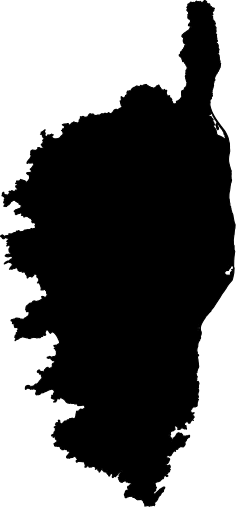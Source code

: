 <?xml version='1.0' encoding='utf-8'?>
<ipe version="70212" creator="miniipe"><ipestyle name="miniipe" /><page><layer name="my_layer" /><path stroke="black" fill="#000" layer="my layer">4273.8377686 2211.6627197 m 4273.8352539 2211.54033200001 l  4273.909814500001 2211.4627441 l  4274.0127440999995 2211.4872559 l  4274.1126709 2211.5128662 l  4274.1721436 2211.4221436000003 l  4274.2627440999995 2211.3627441 l  4274.287255900001 2211.3122559000003 l  4274.3201172 2211.2484375 l  4274.3112549 2210.8143066 l  4274.349511699999 2210.7745117 l  4274.574585 2210.70146480001 l  4274.634252899999 2210.6393555 l  4274.7375 2210.6372559 l  4274.787255900001 2210.6382568 l  4274.8245117 2210.5995117 l  4274.8627441 2210.5627440999997 l  4274.9097412 2210.5138428 l  4275.0265869 2210.5114501999997 l  4275.2377441 2210.5372559 l  4275.285791 2210.5872559000004 l  4275.3341064 2210.543335 l  4275.3627441 2210.4877441 l  4275.405273400001 2210.35668950001 l  4275.495239299999 2210.1285889 l  4275.5470459 2210.0788086000002 l  4275.462744099999 2209.9151855 l  4275.4904053 2209.7143799 l  4275.7719482 2209.6868408 l  4275.9024902 2209.4877441 l  4275.9877441 2209.5122559 l  4276.035791 2209.5622559000003 l  4276.076123 2209.5255859 l  4276.1479979999995 2209.304126 l  4276.2349609 2209.2135986000003 l  4276.3627441 2209.1377441 l  4276.410791 2209.0877441 l  4276.4877441 2209.1122559 l  4276.535791 2209.1622559 l  4276.5627441 2209.1377441 l  4276.5872559 2209.1122559 l  4276.6377440999995 2209.0877441 l  4276.6872559 2209.0622559000003 l  4276.9377441 2209.0377440999996 l  4276.9854248 2208.9881348 l  4277.1122559000005 2208.9266113 l  4277.0871582 2208.8606934000004 l  4276.9737305 2208.7517334 l  4276.8640869 2208.6072266 l  4276.9372559 2208.4651855000097 l  4276.9127441 2208.2872559 l  4276.8872559 2208.2127441 l  4276.8540283 2208.0764648000004 l  4276.747021499999 2207.9132568 l  4276.475805700001 2207.8837891000003 l  4276.3386719 2207.6576416000003 l  4276.33479 2207.4670410000003 l  4276.3882568 2207.3632568000003 l  4276.4372559 2207.2122559000004 l  4276.462744099999 2207.1627440999996 l  4276.4872559000005 2206.9872559 l  4276.513720700001 2206.9099121 l  4276.511743200001 2206.8129882999997 l  4276.5872559 2206.7016113 l  4276.4872559000005 2206.7122559000004 l  4276.4397461 2206.7616943000003 l  4276.2658691 2206.7652344 l  4276.2372559000005 2206.7377441 l  4276.212744099999 2206.6872559000003 l  4276.1872559 2206.6377441 l  4276.1627441 2206.5872559000004 l  4276.1127441 2206.4901855000003 l  4276.1450439 2206.1897705 l  4276.2122559 2206.0872559000004 l  4276.3013916 2206.0583251999997 l  4276.337915 2205.9874268 l  4276.2877441 2205.9392089999997 l  4276.3211182000005 2205.8684326 l  4276.4370604999995 2205.8287598 l  4276.4377686 2205.8626464999998 l  4276.410131799999 2206.1872559000003 l  4276.4574950999995 2206.1452393 l  4276.4651611 2205.7693114999997 l  4276.4258301 2205.6543701 l  4276.4877441 2205.4127440999996 l  4276.5122559 2205.3122559000003 l  4276.5378418 2205.2123779000003 l  4276.4630615 2205.1020507999997 l  4276.4612793 2205.0157470999998 l  4276.4872559000005 2204.9622559000004 l  4276.5127440999995 2204.9127440999996 l  4276.5495117 2204.8370117 l  4276.6627441 2204.7627441 l  4276.6872559 2204.7372559 l  4276.8004883 2204.6629883 l  4276.8577393 2204.5449951 l  4276.9372559 2204.4622559000004 l  4277.0132568 2204.3892333999997 l  4276.9772461 2204.2486815999996 l  4277.0603271 2204.162207 l  4277.236889600001 2204.1049071999996 l  4277.2377686 2204.0622803 l  4277.1877441 2203.9651855 l  4277.2122559 2203.9372559000003 l  4277.2622802999995 2203.8891845999997 l  4277.287255900001 2203.8122559000003 l  4277.3892577999995 2203.6351074 l  4277.4372559 2203.4872559 l  4277.488256799999 2203.3882324 l  4277.4622559 2203.3377441 l  4277.4137451 2203.2377686 l  4277.375 2203.2369873000002 l  4277.2648192999995 2203.2392333999996 l  4277.2132568 2203.1896973000003 l  4277.1627441 2202.9431396 l  4277.220556599999 2202.7523193 l  4277.3439209 2202.6337891000003 l  4277.3877686 2202.4627197 l  4277.385766599999 2202.3648193 l  4277.436743200001 2202.3117432000104 l  4277.5004883 2202.2504882999997 l  4277.5595947 2202.1889893000002 l  4277.6732178 2202.114502 l  4277.7132568 2202.0367676 l  4277.662255900001 2201.9877441 l  4277.6377440999995 2201.9372559000003 l  4277.5627441 2201.8266113 l  4277.5872559 2201.7622559 l  4277.6127441 2201.7127441 l  4277.6372559 2201.6622559 l  4277.6963866999995 2201.6335449000003 l  4277.635791000001 2201.4841309000003 l  4277.6377440999995 2201.3875 l  4277.633349600001 2201.1718506 l  4277.6906738 2201.030542 l  4277.6818359 2200.5977539 l  4277.7312256 2200.5019043000098 l  4277.568042000001 2200.3725098 l  4277.5144043 2200.2684082 l  4277.5072266 2199.9161133 l  4277.5754883 2199.8504883 l  4277.6245117 2199.7995117 l  4277.688256799999 2199.7382568000003 l  4277.7372559000005 2199.6872559000003 l  4277.7882567999995 2199.6382568 l  4277.8372559 2199.5372559 l  4277.9227295 2199.4551269999997 l  4277.8425049 2199.2994141000004 l  4277.7942871000005 2198.9221436000003 l  4277.8866211 2198.7428711000002 l  4277.8908203 2198.5375 l  4277.8853027 2198.2677734 l  4277.9226563 2198.1908203 l  4278.038305700001 2198.1626220999997 l  4277.952002 2198.1060303000004 l  4277.837744099999 2197.9554687 l  4277.8622559000005 2197.7622559 l  4277.9377441 2197.7127441 l  4277.974511699999 2197.6745117 l  4278.0371337999995 2197.6143311000096 l  4278.089721699999 2197.4809814 l  4278.1871582 2197.2918457 l  4278.1906982 2197.1180176000103 l  4278.1058838 2196.9886475 l  4278.0125 2196.9867432 l  4277.8644531 2196.9897461 l  4277.7880614999995 2196.8770508 l  4277.7859619 2196.775 l  4277.788525399999 2196.6500000000096 l  4277.7857666 2196.5148193 l  4277.8122559 2196.4872559 l  4277.9377441 2196.3877441 l  4277.974511699999 2196.3495117 l  4278.1540039 2196.2912598000003 l  4278.2369628999995 2196.251001 l  4278.2377686 2196.2122803 l  4278.1877441 2196.1151855000003 l  4278.257885700001 2195.963623 l  4278.430444299999 2195.8799071999997 l  4278.4624512 2195.585376 l  4278.5260742 2195.4618652 l  4278.4826904 2195.1509277 l  4278.3805176 2194.9526367000003 l  4278.412255900001 2194.8872559 l  4278.4391357 2194.8614258 l  4278.4872559000005 2194.7622559 l  4278.5127440999995 2194.7127441 l  4278.561743200001 2194.5617432 l  4278.6127441 2194.4627441 l  4278.6698975 2194.2601074 l  4278.7868652 2194.1059569999998 l  4278.7897705 2193.9632324 l  4278.688940399999 2193.9143065999997 l  4278.5641602 2193.6976562 l  4278.6256348 2193.3372559000004 l  4278.5627441 2193.2151855 l  4278.5872559 2193.1622559 l  4278.6366455 2193.066333 l  4278.6397949 2192.9126465 l  4278.42229 2192.8701904000004 l  4278.3226807 2192.5259766000004 l  4278.389721699999 2192.3559814 l  4278.4377441 2192.26274410001 l  4278.474145499999 2192.1877440999997 l  4278.5152588 2192.2138428000003 l  4278.593335 2192.2951172000003 l  4278.8122559 2192.0066162 l  4278.7877441 2191.8622559 l  4278.712744099999 2191.7516113000097 l  4278.7602051 2191.6753662 l  4278.8443848 2191.6345214999997 l  4278.9031738 2191.2322754 l  4278.8543213 2191.08962400001 l  4278.9128174 2190.8874756 l  4278.8627441 2190.7411620999997 l  4278.9052489999995 2190.4741943 l  4278.9622559 2190.3872559 l  4279.027319299999 2190.2912598000003 l  4279.0627441 2190.1877440999997 l  4279.0872559 2189.9872559 l  4279.140234400001 2189.909082 l  4279.1359619 2189.7 l  4279.1407471 2189.4663086 l  4279.110278300001 2189.2169189 l  4278.9877441 2189.0554687 l  4279.0452148 2189.0127441 l  4279.1526367 2189.051709 l  4279.2348145000005 2189.1372559 l  4279.3622559000005 2189.0782714999996 l  4279.3352783 2188.9780762 l  4279.2862792999995 2188.8349120999997 l  4279.2877686 2188.7623291 l  4279.2604736 2188.5489014 l  4279.264209 2188.3665039000102 l  4279.2372559000005 2188.2877440999996 l  4279.2120605 2188.0559814 l  4279.1589844 2187.7968018 l  4279.1943114999995 2187.69355470001 l  4279.136743200001 2187.6382568 l  4279.0754883 2187.5745117 l  4279.0245116999995 2187.5254883 l  4278.9754883000005 2187.3745117000003 l  4278.9137451 2187.3151611000003 l  4278.8872559 2187.2377441 l  4278.8604736 2187.0185303000003 l  4278.7372559000005 2186.9377440999997 l  4278.712744099999 2186.9122559 l  4278.6627929999995 2186.8642578 l  4278.6617432 2186.8125 l  4278.6632324 2186.7386963 l  4278.6372559 2186.6627440999996 l  4278.6044678 2186.5283203 l  4278.5622559 2186.4877441 l  4278.5262451 2186.3033447 l  4278.462744099999 2186.2372559 l  4278.2634766 2186.1886719 l  4278.2372559000005 2186.1377441 l  4278.212744099999 2185.9372559000003 l  4278.1872559 2185.8877441 l  4278.087744099999 2185.6622559 l  4278.0407471 2185.5710205 l  4278.0122314 2185.4877196999996 l  4278.0132813 2185.4372313999997 l  4277.9872559000005 2185.4377686000003 l  4277.962744099999 2185.4122559 l  4277.8377197 2185.3515869 l  4277.7610107 2185.2345947 l  4277.6633301 2185.1407470999998 l  4277.662255900001 2185.0875 l  4277.6650879 2184.947876 l  4277.5377441 2184.7872559 l  4277.5122559 2184.7627441 l  4277.4877441 2184.7372559 l  4277.412524400001 2184.6649657999997 l  4277.3877440999995 2184.4622559000004 l  4277.3622559000005 2184.3877441 l  4277.3214111 2184.2619141 l  4277.236279299999 2184.1363281 l  4277.1632567999995 2183.8367432 l  4277.087744099999 2183.6161620999997 l  4277.119091799999 2183.48317870001 l  4277.2341553 2183.4273682 l  4277.2859863 2183.17431640001 l  4277.2877686 2183.0872559000004 l  4277.2372559000005 2183.0127441 l  4277.1753662 2182.9183838 l  4277.1122559000005 2182.8877441 l  4277.087744099999 2182.8622559 l  4276.9639648 2182.8220947 l  4276.961474600001 2182.7 l  4276.9643799000005 2182.5574463 l  4276.9377441 2182.3122559000003 l  4276.912255900001 2182.2627441 l  4276.8877440999995 2182.1872559000003 l  4276.860083 2182.1064453 l  4276.8120604999995 2181.90944820001 l  4276.7265625 2181.7434814 l  4276.7651611 2181.6306885000004 l  4276.7622314 2181.48730470001 l  4276.8205811 2181.2024413999998 l  4276.7625244 2181.0897705 l  4276.7323975 2180.8739258 l  4276.662255900001 2180.7377441 l  4276.6377440999995 2180.4372559000003 l  4276.5879395 2180.3405518 l  4276.5627441 2180.2372559 l  4276.537255900001 2180.2127441 l  4276.478149400001 2179.9099609 l  4276.412255900001 2179.8127440999997 l  4276.3342041 2179.6288818000003 l  4276.2823241999995 2179.5281982 l  4276.288769500001 2179.2125 l  4276.2867432 2179.1125 l  4276.2907715 2178.9141845999998 l  4276.2372559000005 2178.8627441 l  4276.212744099999 2178.8372559000004 l  4276.1617432 2178.7882324 l  4276.1892334 2178.7348632999997 l  4276.1863525 2178.5935059000003 l  4276.246679700001 2178.3460205 l  4276.312573200001 2178.31208500001 l  4276.360791 2178.3622559 l  4276.3679688 2178.2724120999997 l  4276.3372559 2178.2127441 l  4276.289135700001 2178.11357420001 l  4276.2427978999995 2178.0690674 l  4276.2877441 2177.9377440999997 l  4276.3122559 2177.7622559 l  4276.412255900001 2177.5681396 l  4276.319751 2177.2627441 l  4276.2957764 2177.3411133 l  4276.3403809 2177.6026367 l  4276.2966797 2177.7372559 l  4276.1728027 2177.7095215 l  4276.1377440999995 2177.6372559 l  4276.063916 2177.4938964999997 l  4276.060791 2177.3415038999997 l  4276.075 2177.3 l  4276.0126953 2177.3127686000003 l  4275.9773682000005 2177.3120361 l  4275.9377441 2177.2483887 l  4276.0127440999995 2177.13774410001 l  4276.037255900001 2176.8233887 l  4275.9602539 2176.7098145 l  4275.9635498 2176.5487549 l  4276.0630126999995 2176.5004882999997 l  4276.0616699 2176.4342529 l  4275.9685059 2176.34475100001 l  4275.8372559 2176.3127440999997 l  4275.8127441 2176.2872559 l  4275.6115234 2176.1731689 l  4275.6152344 2175.9905273000004 l  4275.537255900001 2175.8877441 l  4275.5093262 2175.8302002 l  4275.519042999999 2175.3547607 l  4275.5735596 2174.9281981999998 l  4275.489624 2174.8043701 l  4275.462744099999 2174.3318604 l  4275.5132324 2174.0854492000003 l  4275.511743200001 2174.0125 l  4275.514648400001 2173.8694092 l  4275.6827881 2173.2581299 l  4275.735083 2173.0435547 l  4275.7627440999995 2172.9627441 l  4275.788208 2172.8843262 l  4275.7869629 2172.8239989999997 l  4275.7122559 2172.78774410001 l  4275.598291 2172.710498 l  4275.5627441 2172.6372559 l  4275.5314941 2172.5765869 l  4275.5837402 2172.219043 l  4275.6127441 2172.1627440999996 l  4275.6372559 2172.1122559 l  4275.6627441 2172.0627440999997 l  4275.6872559 2171.9872559 l  4275.712744099999 2171.9377440999997 l  4275.7372559000005 2171.8872559 l  4275.775488300001 2171.8129882999997 l  4275.8122559 2171.6622559 l  4275.8482666 2171.5217285000003 l  4275.9127441 2171.3627441 l  4275.9372559 2171.2838379 l  4275.8773193 2171.1087402 l  4275.8122559 2171.0127441 l  4275.7877441 2170.9372559000003 l  4275.7622314 2170.8877196999997 l  4275.7642577999995 2170.7888672000004 l  4275.2796875 2170.7592285 l  4275.1497803 2170.5404053 l  4275.1127441 2170.3848144999997 l  4275.192260700001 2170.2304931999997 l  4275.2627440999995 2170.1627440999996 l  4275.287255900001 2170.1372559 l  4275.3368652 2170.0895751999997 l  4275.3851807 2169.9899658 l  4275.4799561 2169.8650635000004 l  4275.6151855 2169.8127440999997 l  4275.7009521 2169.902002 l  4275.837475599999 2169.7369629 l  4275.8872559 2169.7892089999996 l  4275.8245117 2169.8495117 l  4275.7403076 2169.9371338 l  4275.6372314 2169.9622559000004 l  4275.637793 2169.9892821999997 l  4275.787255900001 2169.9862305 l  4275.8122559 2170.0377440999996 l  4275.825854500001 2170.0622559000003 l  4275.8622559000005 2169.9872559 l  4275.8877440999995 2169.9377440999997 l  4275.912255900001 2169.8872559 l  4276.0127440999995 2169.7627441 l  4276.061743200001 2169.6117432 l  4276.1368652 2169.5395752 l  4276.162255900001 2169.4872559 l  4276.1897461 2169.4338623000003 l  4276.2377441 2169.3877441 l  4276.2622559 2169.3622559 l  4276.313256799999 2169.3132568 l  4276.3622559000005 2169.2122559000004 l  4276.4650879 2169.1623535000003 l  4276.6044678 2169.0172851999996 l  4276.662255900001 2168.8357910000004 l  4276.5670898 2168.7443604 l  4276.462744099999 2168.6338379000003 l  4276.522680700001 2168.4587401999997 l  4276.5878906 2168.3625244 l  4276.5412109 2168.2719238 l  4276.6494385000005 2168.093457 l  4276.712744099999 2168.0627440999997 l  4276.7495117 2168.0245117 l  4276.8359619 2167.94143070001 l  4276.8637207 2167.8842529000003 l  4276.8612305 2167.7625 l  4276.8634277 2167.6549072 l  4276.989770499999 2167.5612549 l  4276.9862305 2167.3877686 l  4277.0377441 2167.2877440999996 l  4277.0622559 2167.2372559 l  4277.1395996 2167.087085 l  4277.0622559 2167.0127441 l  4276.8783691 2166.7968994 l  4276.9364746 2166.5702148 l  4276.787255900001 2166.3627441 l  4276.7604003999995 2166.25263670001 l  4276.762793 2166.1357422 l  4276.8254883 2166.0754883 l  4276.8622559000005 2166.0372559 l  4277.0127440999995 2166.0127441 l  4277.1425049 2165.9794922 l  4277.189038099999 2165.8835693 l  4277.2627440999995 2165.8127440999997 l  4277.327002 2165.7458739999997 l  4277.3749512 2165.5980713 l  4277.4377441 2165.5377440999996 l  4277.4622559 2165.5122559 l  4277.4877441 2165.4877441 l  4277.5305908 2165.3994629000003 l  4277.5622559 2165.2372559 l  4277.5897461 2165.1569092 l  4277.6877441 2165.0627440999997 l  4277.7136475 2165.0357910000002 l  4277.7635986000005 2164.7289551 l  4277.760229500001 2164.5632568 l  4277.837744099999 2164.4127440999996 l  4277.8622559000005 2164.1622559 l  4277.8877440999995 2164.1127441 l  4277.9268555 2163.7528076 l  4277.962744099999 2163.6127441 l  4277.9917236 2163.4939209 l  4278.1254883 2163.4504883 l  4278.198999 2163.373999 l  4278.2627440999995 2163.3127440999997 l  4278.311743200001 2163.2617431999997 l  4278.462744099999 2163.1627440999996 l  4278.4872559000005 2163.1372559 l  4278.5612549 2163.1013428 l  4278.837744099999 2163.0627440999997 l  4278.8640869 2163.0353271 l  4279.1618164 2162.9387207 l  4279.2035889 2162.8952393 l  4279.4127441 2162.8127440999997 l  4279.4385741999995 2162.7858643 l  4279.6837402 2162.6669189000104 l  4279.7376709 2162.610791 l  4279.962744099999 2162.5377440999996 l  4279.9872559000005 2162.5122559 l  4280.0911621000005 2162.4352295 l  4280.138574199999 2162.3858643 l  4280.2377441 2162.3377441 l  4280.2911377 2162.3102538999997 l  4280.3372559 2162.2622559 l  4280.4400878999995 2162.2123535 l  4280.556957999999 2162.0907227 l  4280.6377440999995 2162.0377440999996 l  4280.662255900001 2162.0122559 l  4280.7228271 2161.9828613 l  4281.0012451 2161.9885498000003 l  4281.037255900001 2162.0627440999997 l  4281.0754883 2162.0995117000098 l  4281.132885700001 2162.1592285 l  4281.0872559 2162.3372559000004 l  4281.0627441 2162.4627441 l  4281.031323200001 2162.5853271 l  4280.9622559 2162.6872559000003 l  4280.910278300001 2162.7665039 l  4280.9202148 2163.2529053000003 l  4280.8317627 2163.3694824 l  4280.7489989999995 2163.4489989999997 l  4280.6754883 2163.5254883 l  4280.5997314 2163.5982910000002 l  4280.5444092 2163.881665 l  4280.5127440999995 2164.2377441 l  4280.3628662 2164.5655762 l  4280.2622559 2164.6622559 l  4280.2377441 2164.6877440999997 l  4280.1631836 2164.7593994 l  4280.1377440999995 2164.8377441 l  4280.0499512 2165.069751 l  4279.9872559000005 2165.1622559 l  4279.9618652 2165.21457520001 l  4279.9100098 2165.2644043 l  4279.8127441 2165.4127440999996 l  4279.7745116999995 2165.4495117 l  4279.7087402 2165.5179443 l  4279.660083 2165.61826170001 l  4279.5622559 2165.7122559000004 l  4279.5132568 2165.7632568 l  4279.4622559 2165.8122559000003 l  4279.4123535 2165.9150879000003 l  4279.3372559 2165.9872559 l  4279.2629883 2166.1004883 l  4279.1872559 2166.2122559000004 l  4279.1382568 2166.3132568 l  4279.0872559 2166.3622559 l  4279.0627441 2166.3877441 l  4279.0122559 2166.4122559 l  4278.951416 2166.4435791 l  4278.9118164 2166.5656006 l  4278.8372559 2166.6372559 l  4278.8107422 2166.6648437 l  4278.7627440999995 2166.8127440999997 l  4278.7122559 2166.8872559 l  4278.687085 2166.9647705 l  4278.5290039 2167.1730957 l  4278.4622559 2167.2372559 l  4278.4353271 2167.2652588 l  4278.257251 2167.2616211 l  4278.1159424 2167.1145508 l  4278.087744099999 2166.9098145 l  4278.1377440999995 2166.8127440999997 l  4278.170410199999 2166.6120849999998 l  4278.3038086 2166.4152832 l  4278.3372559 2166.3122559000003 l  4278.3627441 2166.2377441 l  4278.3872559 2166.1622559 l  4278.4254883 2166.1254882999997 l  4278.4622559 2166.0872559000004 l  4278.5310547 2166.0538574 l  4278.564502 2165.8483887 l  4278.5602051 2165.6375 l  4278.563256799999 2165.4882324 l  4278.5342529 2165.4319336000003 l  4278.436743200001 2165.3382568 l  4278.3562744 2165.2544922 l  4278.3114258000005 2165.2127441 l  4278.2627440999995 2165.3627441 l  4278.2159424 2165.4535889 l  4278.0673096 2165.5018311 l  4278.0377441 2165.5627440999997 l  4277.9872559000005 2165.6372559 l  4277.9603027 2165.6927733999996 l  4277.9674804999995 2166.0438965 l  4277.8857422 2166.1644531000097 l  4277.889721699999 2166.3589111 l  4277.837524400001 2166.4602295 l  4277.7931885 2166.7778809 l  4277.6423096 2166.8268311 l  4277.611279299999 2166.8907470999998 l  4277.6130615 2166.9770507999997 l  4277.6877441 2167.0872559000004 l  4277.7135498 2167.1667236000003 l  4277.7627440999995 2167.2622559 l  4277.7881836 2167.3406006 l  4277.8627441 2167.4122559 l  4277.8872559 2167.4377440999997 l  4278.006665 2167.51604 l  4278.0872559 2167.6901855 l  4278.0107422 2167.76369630001 l  4278.0132568 2167.8867676 l  4277.9872559000005 2167.9372559000003 l  4277.9476563 2168.099707 l  4277.7736084 2168.3290770999997 l  4277.7315186 2168.5447266 l  4277.6872559 2168.5872559000004 l  4277.6311523 2168.6456299 l  4277.4622559 2168.7122559000004 l  4277.4377441 2168.7377441 l  4277.412255900001 2168.7622559 l  4277.2904785 2168.9673583999997 l  4277.2529053 2169.1981934 l  4277.1995117 2169.2495117000003 l  4277.1382568 2169.3132568 l  4277.0543701 2169.3938476999997 l  4276.9177246 2169.7403076 l  4276.787255900001 2169.9122559 l  4276.7627440999995 2169.9627441 l  4276.7372559000005 2170.0122559 l  4276.712744099999 2170.0877441 l  4276.652929700001 2170.23522950001 l  4276.55 2170.2 l  4276.5377441 2170.3127440999997 l  4276.501538099999 2170.6314697 l  4276.557202100001 2170.7940674 l  4276.5122559 2170.8372559000004 l  4276.4877441 2170.8627441 l  4276.3304199 2170.9248047 l  4276.2877441 2171.0127441 l  4276.1457275 2171.22229 l  4276.1122559000005 2171.2872559 l  4276.063256799999 2171.3882568 l  4275.990747100001 2171.5289795 l  4275.9622559 2171.6122559 l  4275.9377441 2171.7127441 l  4275.8872559 2171.8372559000004 l  4275.8580566 2171.9271729 l  4275.756835900001 2172.0977051 l  4275.6377440999995 2172.2733887 l  4275.6732178 2172.5113037000096 l  4275.7877441 2172.6622559 l  4275.8241455 2172.7372559 l  4275.909301799999 2172.5840088 l  4275.9372559 2172.4122559 l  4276.0127440999995 2172.2127441 l  4276.0587402 2172.0709961000002 l  4276.0872559 2172.0122559 l  4276.137793 2171.9141357 l  4276.1372314 2171.8872803000004 l  4276.1627441 2171.8127440999997 l  4276.1872559 2171.7372559 l  4276.3313477 2171.4794678000003 l  4276.3627686 2171.3877196999997 l  4276.3618164 2171.3412108999996 l  4276.412255900001 2171.2372559 l  4276.4877441 2171.13774410001 l  4276.5122559 2171.0872559000004 l  4276.5504883 2171.0129883 l  4276.6117432 2170.8867431999997 l  4276.6754883 2170.7629883 l  4276.7122559 2170.6872559000003 l  4276.7627440999995 2170.6127441 l  4276.787255900001 2170.5622559000003 l  4276.8127441 2170.5127441 l  4276.8376709 2170.4105469 l  4276.9877441 2170.2127441 l  4277.0122559 2170.1622559 l  4277.0377441 2170.1127441 l  4277.0622559 2170.0372559 l  4277.1127441 2169.9627441 l  4277.1372559 2169.9122559 l  4277.212744099999 2169.8127440999997 l  4277.2372559000005 2169.7622559 l  4277.2877441 2169.6877440999997 l  4277.3320312999995 2169.5964599999998 l  4277.3872559 2169.5122559 l  4277.4377441 2169.4377440999997 l  4277.4622559 2169.3872559 l  4277.5127440999995 2169.3127440999997 l  4277.537255900001 2169.2622559 l  4277.587744099999 2169.1877440999997 l  4277.6334473 2169.0935547000004 l  4277.7122559 2168.9872559 l  4277.761230499999 2168.9401855 l  4277.8872559 2168.7372559 l  4277.964819299999 2168.6350342 l  4278.0122559 2168.5372559 l  4278.0584473 2168.4928711000002 l  4278.1127441 2168.4127440999996 l  4278.162255900001 2168.3372559000004 l  4278.2377441 2168.2377441 l  4278.2622559 2168.1872559000003 l  4278.3127441 2168.1127441 l  4278.3381348 2168.0604248 l  4278.4118652 2167.9895751999998 l  4278.4372559 2167.9372559000003 l  4278.4877441 2167.8627441 l  4278.5327393 2167.7699951 l  4278.6245117 2167.6745117 l  4278.7371582000005 2167.5662598 l  4278.7377441 2167.5375 l  4278.7372314 2167.5113037 l  4278.7877441 2167.4627441 l  4278.8131348 2167.4104248000003 l  4278.906542999999 2167.3206787 l  4278.962744099999 2167.2377441 l  4279.0122559 2167.1622559 l  4279.1896973 2166.9352538999997 l  4279.2635254 2166.7830811 l  4279.3627441 2166.6877440999997 l  4279.3872559 2166.6372559 l  4279.4360107 2166.5904053000004 l  4279.5304199 2166.4463867 l  4279.599511699999 2166.3745117000003 l  4279.6842773 2166.293042 l  4279.7428467 2166.2037354 l  4279.8938477 2166.0047363 l  4280.0304199 2165.7963867000003 l  4280.099511699999 2165.7245117 l  4280.1618652 2165.6645752 l  4280.1907715 2165.6049561 l  4280.412255900001 2165.3372559000004 l  4280.4560303 2165.2951904 l  4280.5627441 2165.1377441 l  4280.5881348 2165.0854248 l  4280.710083 2164.9682617000003 l  4280.7372559000005 2164.9122559 l  4280.7877441 2164.8377441 l  4280.8620117 2164.7245117 l  4280.9377441 2164.6127441 l  4280.9622559 2164.5622559000003 l  4281.0127440999995 2164.4877441 l  4281.0622559 2164.4122559 l  4281.1127441 2164.3377441 l  4281.1372559 2164.2872559 l  4281.1627441 2164.2377441 l  4281.1872559 2164.1372559 l  4281.2377441 2164.0627440999997 l  4281.2622559 2164.0122559 l  4281.3127441 2163.9377440999997 l  4281.3372559 2163.8872559 l  4281.4338867 2163.6996826 l  4281.4622559 2163.6122559 l  4281.4877441 2163.5627440999997 l  4281.5122559 2163.5122559 l  4281.6043213 2163.3604248 l  4281.6377440999995 2163.2627441 l  4281.662255900001 2163.1872559000003 l  4281.6877441 2163.1377441 l  4281.7122559 2163.0872559000004 l  4281.7377441 2163.0377440999996 l  4281.7622559 2162.9872559 l  4281.8004883 2162.9129883 l  4281.8372559 2162.8372559000004 l  4281.8627441 2162.7877440999996 l  4281.8935303 2162.6614746 l  4281.9622559 2162.4872559 l  4282.074804700001 2162.2097412 l  4282.1372559 2161.8622559 l  4282.1627441 2161.7377441 l  4282.2016113 2161.498999 l  4282.3121582 2161.1170410000004 l  4282.3127441 2161.0875 l  4282.3108154 2160.9928223 l  4282.337744099999 2160.8877441 l  4282.3622559000005 2160.7872559 l  4282.4589844 2160.4530273 l  4282.5145752 2160.1270019999997 l  4282.5105713 2159.9301757999997 l  4282.541113300001 2159.1520751999997 l  4282.5294922 2158.5827148000003 l  4282.5836182 2158.2653563999997 l  4282.6192138999995 2157.4984375 l  4282.5518799 2157.1535645 l  4282.5122559 2157.0377440999996 l  4282.4800293 2156.7083496 l  4282.3689697 2156.324585 l  4282.3356934 2156.0183349999998 l  4282.2449951 2155.4866211000003 l  4282.1877441 2154.7019531 l  4282.2165283 2153.8331787 l  4282.3127441 2153.3877441 l  4282.3454102 2153.1204101999997 l  4282.4127441 2152.8877441 l  4282.4381348 2152.7576904000002 l  4282.488867200001 2152.6095214999996 l  4282.542749 2152.2784668 l  4282.6495116999995 2151.9495117 l  4282.7368164 2151.6943848 l  4282.7628417999995 2151.5079345999998 l  4282.8627441 2151.1627440999996 l  4282.9270264 2150.9348388999997 l  4282.974511699999 2150.8370117 l  4283.0127440999995 2150.76274410001 l  4283.037255900001 2150.7122559000004 l  4283.1107422000005 2150.5695800999997 l  4283.154834 2150.3543701 l  4283.0900635 2149.7206055 l  4283.1558104999995 2149.3995117 l  4283.0914551 2148.6434326 l  4283.0872314 2148.4373047000004 l  4283.1127441 2148.2627441 l  4283.1400146000005 2147.5111571999996 l  4283.2122559 2147.3622559 l  4283.2621825999995 2147.2653076 l  4283.2684814 2146.956958 l  4283.2377441 2146.8622559 l  4283.166626 2146.6868896 l  4283.1374268 2146.3586914000102 l  4283.0622559 2146.2127441 l  4283.0377441 2146.1372559 l  4282.9453369 2145.9094482 l  4282.912255900001 2145.8127440999997 l  4282.8637207 2145.3660156 l  4282.8372559 2145.2627441 l  4282.8127441 2145.1122559 l  4282.7511475 2144.8114502 l  4282.712744099999 2144.2622559 l  4282.662255900001 2143.9377440999997 l  4282.587744099999 2143.3622559 l  4282.5622559 2143.2627441 l  4282.5377441 2143.0872559000004 l  4282.510082999999 2143.0064453 l  4282.462744099999 2142.8122559000003 l  4282.407006799999 2142.6196777 l  4282.3452393 2141.9547607 l  4282.320703099999 2140.7522217 l  4282.3622559000005 2140.4122559 l  4282.4555664 2140.0730224999998 l  4282.4872559000005 2139.5872559000004 l  4282.5137451 2139.5358154 l  4282.5119385 2139.4469971 l  4282.5428711 2139.098999 l  4282.5872559 2138.9622559000004 l  4282.6621826 2138.7775391 l  4282.6881836 2138.113623 l  4282.7622314 2137.7343262 l  4282.8627441 2137.6377441 l  4282.8872559 2137.6122559 l  4282.9632568 2137.5624023 l  4282.9617432000005 2137.4875 l  4282.9627686 2137.4372803 l  4282.8877440999995 2137.2916504 l  4282.9190674 2137.1582275 l  4282.9872559000005 2137.0872559000004 l  4283.0368408 2137.0395995999997 l  4283.0627441 2136.8877441 l  4283.0935303 2136.5415771 l  4283.1829346 2136.1748779000004 l  4283.212744099999 2136.0877441000102 l  4283.261743200001 2135.9367432000104 l  4283.3127441 2135.78774410001 l  4283.3372559 2135.5872559000004 l  4283.3754883 2135.4754883 l  4283.4190674 2135.3412598 l  4283.4872559000005 2135.2372559 l  4283.5627441 2135.1377441 l  4283.5872559 2135.0622559000003 l  4283.6127441 2135.0127441 l  4283.6372559 2134.9372559000003 l  4283.6627441 2134.8627441 l  4283.6995117 2134.7495117000003 l  4283.7609131 2134.5700684000003 l  4283.7877441 2134.4127440999996 l  4283.8320312999995 2134.0503174 l  4283.8907227 2133.6644043 l  4283.9854248 2133.2020752 l  4284.0122559 2133.0372559 l  4284.0377441 2132.8877441 l  4284.0745117 2132.6245117000003 l  4284.1127441 2132.5127441 l  4284.1372559 2132.4372559000003 l  4284.1627441 2132.3627441 l  4284.1872559 2132.1372559 l  4284.2132324 2132.06130370001 l  4284.2108154 2131.9423095999996 l  4284.2907959 2131.7538818000003 l  4284.337744099999 2131.6627440999996 l  4284.3803711 2131.5313964999996 l  4284.5337891 2131.1041748000002 l  4284.569775399999 2130.9284424 l  4284.537255900001 2130.7377441 l  4284.4883789 2129.7893555 l  4284.412255900001 2129.5377440999996 l  4284.3877440999995 2129.4372559000003 l  4284.3496094 2129.2883788999998 l  4284.287255900001 2128.8877441 l  4284.2627440999995 2128.5872559000004 l  4284.2140381 2128.0150146 l  4284.1829346 2127.5385986 l  4284.0938477 2127.1909424 l  4284.0622559 2126.9127440999996 l  4284.0377441 2126.6872559000003 l  4284.0122559 2126.4877441 l  4283.971801799999 2126.0741943000003 l  4283.9147217 2125.6835449 l  4283.9079346 2125.3507812000003 l  4283.9436523 2124.8261475 l  4283.9353516 2124.4196288999997 l  4283.9773682000005 2123.8612549 l  4284.089502000001 2123.6071533 l  4284.1917725 2123.5088867 l  4284.1846924 2123.1625 l  4284.1892822 2122.9375 l  4284.185449199999 2122.75 l  4284.1892822 2122.5625 l  4284.1782959 2122.0240479 l  4284.2832763999995 2121.8857178000003 l  4284.3127197 2121.7348877 l  4284.3627686 2121.6377196999997 l  4284.3622314 2121.6122803000003 l  4284.4372559 2121.3931396 l  4284.4127441 2121.2872559 l  4284.3844971 2121.1770263999997 l  4284.2976074 2120.6186768000002 l  4284.2627440999995 2120.2622559 l  4284.2372559000005 2120.0627440999997 l  4284.212744099999 2119.8622559 l  4284.1872559 2119.7127441 l  4284.1627441 2119.3872559 l  4284.1372559 2119.1877440999997 l  4284.0884033 2118.3891356999998 l  4284.0598389 2118.3056885 l  4284.065625 2118.0220215 l  4284.037255900001 2116.9377440999997 l  4284.025 2116.825 l  4284.0598877 2116.8000000000097 l  4284.025 2116.775 l  4284.037597699999 2115.91359860001 l  4284.0872559 2115.6372559 l  4284.1213135 2115.5377440999996 l  4284.0445068 2115.5929932 l  4284.0122559 2115.6872559000003 l  4283.982836900001 2116.0780029000002 l  4283.912255900001 2116.1122559 l  4283.8875 2116.1380126999998 l  4283.839209 2116.0877441 l  4283.7622559 2116.1122559 l  4283.7152588 2116.2091309 l  4283.6877441 2116.2377441 l  4283.636230499999 2116.2627441 l  4283.6403076 2116.4621826000102 l  4283.5387939 2116.4642578 l  4283.5122559 2116.4127440999996 l  4283.4702637 2116.3262207 l  4283.2122559 2116.3622559 l  4283.1401854999995 2116.4372559000003 l  4283.087744099999 2116.3912598 l  4283.1227539 2116.2783446999997 l  4283.162255900001 2116.2372559 l  4283.2372559000005 2116.1651855 l  4283.1742188 2116.0977783 l  4283.0377441 2116.2627441 l  4282.8968018 2116.3464111000003 l  4282.7875488 2116.5130615 l  4282.7447266 2116.4684813999997 l  4282.568261699999 2116.4340332 l  4282.6604248 2116.3381348000003 l  4282.7372559000005 2116.3008545 l  4282.6687988 2116.2128906000003 l  4282.5882324 2116.2112305 l  4282.515087899999 2116.2873535000003 l  4282.3635742 2116.3608643000002 l  4282.314209 2116.4122559 l  4282.2349609 2116.3748779000002 l  4282.238769500001 2116.1877440999997 l  4282.1372559 2116.2122559000004 l  4282.089209 2116.2622559 l  4282.0378174 2116.2155518 l  4282.0363525 2116.1443604 l  4282.287255900001 2116.1093262 l  4282.2372559000005 2116.0132568 l  4282.0891846 2116.0102294999997 l  4282.039209 2116.0622559000003 l  4281.9877441 2116.0154785000004 l  4282.0685791 2115.8877441 l  4282.1973877 2115.9212646 l  4282.2372559000005 2115.9627441 l  4282.2877441 2115.9872559 l  4282.4333496 2116.0622559000003 l  4282.5793213 2115.9965088 l  4282.6122559000005 2115.9622559000004 l  4282.685961900001 2115.8914307 l  4282.7357666 2115.7887695 l  4282.8265625 2115.7419922000004 l  4282.8627441 2115.8122559000003 l  4282.8951904 2115.9122559 l  4282.8871582 2115.5347412 l  4282.6872559 2115.4377440999997 l  4282.6627441 2115.4122559 l  4282.563940399999 2115.3643066 l  4282.4575439 2115.1795654000002 l  4282.3929688 2115.04646 l  4282.2921631 2114.8927002 l  4282.1857422 2114.7608887 l  4282.1892822 2114.5878906000003 l  4281.8127441 2114.5622559000003 l  4281.3871338 2114.5362061 l  4281.2854248 2114.4868652 l  4281.2377441 2114.4372559000003 l  4281.2122559 2114.4127440999996 l  4281.1377440999995 2114.3122559000003 l  4280.9872559000005 2114.1877440999997 l  4280.962744099999 2114.1622559 l  4280.887573200001 2114.0900146 l  4280.8627441 2113.9122559 l  4280.7622559 2113.7877440999996 l  4280.7377441 2113.7372559 l  4280.6878174 2113.6403076 l  4280.6862793 2113.5652344 l  4280.7635986000005 2113.4349608999996 l  4280.8127441 2113.3877441 l  4280.8372559 2113.3622559 l  4281.011377000001 2113.3197998 l  4281.0428711 2113.1584473000003 l  4281.108837899999 2113.0897705 l  4281.212744099999 2113.01274410001 l  4281.2598388999995 2112.9637451 l  4281.409375 2112.9125731999998 l  4281.6377440999995 2112.8877441 l  4281.6842529 2112.8393555000002 l  4281.933618200001 2112.8342529 l  4281.962744099999 2112.8622559 l  4282.010791000001 2112.9122559 l  4282.0627441 2112.8877441 l  4282.1102539 2112.8383057 l  4282.5606445 2112.829126 l  4282.7004883 2112.8745117000003 l  4282.761743200001 2112.9382568 l  4282.8608643 2113.0334961000003 l  4282.8973633000005 2113.5927245999997 l  4282.9372559 2113.8377441 l  4282.9877441 2113.9122559 l  4283.0471436 2114.0028564 l  4283.1404053 2114.0639893000002 l  4283.254296900001 2114.1825439 l  4283.337744099999 2114.2372559 l  4283.3635742 2114.2641356999998 l  4283.5616942999995 2114.3602539 l  4283.5660889 2114.5754395 l  4283.514868200001 2114.733252 l  4283.441381799999 2114.8453369 l  4283.2877441 2114.8951904 l  4283.462744099999 2114.8877441 l  4283.5598145 2114.8377441 l  4283.6402588 2114.8888428 l  4283.7466552999995 2114.999585 l  4283.8893554999995 2115.0458983999997 l  4283.9396973 2115.1928955000003 l  4283.9331787 2115.5122559 l  4284.0127440999995 2115.4877441 l  4284.060791 2115.4377440999997 l  4284.1627441 2115.4622559000004 l  4284.210791 2115.5122559 l  4284.1877441 2115.1372559 l  4284.162255900001 2114.8877441 l  4284.0992676 2113.7296387 l  4284.0377441 2113.3872559 l  4283.9872559000005 2113.16274410001 l  4283.962744099999 2113.0372559 l  4283.8984375 2112.7862793 l  4283.837744099999 2112.3872559 l  4283.8122559 2112.3127440999997 l  4283.7632568 2112.0617432 l  4283.6995117 2111.8129882999997 l  4283.6382568 2111.5617432 l  4283.5635010000005 2111.4166504 l  4283.537255900001 2111.2627441 l  4283.525 2111.25 l  4283.55 2111.25 l  4283.55 2111.225 l  4283.5061523 2111.1207764 l  4283.3370116999995 2110.9129883 l  4283.2341553 2110.7536864999997 l  4283.076586900001 2110.6297607 l  4282.9870117 2110.5129883 l  4282.962988300001 2110.4620117 l  4282.881005900001 2110.3860596 l  4282.6139404 2110.0610595999997 l  4282.5122802999995 2109.9668945 l  4282.3794189 2109.8036377 l  4282.2879883000005 2109.6620117000098 l  4282.0232178 2109.3366943 l  4281.9879883 2109.2620117 l  4281.9370117 2109.1879882999997 l  4281.8879883 2109.1120117 l  4281.7794922 2108.9705566 l  4281.3595215 2108.3090332 l  4281.3074707000005 2108.1446533 l  4281.2350342 2108.0324463 l  4281.1002197 2107.9075439 l  4280.9343994 2107.6054931999997 l  4280.7370117 2107.3629883 l  4280.7114258 2107.3087646 l  4280.662011699999 2107.2629883 l  4280.6379883 2107.1870117000003 l  4280.5870116999995 2107.1129883 l  4280.5629883 2107.0620117000003 l  4280.4901123 2106.9945068 l  4280.4583496000005 2106.9272461 l  4280.337841799999 2106.8155762 l  4280.3129883 2106.7370117 l  4280.287011699999 2106.7129883 l  4280.2568114999995 2106.64897460001 l  4280.1370117 2106.5379883 l  4280.1129883 2106.4870117 l  4279.9870117 2106.3129882999997 l  4279.962988300001 2106.2620117 l  4279.8620117 2106.1379883 l  4279.831909199999 2106.0741699 l  4279.712988300001 2105.9120117000098 l  4279.6628418 2105.8655762 l  4279.6379883 2105.7870117 l  4279.6120117 2105.7379883 l  4279.5724365 2105.6541260000004 l  4279.5129883 2105.5620117000003 l  4279.4620116999995 2105.4879883 l  4279.4379883 2105.4370117000003 l  4279.3486815999995 2105.3072754 l  4279.2701416 2105.1588379 l  4279.212988300001 2105.01201170001 l  4278.9968994 2104.7368896 l  4278.9379883 2104.6120117 l  4278.8870117 2104.5379883 l  4278.8629883 2104.4870117 l  4278.7620117 2104.3629883 l  4278.7379883 2104.3120117000003 l  4278.6360596 2104.1639404000002 l  4278.587988300001 2104.0620117000003 l  4278.4459961 2103.8768799 l  4278.3879883 2103.7870117 l  4278.3047363 2103.6784668 l  4278.2139404 2103.4860596 l  4278.0620117 2103.2879883 l  4278.0129883 2103.2120117 l  4277.9620116999995 2103.1379883 l  4277.8310303 2102.9257568000003 l  4277.6870117 2102.7379883 l  4277.6629883000005 2102.6870117000003 l  4277.5870116999995 2102.5879883 l  4277.5576904 2102.4953369 l  4277.4370117 2102.3379883 l  4277.4129883000005 2102.2870117 l  4277.3370116999995 2102.1879882999997 l  4277.3129883 2102.1370117 l  4277.2370117 2102.0379883 l  4277.212988300001 2101.9870117 l  4277.1870117 2101.9379882999997 l  4277.1474364999995 2101.854126 l  4277.0389404 2101.6860595999997 l  4276.9762207 2101.6279785 l  4276.8370116999995 2101.3879883 l  4276.7965576 2101.3022217000002 l  4276.7009521 2101.1990479 l  4276.5919678 2101.0980713 l  4276.479126 2100.9233154000003 l  4276.3525635000005 2100.80605470001 l  4276.2620117 2100.6879882999997 l  4276.134252899999 2100.5067383 l  4276.0429199 2100.4221190999997 l  4275.9879883 2100.3370117 l  4275.896972699999 2100.2047851999996 l  4275.8629883 2100.0620117000003 l  4275.8370116999995 2099.9879883 l  4275.8028564 2099.8800781 l  4275.7629883 2099.8370117 l  4275.5620117 2099.7129883 l  4275.4197266 2099.5398193 l  4275.2620117 2099.4379882999997 l  4275.212988300001 2099.3620117 l  4275.1870117 2099.3379883 l  4275.1614258 2099.2837646 l  4275.0730957000005 2099.2019043 l  4275.0129883 2099.1370117 l  4274.9401123 2099.0695068 l  4274.9129883000005 2099.0120117 l  4274.8370116999995 2098.9129883 l  4274.8114258000005 2098.8587646 l  4274.726489299999 2098.7800537 l  4274.5557373 2098.5784912 l  4274.4885742 2098.5162354 l  4274.4614258 2098.4587646 l  4274.3560059 2098.3610596 l  4274.212988300001 2098.1870117000003 l  4274.2 2098.175 l  4274.1716797 2098.2622559 l  4274.1372559 2098.2127441 l  4274.0452393 2098.0723877 l  4273.895117200001 2097.8909424 l  4273.7068848 2097.8145996 l  4273.4872559000005 2097.7877440999996 l  4273.4504883 2097.7495117000003 l  4273.3627441 2097.6651855 l  4273.3904541 2097.4640381 l  4273.5086182000005 2097.5870361 l  4273.7345703 2097.6311523000004 l  4273.848510700001 2097.8049072 l  4273.912255900001 2097.8377441 l  4273.95 2097.85 l  4273.8879883 2097.7620117 l  4273.8120117 2097.6629883 l  4273.7879883000005 2097.5870117 l  4273.7620117 2097.5379883 l  4273.7224365 2097.454126 l  4273.6629883000005 2097.3620117 l  4273.5544189 2097.2286377 l  4273.3828369 2096.9629395 l  4273.287011699999 2096.8379883000002 l  4273.213452100001 2096.7240478999997 l  4273.1236327999995 2096.5935059 l  4273.0333984 2096.4023437 l  4272.7759766 2095.9955322 l  4272.6648926 2095.7601074 l  4272.5870116999995 2095.6129883 l  4272.5629883 2095.5620117 l  4272.5240478999995 2095.4884521 l  4272.4879883 2095.4120116999998 l  4272.4620116999995 2095.3629883 l  4272.3879883 2095.1870117 l  4272.338207999999 2095.0929932 l  4272.3009521 2094.9365479 l  4272.2326172 2094.8074219 l  4272.142749 2094.4643799 l  4272.0924316 2094.175415 l  4272.050805700001 2093.8160645000003 l  4272.0870116999995 2093.2120117 l  4272.1370117 2092.9730469 l  4272.1097412 2092.9605469 l  4272.0356689 2093.0404785 l  4271.917334 2093.0963134999997 l  4271.8629883 2093.3037842000003 l  4271.8876953 2093.62175290001 l  4271.9388428 2093.8661621 l  4271.9280762 2094.1374756 l  4272.0104248 2094.3723633 l  4272.0174561 2094.55 l  4272.0119873 2094.687915 l  4272.0620117 2094.7824707 l  4272.0129883 2094.8129883 l  4271.95 2094.825 l  4271.8940918 2094.7210937 l  4271.8172852 2094.6697998 l  4271.8447754 2094.7789062 l  4271.825 2094.825 l  4271.8 2094.825 l  4271.8 2094.85 l  4271.7615723 2094.8384277 l  4271.6803711 2094.7931152 l  4271.507739299999 2094.8658203 l  4271.5168213 2094.9789307 l  4271.4193115 2095.0115723 l  4271.3884277 2094.9192139 l  4271.464257799999 2094.8122803 l  4271.4303223 2094.7830566000002 l  4271.3625 2094.788501 l  4271.3037598 2094.7837891 l  4271.3188232 2094.5962402 l  4271.2833252 2094.5326172 l  4271.1365723 2094.4884277 l  4271.1134277 2094.4615723 l  4271.0815186 2094.4384277 l  4271.0384277 2094.4884277 l  4271.003320299999 2094.5115723 l  4270.9384277 2094.4218994 l  4271.0134277 2094.3884276999997 l  4271.0456543 2094.2814209 l  4271.1884277 2094.2384277 l  4271.2693848 2094.1810303 l  4271.3690186 2094.1890381 l  4271.4115723 2094.2384277 l  4271.4787109 2094.2962890999997 l  4271.5761962999995 2094.4094238 l  4271.64646 2094.4365723 l  4271.636499 2094.3125 l  4271.641748 2094.2470947 l  4271.6919434 2094.1571289 l  4271.6119873 2094.1635498 l  4271.5134277 2094.1365723 l  4271.3528076 2094.1072753999997 l  4271.2931152 2094.0379883 l  4271.2115723 2094.0134276999997 l  4271.1500977 2093.9791260000097 l  4271.0793457 2093.8970215 l  4271.0134277 2093.7725098 l  4271.178833 2093.7349365 l  4271.2210693 2093.6402832 l  4271.547583 2093.6103027 l  4271.5865723 2093.5565186 l  4271.5041504 2093.485498 l  4271.5957275 2093.1898682 l  4271.3365723 2093.1634277 l  4271.3125 2093.135498 l  4271.2884277 2093.1634277 l  4271.2065186 2093.18657230001 l  4271.1634277 2093.1365723 l  4271.1137939 2093.0938232 l  4271.0884277 2093.0325439 l  4271.2360107 2093.0444092000002 l  4271.430224600001 2093.0020508000002 l  4271.475 2093.0540283 l  4271.5115723 2093.0115723 l  4271.5817139 2092.9511475 l  4271.7884277 2092.9134277 l  4271.8115723 2092.88657230001 l  4271.8684814 2092.8634277 l  4271.9115723 2092.9134277 l  4271.9934814 2092.9365723 l  4272.0950195000005 2092.8187256 l  4272.082372999999 2092.661084 l  4272.1336914 2092.66521 l  4272.15 2092.825 l  4272.185913099999 2092.794043 l  4272.2115723 2092.73657230001 l  4272.2384277 2092.6884277 l  4272.2615723 2092.6365723 l  4272.3100342 2092.549707 l  4272.3365723 2092.4615723 l  4272.3767334 2092.3521973 l  4272.353466799999 2092.0625 l  4272.3713135 2091.8403564 l  4272.3365723 2091.7134277 l  4272.2952393 2091.4422607 l  4272.2545898 2091.3072021000003 l  4272.152734400001 2091.1771484 l  4272.1115723 2090.98842770001 l  4272.0884277 2090.8615723000003 l  4272.038525399999 2090.6791992 l  4272.1115723 2090.4365723 l  4272.1554442999995 2090.3579102 l  4272.1115723 2090.23842770001 l  4272.0629395000005 2090.0769043 l  4271.9112549 2089.8629883 l  4271.8115723 2089.6384277000097 l  4271.7849121 2089.4058105 l  4271.5384277 2089.1115723000003 l  4271.525 2089.1 l  4271.525 2089.075 l  4271.5 2089.075 l  4271.5 2089.05 l  4271.475 2089.05 l  4271.475 2089.025 l  4271.45 2089.025 l  4271.392627 2088.8437988 l  4271.3370116999995 2088.7629883 l  4271.2879883000005 2088.5870117 l  4271.245605499999 2088.4661133 l  4271.2120116999995 2088.3379883000002 l  4271.1879883 2088.23701170001 l  4271.162011699999 2088.1379883 l  4271.1144042999995 2087.4924805 l  4271.0824707 2087.3706055000002 l  4271.1370117 2087.2675293 l  4271.106396499999 2087.1968262 l  4271.0493408 2087.0890137 l  4270.9010498 2086.7369141 l  4270.8620117 2086.5879883000002 l  4270.837988300001 2086.2870117000098 l  4270.796118200001 2086.1676270000003 l  4270.781542999999 2085.8 l  4270.788989299999 2085.6125 l  4270.783252 2085.4675293 l  4270.8424316 2085.3814941 l  4270.8870117 2085.2870116999998 l  4270.9312988 2085.20332030001 l  4270.9718994 2085.0875 l  4270.913305700001 2084.9203125 l  4270.9038818 2084.6822754 l  4270.958374 2084.5667969 l  4271.0571533 2084.4379883 l  4270.7512451 2084.4756836 l  4270.6990479 2084.5240234000003 l  4270.626904299999 2084.6019043 l  4270.5620117 2084.6620116999998 l  4270.5158447 2084.71186520001 l  4270.4380859 2084.71494140001 l  4270.435498 2084.6495605 l  4270.5683837999995 2084.5868164 l  4270.730493200001 2084.3895508 l  4270.8900391 2084.35615230001 l  4271.0759277 2084.3635254 l  4271.1226074 2084.2645996 l  4271.2 2084.2615234 l  4271.334472699999 2084.26684570001 l  4271.3812988 2084.1783203 l  4271.4370117 2084.0193848 l  4271.4117188 2083.9590332 l  4271.3620117 2083.9129883 l  4271.3156982 2083.8629883 l  4271.3370116999995 2083.9379883 l  4271.3866699 2084.0318359000003 l  4271.289819299999 2084.2370117 l  4271.2358887 2084.1903809 l  4271.245459 2083.9490723 l  4271.1879883 2083.8870117 l  4271.137304700001 2083.8400879 l  4271.1124756 2083.6583008000002 l  4271.061059600001 2083.5611816 l  4271.065820299999 2083.4411621 l  4270.9886475 2083.3290039 l  4270.9862549 2083.268457 l  4271.0120117 2083.1870117 l  4271.0621582 2083.0439941 l  4271.0870116999995 2082.8620117 l  4271.1129883 2082.7629883 l  4271.1515381 2082.5609863 l  4271.1870117 2082.4120116999998 l  4271.2370117 2082.3175293 l  4271.212988300001 2082.2620117 l  4271.1710205 2082.1827147999998 l  4271.220166 2082.0424805000002 l  4271.2620117 2081.5620117 l  4271.2879883000005 2081.4379883 l  4271.3120117 2081.2870116999998 l  4271.341699199999 2081.2309569999998 l  4271.3355225 2081.075 l  4271.3404785 2080.95 l  4271.330542000001 2080.6992676 l  4271.4045654 2080.559375 l  4271.3129883 2080.2980469 l  4271.3673584 2080.2581055 l  4271.4749268 2080.20732420001 l  4271.4379883 2079.9370117 l  4271.412011699999 2079.8629883 l  4271.3875977 2079.6080078 l  4271.254760700001 2079.4849121 l  4271.2120116999995 2079.3629883 l  4271.16521 2079.1664062 l  4271.1379883 2079.1370117 l  4271.0870116999995 2079.1129883 l  4271.021630900001 2078.9450195 l  4270.9841309 2078.9103027 l  4270.9905029 2078.7489746 l  4270.9410889 2078.5929199 l  4270.8937012 2078.5033203 l  4270.8306152 2078.3233887 l  4270.840771499999 2078.067334 l  4270.8101563 2078.0094238 l  4270.8188232 2077.7903809 l  4270.7379883 2077.7620117 l  4270.6370117 2077.7379883 l  4270.5889404 2077.686084 l  4270.5139404 2077.6166015999997 l  4270.462988300001 2077.3730468999997 l  4270.4870117 2077.2870116999998 l  4270.535742200001 2077.2418945 l  4270.5630126999995 2077.1378418 l  4270.5619141 2077.1103027 l  4270.6358398 2077.0417969 l  4270.6388916 2076.9646484 l  4270.607470700001 2076.875 l  4270.6379883 2076.7879883 l  4270.6853516 2076.6383301 l  4270.8129883 2076.5379883 l  4270.849047899999 2076.4990234 l  4270.9118652 2076.4408203 l  4270.9169189 2076.313623 l  4270.875537100001 2076.0968262 l  4270.7885742 2076.0162598 l  4270.7629883 2075.9620117 l  4270.6379883 2075.8812988 l  4270.662011699999 2075.8120117 l  4270.787011699999 2075.6303711 l  4270.7608398 2075.2563477 l  4270.6870117 2075.1879883 l  4270.650952100001 2075.1490234000003 l  4270.5629883 2075.06752930001 l  4270.5870116999995 2074.8620117 l  4270.6379883 2074.7879883 l  4270.7200195000005 2074.6141602000002 l  4270.837988300001 2074.5379883 l  4270.8843018 2074.4879883 l  4271.0129883 2074.5120117 l  4271.037011699999 2074.5379883 l  4271.0629883 2074.5620117 l  4271.1219727 2074.6870117 l  4271.2772705 2074.6304199 l  4271.3129883 2074.5629883 l  4271.337841799999 2074.4327147999998 l  4271.400952100001 2074.3134766 l  4271.4370117 2074.2370117 l  4271.5089844 2074.1324707 l  4271.546337899999 2073.8819824 l  4271.4506836 2073.4805176 l  4271.3870117 2073.3879883 l  4271.3629883 2073.1370117 l  4271.3223388999995 2072.9036133 l  4271.3620117 2072.7370117 l  4271.3880127 2072.6878906 l  4271.386499 2072.65 l  4271.388574199999 2072.5977539 l  4271.3436035 2072.3153809 l  4271.2699463 2072.247168 l  4271.1886475 2072.1290039 l  4271.1855469 2072.0506836 l  4271.2170898 2071.8855469 l  4271.2740478999995 2071.8240234 l  4271.3889893 2071.78764650001 l  4271.3842285 2071.667334 l  4271.4166992 2071.6059569999998 l  4271.4119873 2071.4871582 l  4271.4615967 2071.29785160001 l  4271.4630127 2071.2621094 l  4271.4152832 2071.171875 l  4271.3879883 2070.8870117 l  4271.3370116999995 2070.8129883 l  4271.3129883 2070.7620117 l  4271.2610596 2070.663916 l  4271.212988300001 2070.56201170001 l  4271.179614299999 2070.4989746 l  4271.1898193 2070.2415038999998 l  4271.1370117 2070.1129883 l  4271.1129883 2070.0370116999998 l  4271.0629883 2069.9906738 l  4271.0966309000005 2069.8806151999997 l  4271.1370117 2069.8370117 l  4271.1677979 2069.8084961 l  4271.1619873 2069.6621093999997 l  4271.2062988 2069.5783203 l  4271.2619141 2069.4197266 l  4271.287011699999 2069.2620117 l  4271.3620117 2069.1925293 l  4271.3269287 2068.92905270001 l  4271.2879883000005 2068.8870117 l  4271.1816406 2068.8183593999997 l  4271.1129883 2068.7120117 l  4270.9879883 2068.5303711 l  4271.0200684 2068.4057617 l  4271.2630127 2068.2629395 l  4271.259350599999 2068.1708008 l  4271.3870117 2068.1303711 l  4271.3629883 2068.0620117 l  4271.1634521000005 2068.0239258 l  4271.1546143 2067.8010254 l  4271.2120116999995 2067.6925293 l  4271.1879883 2067.5870117 l  4271.1305176 2067.5599121 l  4271.0228027 2067.4194336 l  4270.9879883 2067.2370117 l  4270.9603027 2067.1047363 l  4270.9046143 2066.6240234 l  4270.9157715 2066.34233400001 l  4270.8438477 2066.2063965 l  4270.912011699999 2065.9461914 l  4270.879296900001 2065.8315918 l  4270.8162354 2065.7635741999998 l  4270.7110596 2065.713916 l  4270.6424561 2065.6398925999997 l  4270.5629883 2065.61201170001 l  4270.3578857 2065.5875 l  4270.196215800001 2065.4129883 l  4269.9584473 2065.444043 l  4269.912011699999 2065.4870117 l  4269.8668701 2065.5357422 l  4269.748193400001 2065.5668457 l  4269.6837646 2065.5364258 l  4269.5931641 2065.4386719 l  4269.4006836 2065.3777344 l  4269.3629883 2065.3370117 l  4269.2837158 2065.2635741999998 l  4269.1129883 2065.0620117 l  4268.9920898 2064.95 l  4268.9595947 2064.7123535 l  4268.9129883000005 2064.6620116999998 l  4268.7920654 2064.6049805000002 l  4268.6129883 2064.3870117 l  4268.568261699999 2064.3456055 l  4268.5568359 2064.0568359 l  4268.587988300001 2063.9379883 l  4268.620752000001 2063.7321776999997 l  4268.7043945000005 2063.5173828 l  4268.8630859 2063.2716797 l  4269.122045900001 2063.2265625 l  4269.3129883 2063.2870116999998 l  4269.39729 2063.3165527 l  4269.590698200001 2063.3088867 l  4269.7379883 2063.3370117 l  4269.784301799999 2063.3870117 l  4269.799292000001 2063.28896480001 l  4269.7395508 2063.1624023 l  4269.5775391 2063.1238281 l  4269.489770499999 2062.9378906 l  4269.3908447 2062.8911621 l  4269.3303223 2062.8032715 l  4269.2629883 2062.5461913999998 l  4269.287597699999 2062.3831543 l  4269.3380127 2062.2878906 l  4269.336084 2062.2390625 l  4269.4125 2062.2360352 l  4269.5077881 2062.2397949 l  4269.5870116999995 2062.2120117 l  4269.6629883000005 2062.1879883 l  4269.706909199999 2062.0035645000003 l  4269.7620117 2061.8620117 l  4269.8620117 2061.7693848 l  4269.826416 2061.7214844 l  4269.765698200001 2061.7870116999998 l  4269.6747314 2061.7592285 l  4269.5996826 2061.6173828 l  4269.5554932000005 2061.3399902 l  4269.2966064 2061.2783691 l  4269.2379883 2061.1675293 l  4269.2620117 2061.0620117 l  4269.2879883000005 2060.9879883 l  4269.3120117 2060.8870117 l  4269.3629883 2060.8129883 l  4269.4095215 2060.7143555000002 l  4269.4379883 2060.6879883 l  4269.4620116999995 2060.6620116999998 l  4269.5620117 2060.5974609 l  4269.512304700001 2060.5868652 l  4269.462988300001 2060.6129883 l  4269.3371826 2060.6527832 l  4269.2620117 2060.7620117 l  4269.2312256 2060.8913086000002 l  4269.1656982 2060.9620117 l  4268.9552979 2060.9371582 l  4268.8860596 2060.8365723 l  4268.8936523 2060.6449707 l  4268.8370116999995 2060.5379883 l  4268.7908447 2060.3920898 l  4268.75 2060.3479979999997 l  4268.6942383000005 2060.4082031000003 l  4268.573730499999 2060.4719727 l  4268.4849365 2060.3896973 l  4268.4897949 2060.26718750001 l  4268.4379883 2060.1193848000003 l  4268.4620116999995 2060.0870117 l  4268.5154785 2060.0375 l  4268.4385741999995 2059.9662598 l  4268.4129883000005 2059.9120116999998 l  4268.3591797 2059.8338378999997 l  4268.3638184 2059.7167968999997 l  4268.3153564 2059.61411130001 l  4268.2375 2059.61103520001 l  4268.1451416 2059.6146973 l  4267.898046900001 2059.5629883 l  4267.8234619 2059.6127441 l  4267.7879883000005 2059.6879883 l  4267.7620117 2059.7370117 l  4267.7379883 2059.8879883 l  4267.7120116999995 2059.9120116999998 l  4267.6322998000005 2059.9980957 l  4267.5040039 2060.0863281 l  4267.1269775 2060.10126950001 l  4266.9 2060.075 l  4266.8881836 2060.0367187 l  4266.8618652 2060.0382812000003 l  4266.8221436 2059.9938477 l  4266.763207999999 2059.9618164 l  4266.7072754 2059.93613280001 l  4266.663208 2059.8868164 l  4266.5534668 2059.7887207 l  4266.436792 2059.6381836 l  4266.3978516 2059.429541 l  4266.3469238 2059.335791 l  4266.302172899999 2059.0840332 l  4266.3403809 2058.83872070001 l  4266.3983398 2058.773877 l  4266.5662354 2058.7289062 l  4266.7047607 2058.7786133 l  4266.8277588 2058.640918 l  4266.9612061 2058.5796875 l  4266.813208 2058.4474609 l  4266.836792 2058.2868163999997 l  4266.9192383 2058.2131348000003 l  4266.911010700001 2058.07500000001 l  4266.913989299999 2058.025 l  4266.9035645 2057.85 l  4267.0608398 2057.7778319999998 l  4267.0639893 2057.725 l  4267.0587646 2057.6375 l  4267.0656738 2057.5216797 l  4267.027368200001 2057.4381836000002 l  4266.914599600001 2057.4787598000003 l  4266.7986572 2057.661084 l  4266.7118652 2057.6662598000003 l  4266.6446289 2057.5910156 l  4266.559448200001 2057.5604491999998 l  4266.4691162 2057.5658203 l  4266.3844482 2057.5354492 l  4266.3375 2057.53823240001 l  4266.269506799999 2057.5341797 l  4266.186792 2057.5868164 l  4266.113208 2057.6881836000002 l  4266.086792 2057.7118164 l  4266.0202393 2057.7862793 l  4265.95 2057.7904785 l  4265.802417000001 2057.7816895 l  4265.6894775 2057.8334961 l  4265.5439453 2058.0118164 l  4265.386792 2057.9881836 l  4265.363208 2057.9618164 l  4265.2726563 2057.9202148 l  4265.210400399999 2057.8645996 l  4265.151416000001 2057.798584 l  4265.079931599999 2057.7347168 l  4264.8918213 2057.5113770000003 l  4264.7476563 2057.4452148 l  4264.711792 2057.4131836 l  4264.6702393 2057.3666992 l  4264.55 2057.3595215 l  4264.336914099999 2057.3722168 l  4264.1027832 2057.2881836 l  4263.9993408 2057.34775390001 l  4263.9443604 2057.4092772999998 l  4263.838207999999 2057.4768066 l  4263.8623779 2057.5141113 l  4263.9078857 2057.4631836000003 l  4264.021899400001 2057.4966797 l  4264.0747802999995 2057.6440430000002 l  4264.0617188 2057.8630859 l  4264.1777587999995 2058.0617187000003 l  4264.1911621 2058.2865234 l  4264.1155029 2058.2910645 l  4264.04729 2058.1655273 l  4263.979126 2057.9881836 l  4263.936792 2058.0368163999997 l  4263.9090576 2058.0972168 l  4263.836792 2058.1618163999997 l  4263.789599600001 2058.2145996 l  4263.723583999999 2058.273584 l  4263.676416 2058.326416 l  4263.636792 2058.3618164 l  4263.613208 2058.3881836 l  4263.586792 2058.4118163999997 l  4263.563208 2058.4381836000002 l  4263.486792000001 2058.4618164 l  4263.475 2058.475 l  4263.5856201 2058.4897949 l  4263.6124023 2058.7183105 l  4263.686792 2058.8552246 l  4263.6471191 2058.9106934 l  4263.6111328 2058.8322754 l  4263.514917 2058.7463379 l  4263.4541260000005 2058.5881836000003 l  4263.3754395000005 2058.6320312000003 l  4263.316015599999 2058.7615234 l  4263.1021973 2058.77426760001 l  4263.019653300001 2058.7005371 l  4262.914599600001 2058.53540040001 l  4262.7706542999995 2058.4067871 l  4262.8351074 2058.2271484000003 l  4262.763207999999 2058.0947754 l  4262.792749 2057.9595703 l  4262.863208 2057.7631836 l  4262.886792 2057.63681640001 l  4262.9324707000005 2057.5095215 l  4262.9437988 2057.3191895 l  4262.813916 2057.248584 l  4262.736792000001 2057.2131836000003 l  4262.713207999999 2057.18681640001 l  4262.6349121 2057.1508789 l  4262.536792000001 2057.0631836000002 l  4262.4755371 2056.9946289 l  4262.386792 2056.9381836000002 l  4262.3273192999995 2056.8716309 l  4262.2617676 2056.8360352 l  4261.938208 2056.7868163999997 l  4261.711792 2056.7631836 l  4261.626538099999 2056.6677734 l  4261.4018066 2056.6327637 l  4261.336792 2056.4131836 l  4261.3038086 2056.1665527 l  4261.042846699999 2056.1359863 l  4261.086792 2056.0868164 l  4261.113208 2056.0631836000002 l  4261.136792 2056.0368163999997 l  4261.2077148 2056.0042479999997 l  4261.2375 2055.7814941 l  4261.288208 2055.6881836000002 l  4261.311792 2055.5868164 l  4261.3588623000005 2055.5001953 l  4261.27771 2055.4561035 l  4261.1224365 2055.5118164 l  4260.978002899999 2055.4720215 l  4260.8687988 2055.4126465 l  4260.701709 2055.3866211 l  4260.6392822 2055.2717773 l  4260.7567871 2055.2296387 l  4260.8075684000005 2055.2864746 l  4260.8881348 2055.2912598000003 l  4260.960400399999 2055.2104004 l  4261.161792000001 2055.1481934 l  4261.138207999999 2055.08681640001 l  4261.088207999999 2054.9947754 l  4261.111792000001 2054.93681640001 l  4261.179126 2054.8403809 l  4261.1928467 2054.6101562 l  4261.0390625 2054.6513672 l  4261.035497999999 2054.5912598 l  4261.061792 2054.5618163999998 l  4261.116210900001 2054.5131836 l  4261.038208 2054.4773926 l  4261.0775635 2054.4096680000002 l  4261.222583 2054.4183105000097 l  4261.3273438 2054.3702148000098 l  4261.363208 2054.3381836000003 l  4261.375 2054.3 l  4261.4423096 2054.2868651999997 l  4261.625 2054.2243163999997 l  4261.7868896 2054.2797363 l  4261.788769500001 2054.18750000001 l  4261.7847412 2053.9896484 l  4261.8127441 2053.9627441000002 l  4261.8372559 2053.9372559 l  4261.9178223 2053.8598145 l  4261.7627440999995 2053.6554687000003 l  4261.8372559 2053.6372559 l  4261.9872559000005 2053.607959 l  4261.9269287 2053.5218262 l  4261.6894775 2053.463916 l  4261.6495116999995 2053.4254883 l  4261.6004883000005 2053.3745117 l  4261.5397461 2053.3161133 l  4261.4877441 2053.2151854999997 l  4261.5467285 2053.0877441000102 l  4261.6127441 2053.1122559 l  4261.6505615 2053.305957 l  4261.7594482 2053.3620605 l  4261.8627441 2053.3872559 l  4261.910791 2053.4372559 l  4261.962744099999 2053.4127441 l  4261.9872559000005 2053.3872559 l  4262.025 2053.3879883 l  4262.1372559 2053.3857422 l  4262.1127441 2053.4377441 l  4262.0867432000005 2053.48823240001 l  4262.1877441 2053.5372558999998 l  4262.2367432 2053.5882324 l  4262.3118652 2053.6604004 l  4262.349511699999 2053.7379883 l  4262.3877440999995 2053.8122559 l  4262.4333496 2054.2319824 l  4262.4877441 2054.3122559 l  4262.552880900001 2054.4116211 l  4262.8155029 2054.4437012 l  4262.9006348 2054.7060059 l  4262.9622559 2054.73774410001 l  4263.0145752 2054.7631348 l  4263.0867432000005 2054.83823240001 l  4263.1686768 2054.9169434 l  4263.2377441 2055.0872559 l  4263.2704102 2055.1879395 l  4263.3403564 2055.2911133000002 l  4263.4544189 2055.5261719 l  4263.5127440999995 2055.6122559 l  4263.5944092 2055.7805663999998 l  4263.8114258000005 2055.8858397999998 l  4263.8617432 2055.9382324000003 l  4263.9368652 2056.0104004 l  4263.9651123 2056.0686523 l  4264.232836900001 2056.1372559 l  4264.337744099999 2056.1127441 l  4264.3872559 2056.0872559 l  4264.4377441 2056.0627441 l  4264.4622559 2056.0372558999998 l  4264.6526611 2055.9835449 l  4264.6881348 2055.9104004 l  4264.7632568 2055.8382324 l  4264.8342529 2055.7643555 l  4264.961230499999 2055.7617676 l  4265.0102539 2055.8088867 l  4265.0377441 2055.8622559 l  4265.0983887 2055.9872559 l  4265.1377440999995 2055.9627441000002 l  4265.162255900001 2055.9372559 l  4265.235961900001 2055.8664062000003 l  4265.2867432 2055.7617676 l  4265.337744099999 2055.7127441000002 l  4265.3622559000005 2055.6872559 l  4265.5346436 2055.6036133000002 l  4265.568725599999 2055.4290527 l  4265.7121582 2055.2912598000003 l  4265.7145508 2055.175 l  4265.7104979999995 2054.9768066 l  4265.787255900001 2054.9372559 l  4265.8627441 2054.9127441 l  4265.910791 2054.8627441 l  4265.9377441 2054.8872559 l  4265.9855713 2054.9370117 l  4266.298339800001 2054.9689941 l  4266.3627441 2054.9377441 l  4266.4348145 2054.8627441 l  4266.514160199999 2054.8876953 l  4266.575 2054.9510253999997 l  4266.625 2054.8989746 l  4266.6672852 2054.9430176 l  4266.8828369 2054.88774410001 l  4266.9173584 2054.9160156000003 l  4267.033252 2055.0366699 l  4267.3125 2055.042334 l  4267.7409912 2055.0335937 l  4267.8877440999995 2055.0622559 l  4267.9304199 2055.2372559 l  4268.1838623 2055.2073242 l  4268.1368652 2055.1104004 l  4268.0627441 2055.039209 l  4268.0907471 2054.9226562 l  4268.1872559 2054.8758789 l  4268.1627441 2054.8372559 l  4268.0387451 2054.755957 l  4268.0931885 2054.5968262 l  4268.0064452999995 2054.4645020000003 l  4267.8166504 2054.5622559 l  4267.5566895 2054.5344727 l  4267.5629395000005 2054.2285156000003 l  4267.4219727 2054.1828125 l  4267.3795898 2054.0954102 l  4267.295410199999 2054.0545898 l  4267.2504883 2053.9620117 l  4267.1200928 2053.8765137 l  4267.0872559 2053.8127441 l  4267.0504883 2053.6245117 l  4267.0122559 2053.5127441 l  4266.9802246 2053.3487305 l  4266.8657959 2053.2736816 l  4266.8134521 2053.1124023000098 l  4266.6522949 2053.0809082 l  4266.493652300001 2052.8891602 l  4266.362939500001 2052.8467285 l  4266.35979 2052.6918457 l  4266.412255900001 2052.6372559 l  4266.5355225 2052.5972656 l  4266.5382567999995 2052.4632324 l  4266.4877441 2052.3651855 l  4266.5122559 2052.3122559 l  4266.5637695000005 2052.2122559 l  4266.5619873000005 2052.125 l  4266.5635498 2052.0483887 l  4266.537622100001 2051.8361328 l  4266.4274902 2051.7303223 l  4266.3872559 2051.6127441 l  4266.339257799999 2051.4648437 l  4266.2891846 2051.4126953 l  4266.1520264 2051.3682129 l  4266.1127441 2051.2872558999998 l  4266.037255900001 2051.1877441 l  4265.9890381 2051.0883789 l  4265.8625732 2051.0450683999998 l  4265.7266113 2051.1372559 l  4265.6122559000005 2051.1127441 l  4265.5016113 2051.0377441 l  4265.3992188 2051.076709 l  4265.3622559000005 2051.1122559 l  4265.327417 2051.1484863 l  4265.1526611 2051.2083008 l  4264.9381836 2051.1387207 l  4264.9127441 2051.1122559 l  4264.7047363 2051.0447266 l  4264.5872559 2050.98774410001 l  4264.5411377 2050.9397461000003 l  4264.4877441 2050.9122558999998 l  4264.386743200001 2050.8632324 l  4264.337744099999 2050.8122559 l  4264.1372559 2050.68774410001 l  4264.0882568 2050.6367676 l  4264.037255900001 2050.5877441000002 l  4264.0127440999995 2050.5122559 l  4263.9372559 2050.4127441 l  4263.9101562999995 2050.2186035 l  4263.7625 2050.1807617 l  4263.5449462999995 2050.2365234 l  4263.3122559 2050.1377441 l  4263.2654053 2050.0889647999998 l  4263.181957999999 2050.0342772999998 l  4263.1127441 2049.9622559 l  4263.0387451 2049.8911621 l  4262.9971924 2049.72895510001 l  4263.0495117 2049.6745117 l  4263.1106445000005 2049.6157715 l  4263.1142822 2049.4377441 l  4263.0568848 2049.4897461 l  4262.9397461 2049.61166990001 l  4262.648828099999 2049.61762700001 l  4262.5862793 2049.5872559 l  4262.5368652 2049.4854004 l  4262.474511699999 2049.4254883 l  4262.4364258000005 2049.3858398000098 l  4262.3246338 2049.3316406 l  4262.1377440999995 2049.1122559 l  4262.0877197 2049.0641602 l  4262.0385986 2048.912793 l  4261.9450928 2048.8515137 l  4261.912255900001 2048.7877441 l  4261.8868164 2048.6833984 l  4261.787255900001 2048.5877441000002 l  4261.7622802999995 2048.5362793 l  4261.6138184 2048.4642578 l  4261.611792000001 2048.36567380001 l  4261.6372559 2048.2872558999998 l  4261.6793457 2048.20551760001 l  4261.6377440999995 2048.1622558999998 l  4261.5593994 2048.1368164 l  4261.4877441 2048.0622559 l  4261.4622559 2048.0377441 l  4261.4377441 2048.0122559 l  4261.3817383000005 2047.9850586 l  4261.2401855 2047.8377441 l  4261.162255900001 2047.8622559 l  4261.114208999999 2047.9122559 l  4261.037255900001 2047.8877441 l  4260.9716797 2047.7877441 l  4260.9176025 2047.8262207 l  4260.8769775 2047.9099609 l  4260.6954102 2047.9454102 l  4260.6402588 2048.0591309 l  4260.2760253999995 2048.0665527 l  4260.1525879 2048.0265137 l  4260.1037842 2047.9796387000001 l  4259.9898193 2047.6785156 l  4259.9391602 2047.2820800999998 l  4259.9877441 2047.1877441 l  4260.058252000001 2047.04243160001 l  4260.110791 2046.9877441 l  4260.3115479 2047.0359862999999 l  4260.360791 2047.0872559 l  4260.5627441 2047.0627441 l  4260.5872559 2047.0372559 l  4260.651001 2046.9759766 l  4260.7598388999995 2046.8627441 l  4260.9490723 2046.8257812000002 l  4261.0088135000005 2046.6512206999998 l  4260.962744099999 2046.4622559 l  4260.8872314 2046.3377441 l  4260.8900391 2046.2004883000002 l  4260.7800537 2046.1471191 l  4260.7327393 2045.8564453000001 l  4260.6745117 2045.8004883 l  4260.6147461 2045.6163574000002 l  4260.5627441 2045.5622559 l  4260.4636475 2045.4670409999999 l  4260.4144287 2045.3153809 l  4260.2539062999995 2045.1213378999998 l  4260.1877441 2045.0872559 l  4260.0206787 2045.0465331999999 l  4259.9877441 2045.0122559 l  4259.9622559 2044.9877441 l  4259.9377441 2044.9622559 l  4259.886743200001 2044.9132324000002 l  4259.837744099999 2044.8622559 l  4259.6135986 2044.7291991999998 l  4259.6113281 2044.6171387 l  4259.6372559 2044.5372559 l  4259.6627441 2044.4877441 l  4259.7087402 2044.3929199000002 l  4259.785791 2044.3127441 l  4259.837744099999 2044.3372559 l  4259.8984863 2044.4004883 l  4259.9377441 2044.3627441 l  4259.975 2044.3239746000102 l  4260.0338623 2044.3852539 l  4260.1094238 2044.4241699000002 l  4260.2582520000005 2044.1174316 l  4260.3348145 2044.0377441 l  4260.4141602 2044.0626953 l  4260.4622559 2044.1127441 l  4260.5112549000005 2044.1598145 l  4260.5377441 2044.2372559 l  4260.5735107 2044.3474121000102 l  4260.636084 2044.4125488 l  4260.7973876999995 2044.4388184 l  4260.878320299999 2044.5622559 l  4260.9127441 2044.5377441 l  4260.9372559 2044.5122559 l  4261.0665039 2044.4274902 l  4261.1127686 2044.3377441 l  4261.1093994 2044.1730957 l  4261.1495116999995 2044.0495116999998 l  4261.1877686 2044.0127441 l  4261.1872314 2043.9872559 l  4261.253881799999 2043.8889648 l  4261.1991211 2043.7202148 l  4261.0697998000005 2043.5959961 l  4260.9130371 2043.4018066 l  4260.90979 2043.2422852 l  4260.973144500001 2043.1456055 l  4261.1221190999995 2043.0571776999998 l  4261.2372559000005 2042.9054687 l  4261.212377899999 2042.8362305 l  4261.0885253999995 2042.8387695 l  4261.060449199999 2042.7842773 l  4261.0127440999995 2042.6372559 l  4260.9872314 2042.5877441 l  4260.9895996000005 2042.4723633 l  4260.962744099999 2042.3622559 l  4260.8877440999995 2042.2901855 l  4260.912255900001 2042.2372559 l  4260.960864299999 2042.1428711 l  4260.8372559 2042.1127441 l  4260.8127441 2042.0872559 l  4260.7489989999995 2042.0259766 l  4260.6776855 2041.9517578 l  4260.5516113 2042.0372559 l  4260.4325684000005 2042.0045897999998 l  4260.3396484 2041.8130859 l  4260.2377441 2041.7151855 l  4260.2622559 2041.5372559 l  4260.3040039 2041.4562012000001 l  4260.2377441 2041.3872559 l  4260.0485596 2041.3564453000001 l  4259.9341309 2041.2975098000002 l  4259.966479500001 2041.4555176 l  4259.9372559 2041.5122559 l  4259.925 2041.55 l  4259.7120116999995 2041.5379883 l  4259.6879883 2041.5120117 l  4259.54375 2041.4272461 l  4259.4905518 2041.3145020000002 l  4259.462988300001 2041.1074707 l  4259.5129883 2041.0129883000002 l  4259.5682373 2040.8958984 l  4259.6379883 2040.8629883 l  4259.675 2040.8229979999999 l  4259.7120116999995 2040.8629883 l  4259.8520020000005 2040.9870116999998 l  4259.9620116999995 2040.8370117 l  4260.0227539 2040.8083496000002 l  4260.125 2040.6979979999999 l  4260.162011699999 2040.7379883 l  4260.2224365 2040.7870117 l  4260.287011699999 2040.6870116999999 l  4260.3629883 2040.6379883000002 l  4260.3870117 2040.6093262 l  4260.3277588 2040.5543945 l  4260.1870117 2040.4879883 l  4260.1629883000005 2040.4620117 l  4260.0394287 2040.3822266 l  4259.8534424 2040.4146484 l  4259.758569299999 2040.5439941 l  4259.7108154 2040.6948241999999 l  4259.6578857 2040.7948729999998 l  4259.413671900001 2040.8415039 l  4259.3879883 2040.7870117 l  4259.3360596 2040.738916 l  4259.2191162 2040.6126953 l  4259.0620117 2040.5629883000001 l  4259.0170166 2040.5144043 l  4258.8827881 2040.4354979999998 l  4258.7629883 2040.3056152 l  4258.8129883 2040.1629883 l  4258.8370116999995 2040.0288086 l  4258.7677002 2039.7642578 l  4258.708422899999 2039.7362793 l  4258.6374023 2039.585791 l  4258.6117188 2039.6669434 l  4258.3739258000005 2039.6575195 l  4258.2743896 2039.604834 l  4258.1842529 2039.4819336 l  4258.1880126999995 2039.3870605 l  4258.099585 2039.2585449 l  4257.846704099999 2039.2685546999999 l  4257.8108154 2039.1551758 l  4257.7620117 2039.0629883000001 l  4257.712377899999 2038.95781250001 l  4257.6370117 2038.8879883000002 l  4257.6129883 2038.8620116999998 l  4257.5480957 2038.8019043000002 l  4257.4759521000005 2038.7240234 l  4257.2083008 2038.6874512 l  4257.1057617 2038.6332031 l  4257.0455811 2038.56826170001 l  4256.7730957 2038.5162109 l  4256.537011699999 2038.4879883 l  4256.364672899999 2038.4428223000002 l  4256.2943115 2038.3668456999999 l  4255.8883057 2038.2893555 l  4255.8201172 2038.2157715 l  4255.6719727 2038.1379883000002 l  4255.6129883 2038.2629883000002 l  4255.5593018 2038.2870117 l  4255.5037354 2038.2270508000001 l  4255.221264600001 2038.1229492 l  4255.1879883 2038.0870117 l  4255.0152832 2038.0458984000002 l  4254.9879883 2037.9797363 l  4255.070605499999 2037.823584 l  4255.1680664 2037.733252 l  4255.292749 2037.7381836000002 l  4255.3705566 2037.8221680000001 l  4255.4880127 2037.7600586 l  4255.572582999999 2037.7633789 l  4255.6120117 2037.8879883000002 l  4255.759619099999 2037.9120117 l  4255.7911865 2037.4514159999999 l  4255.837988300001 2037.3629883 l  4255.8905273 2037.2516113 l  4255.885082999999 2037.113916 l  4255.9379883 2036.9629883 l  4255.9760986 2036.8028809 l  4256.0379883000005 2036.7129883 l  4256.0620117 2036.6120116999998 l  4256.1234375 2036.52275390001 l  4256.2353271 2036.4190918000002 l  4256.2620117 2036.3574707 l  4256.1870117 2036.2879883 l  4256.1570801 2036.2556640999999 l  4255.8843018 2036.2129883 l  4255.837988300001 2036.2629883000002 l  4255.659301799999 2036.2870117 l  4255.6129883 2036.2370116999998 l  4255.5111572000005 2036.2047852 l  4255.462988300001 2036.1213378999998 l  4255.6741211 2036.1655273 l  4255.7917969 2036.1608397999998 l  4255.8370116999995 2036.1120116999998 l  4255.962988300001 2036.0379883 l  4256.0120117 2035.9969727 l  4255.9370117 2035.8879883000002 l  4255.9129883000005 2035.8038086000001 l  4255.9788086 2035.5525390999999 l  4256.0130127 2035.4878906000001 l  4256.0114258 2035.4480956999998 l  4255.9169434000005 2035.4035156 l  4255.8846924 2035.3016112999999 l  4255.7620117 2035.1879883000001 l  4255.7255371 2035.148584 l  4254.9280029 2035.1802246 l  4254.8861816 2035.1350586 l  4254.763818400001 2035.1399414 l  4254.7379883 2035.1120116999998 l  4254.6870117 2035.0879883 l  4254.6101074 2035.0350586000002 l  4254.6131348 2034.9590332 l  4254.8196533 2034.9672363 l  4254.8620117 2035.0129883000002 l  4254.9406982 2035.0370117 l  4254.9870117 2034.9870116999998 l  4255.1379883 2034.9629883 l  4255.2248291 2034.9325195 l  4255.4381348 2034.9410156000001 l  4255.4361327999995 2034.890332 l  4255.2579834 2034.7855957 l  4255.212988300001 2034.7370116999998 l  4255.1571289 2034.6853027 l  4255.1642822 2034.5049805 l  4255.2465575999995 2034.3495117 l  4255.3570801 2034.24711910001 l  4255.414965800001 2034.1574707 l  4255.462988300001 2034.1129883 l  4255.5030029 2034.0697754 l  4255.642529299999 2034.0379883 l  4255.7125 2034.11347660001 l  4255.7370117 2034.0870117 l  4255.8426025 2034.0629883000001 l  4256.0272705 2034.2810059 l  4256.0620117 2034.4629883 l  4256.0982666 2034.5314941 l  4256.1884521 2034.5740234 l  4256.3250977 2034.6463379 l  4256.5067627 2034.8674316 l  4256.537011699999 2034.9629883 l  4256.798339800001 2034.9907715 l  4256.8370116999995 2035.1129883 l  4256.8629883 2035.1870116999999 l  4256.894042999999 2035.2851074 l  4257.0718262 2035.3134277 l  4257.2981689 2035.5806641 l  4257.3550537 2035.7011719 l  4257.4879883 2035.7870117 l  4257.576220700001 2035.8822754 l  4257.796875 2035.9174316 l  4257.9370117 2036.0879883 l  4257.9906982 2036.1120116999998 l  4258.0551514 2036.0424805 l  4258.1135742 2036.1662598 l  4258.1629883000005 2036.2120117 l  4258.205542000001 2036.257959 l  4258.4535889 2036.2974609 l  4258.5120117 2036.3879883000002 l  4258.6080322 2036.5131836 l  4258.6379395 2036.5119628999998 l  4258.6740479 2036.5509766 l  4258.7160156 2036.5898437 l  4258.875 2036.5835449 l  4259.075 2036.5914550999998 l  4259.191894500001 2036.5868163999999 l  4259.2620117 2036.5074706999999 l  4259.1841309 2036.4353027 l  4259.1379883 2036.2843262000001 l  4259.2029785 2036.2240723000002 l  4259.1370117 2036.1629883 l  4259.1129883 2036.0370117 l  4259.0120117 2036.0129883000002 l  4258.9396484 2035.9348633000002 l  4258.9113037 2035.6980469 l  4258.752832 2035.6232422 l  4258.712988300001 2035.5343262000001 l  4258.7864258 2035.4662598000002 l  4258.8249512 2035.3846191 l  4258.7832031 2035.3057617 l  4258.7370117 2035.2629883000002 l  4258.6879883 2035.1574707 l  4258.7679199 2035.0063477 l  4258.6574463 2034.9350098000002 l  4258.6129883 2034.8870117 l  4258.4316895 2034.8296387 l  4258.3879883 2034.7370116999998 l  4258.3569336 2034.7082520000001 l  4258.2375 2034.7129883 l  4258.0955078 2034.707373 l  4258.0629883 2034.5370117 l  4257.9870117 2034.4129883 l  4257.962988300001 2034.3120116999999 l  4257.9090576 2034.2620605 l  4257.9129883000005 2034.1625 l  4257.911377 2034.1214843999999 l  4257.7437988 2033.9155762 l  4257.6870117 2033.8629883 l  4257.6629883000005 2033.7370116999998 l  4257.6351074 2033.65751950001 l  4257.5829102 2033.6091797 l  4257.4370117 2033.5629883000001 l  4257.3879883 2033.5370117 l  4257.3370116999995 2033.5129883000002 l  4257.3129883 2033.4870116999998 l  4257.2649658 2033.4425293000002 l  4257.1790527 2033.3095215 l  4257.1379883 2033.1370117 l  4257.1120117 2033.1129883 l  4257.065332 2033.0625977 l  4256.9041016 2033.0241699 l  4256.8556885 2032.921582 l  4256.8630127 2032.7371094 l  4256.7913574 2032.601709 l  4256.7629883 2032.51201170001 l  4256.7370117 2032.4879883 l  4256.7082031 2032.2770996000002 l  4256.599047899999 2032.1759766 l  4256.5629883 2032.0620117000099 l  4256.3817383000005 2031.7797363 l  4256.337988300001 2031.6870116999999 l  4256.243042 2031.6257324 l  4256.2083496000005 2031.5522461 l  4256.1120117 2031.4629883 l  4256.063940399999 2031.411084 l  4255.9110596 2031.338916 l  4255.8629883 2031.2870117 l  4255.7929199 2031.2221191 l  4255.7379883 2031.1370117 l  4255.6370117 2031.0129883000002 l  4255.6129883 2030.9620117 l  4255.5870116999995 2030.9129883 l  4255.5629883 2030.8620117000098 l  4255.537011699999 2030.8129883000001 l  4255.5125977 2030.735791 l  4255.4879883 2030.7879883 l  4255.4392578 2030.8120116999999 l  4255.4129883000005 2030.5299316 l  4255.5278564 2030.4879883 l  4255.55 2030.65 l  4255.5627441 2030.6377441 l  4255.6108643 2030.5385742000099 l  4255.6871826 2030.4652343999999 l  4255.6887695000005 2030.3875 l  4255.5631592 2030.3568848000002 l  4255.561743200001 2030.2882324000002 l  4255.6072021 2030.2 l  4255.5122559 2030.1377441 l  4255.4876221 2029.886084 l  4255.4621826 2029.964502 l  4255.3122559 2030.0372559 l  4255.264209 2030.0872559 l  4255.2122559 2030.0627441 l  4255.1642578 2030.012793 l  4255.0893066 2030.0112793 l  4255.0622559 2030.0372559 l  4255.014209 2030.0872559 l  4254.8872559 2030.0627441 l  4254.8627441 2030.0372559 l  4254.8122559 2030.01274410001 l  4254.7877441 2029.9872559 l  4254.6872559 2029.9127441 l  4254.6422607 2029.865918 l  4254.4377441 2029.8617187 l  4254.3892577999995 2029.9122069999999 l  4254.2408691 2029.9152344 l  4254.2122559 2029.8877441 l  4254.164209 2029.8377441 l  4254.037255900001 2029.8622559 l  4253.989208999999 2029.9122559 l  4253.912255900001 2029.8877441 l  4253.8877440999995 2029.8622559 l  4253.8622559000005 2029.86274410001 l  4253.7773437999995 2029.6877441 l  4253.6946045 2029.7188965 l  4253.7477539 2029.9263184 l  4253.712744099999 2029.9627441 l  4253.6872559 2029.9872559 l  4253.639209 2030.0372559 l  4253.604516599999 2030.0057129 l  4253.5401611 2029.9387695 l  4253.462744099999 2029.9122559 l  4253.3872559 2029.8877441 l  4253.360815399999 2029.8332520000001 l  4253.2086182 2029.8629395 l  4253.089257799999 2029.987207 l  4252.9877441 2029.9892578000001 l  4252.9377441 2029.9372559 l  4252.7622559 2029.8877441 l  4252.5891602 2029.8175293000002 l  4252.3171631 2029.8872559 l  4252.1939697 2029.8584961000001 l  4252.138574199999 2029.687793 l  4252.1117188 2029.687207 l  4252.116796900001 2029.9351074 l  4252.0367432 2029.9875977000002 l  4252.038525399999 2030.075 l  4252.0367432 2030.1625 l  4252.0380614999995 2030.2280273 l  4252.0085205 2030.5604004 l  4251.912255900001 2030.6872559 l  4251.863256799999 2030.7882324000002 l  4251.8122559 2030.8372559 l  4251.7645752 2030.8868651999999 l  4251.7122559 2030.9122559 l  4251.6877441 2031.0127441 l  4251.6133301 2031.0842284999999 l  4251.611279299999 2031.1849121 l  4251.6599121 2031.327002 l  4251.5860352 2031.3628418 l  4251.4445801 2031.5786133000001 l  4251.351001 2031.6759766 l  4251.287255900001 2031.7372559 l  4251.252270499999 2031.8807129 l  4251.0924316 2031.9582520000001 l  4251.0622559 2031.9872559 l  4251.0377441 2032.0127441 l  4250.7122559 2032.0622559 l  4250.623559600001 2032.107959 l  4250.3627441 2032.1132812 l  4250.31875 2032.0674805 l  4249.9877441 2032.0607422 l  4249.9142578 2032.137207 l  4249.8422363 2032.1386719 l  4249.7372559000005 2032.0877441 l  4249.6925781 2032.0412598 l  4249.5401855 2031.96274410001 l  4249.4877441 2032.0556640999998 l  4249.5469727 2032.2541503999998 l  4249.6122559000005 2032.2877441 l  4249.817749 2032.3164551 l  4249.885791000001 2032.3872559 l  4249.9877441 2032.3627441 l  4250.023510700001 2032.2525879 l  4250.0625 2032.21201170001 l  4250.0872559 2032.2377441 l  4250.1368652 2032.2854003999998 l  4250.174145499999 2032.3622559 l  4250.212744099999 2032.3377441 l  4250.2733887 2032.2127441 l  4250.462744099999 2032.2372559 l  4250.4872559000005 2032.26274410001 l  4250.5713379 2032.34355470001 l  4250.5245116999995 2032.44003910001 l  4250.3176514 2032.4358398 l  4250.1627441 2032.4969237999999 l  4250.1883789 2032.5658203 l  4250.287207 2032.6607422 l  4250.2882567999995 2032.712207 l  4250.115136699999 2032.7157715 l  4250.0622559 2032.6377441 l  4250.0304442999995 2032.4422852 l  4249.962744099999 2032.5127441 l  4249.9372559 2032.5372559 l  4249.9127441 2032.56274410001 l  4249.8745117 2032.5995117 l  4249.7901855 2032.6872559 l  4249.7197021 2032.6546387 l  4249.6627441 2032.5372559 l  4249.5131836 2032.4887207 l  4249.486425800001 2032.46083980001 l  4249.3040527 2032.3724121 l  4249.2618652 2032.2854003999998 l  4249.1881348 2032.2145996000002 l  4249.150854500001 2032.1377441 l  4249.1372559 2032.1622559 l  4249.1118652 2032.2145996000002 l  4249.014038099999 2032.3085937 l  4248.9877441 2032.3627441 l  4248.9095947000005 2032.4139648 l  4248.8627441 2032.4627441 l  4248.6401123000005 2032.5255371 l  4248.612426799999 2032.6390137 l  4248.5622559 2032.6872559 l  4248.5377441 2032.71274410001 l  4248.4007568 2032.7461426 l  4248.3122559 2032.8382812 l  4248.2377441 2032.8367187000001 l  4248.3088867 2032.9122559 l  4248.4106200999995 2032.8659668 l  4248.485791 2032.7877441 l  4248.537255900001 2032.8345215 l  4248.492480499999 2032.9318359000001 l  4248.4411377 2032.9852538999999 l  4248.341332999999 2033.0366699 l  4248.240747100001 2033.0387206999999 l  4248.170410199999 2033.0045897999998 l  4248.124585 2032.9101562 l  4247.879760700001 2032.8474121000002 l  4247.8122559 2032.9122559 l  4247.7877441 2032.9377441 l  4247.6627441 2032.9983887 l  4247.6901367 2033.0982422 l  4247.7904053 2033.1639648 l  4247.8372559 2033.2127441 l  4248.0355713 2033.3089844000099 l  4248.159375 2033.4378418000001 l  4248.2356934 2033.4362793 l  4248.287255900001 2033.485791 l  4248.2481201 2033.56875 l  4248.1151855 2033.6372559 l  4248.037255900001 2033.61274410001 l  4247.9901611000005 2033.5637695 l  4247.8384766 2033.5118164000098 l  4247.6911621 2033.5622559 l  4247.5444092 2033.4702148 l  4247.5127440999995 2033.4372559 l  4247.3695068 2033.3677734 l  4247.3122559 2033.31274410001 l  4247.2645264 2033.2630859 l  4247.011694299999 2033.226123 l  4246.9372559 2033.2622559 l  4246.8801758 2033.3216797 l  4246.6372559 2033.2877441 l  4246.6122559000005 2033.2617187 l  4246.5622559 2033.2627441 l  4246.514209 2033.2127441 l  4246.3622559000005 2033.2372559 l  4246.325 2033.2760254 l  4246.2877441 2033.2372559 l  4246.2095947 2033.1860352 l  4246.1627441 2033.1372559 l  4246.1372559 2033.1127441 l  4246.089257799999 2033.062793 l  4246.0157471 2033.0612793 l  4245.9622559 2033.0872559 l  4245.914209 2033.1372559 l  4245.8372559 2033.1127441 l  4245.7882567999995 2033.0617676 l  4245.7131348 2032.9895996 l  4245.6877441 2032.9372559 l  4245.4573242 2032.9050781 l  4245.3631348 2032.8145996 l  4245.3137451 2032.7127930000001 l  4245.2647461 2032.7117675999998 l  4245.1635742 2032.76083980001 l  4245.1377440999995 2032.7877441 l  4245.112085 2032.8124023 l  4245.154345700001 2032.89448240001 l  4245.065014600001 2032.9874512000001 l  4244.8627441 2033.0156738 l  4244.912475599999 2033.1619629 l  4244.9495117 2033.2004883000002 l  4245.0122802999995 2033.2608398 l  4245.037255900001 2033.3377441 l  4245.1029785 2033.5297852 l  4245.0387451 2033.6622559 l  4244.9021484 2033.6292968999999 l  4244.814209 2033.5377441 l  4244.7708008 2033.5771973 l  4244.7377441 2033.7127441 l  4244.6686768 2033.84687500001 l  4244.7945801 2033.9678223 l  4244.7387450999995 2034.1309569999999 l  4244.908764600001 2034.2424316 l  4244.939404299999 2034.5869140999998 l  4245.0122559 2034.66274410001 l  4245.1135986 2034.6956543000001 l  4245.1122314 2034.7627441 l  4245.1378662 2034.8375977 l  4245.0463867 2034.9725098000001 l  4245.087744099999 2035.0122559 l  4245.1372559 2035.0877441 l  4245.2145264 2035.1252441 l  4245.2122314 2035.2387207 l  4245.2882567999995 2035.3117676 l  4245.382251 2035.4095703 l  4245.5858154 2035.4137206999999 l  4245.687109400001 2035.3615723 l  4245.7122559 2035.3877441 l  4245.792016599999 2035.413623 l  4245.9095947000005 2035.5360352 l  4246.0694336 2035.6408203 l  4246.1372559 2035.8127441 l  4246.2622559 2035.9774902 l  4246.1698975 2036.1365723000001 l  4246.05 2036.1390137 l  4245.9123535 2036.13623050001 l  4245.8877440999995 2036.3627441 l  4245.8378174 2036.459668 l  4245.8358398 2036.5567871 l  4245.9020508 2036.6932617 l  4246.0098145 2036.6377441 l  4246.020874 2036.7299316 l  4245.9377441 2036.8098145000001 l  4246.0101074 2036.887207 l  4246.1603271 2036.8902831999999 l  4246.210791 2036.8377441 l  4246.2377441 2036.8622559 l  4246.2644043 2036.8899902000098 l  4246.4299072 2036.9984863 l  4246.462744099999 2037.0622559 l  4246.4983398 2037.2082520000001 l  4246.6224121000005 2037.2484863 l  4246.6627441 2037.2872559 l  4246.8075195 2037.4622559 l  4246.8877440999995 2037.4377441 l  4246.935791 2037.3877441 l  4246.9840576 2037.4315918 l  4247.0869629 2037.5885741999998 l  4247.1125 2037.5620116999999 l  4247.1372559 2037.5877441 l  4247.1882813 2037.6367676 l  4247.1864746 2037.725 l  4247.1887451 2037.8356934 l  4247.1395752 2037.8868651999999 l  4247.0867432000005 2037.9125 l  4247.0882568 2037.9875 l  4247.0852051 2038.1375 l  4247.336840800001 2038.1682617 l  4247.339721699999 2038.3089355 l  4247.3122559 2038.3622559 l  4247.2637451 2038.4622559 l  4247.1643799 2038.4149902 l  4247.1377440999995 2038.3872559 l  4246.9651367 2038.3907715 l  4246.9377441 2038.3622559 l  4246.8372559 2038.2877441 l  4246.7685547 2038.1461425999998 l  4246.6460449 2038.2092284999999 l  4246.4287598 2038.1535156 l  4246.175 2038.1889648 l  4246.1127441 2038.3098145000001 l  4246.143945299999 2038.3771973 l  4246.2121826 2038.5096680000001 l  4246.2153075999995 2038.6622559 l  4246.1130371 2038.7604979999999 l  4246.1872559 2038.8377441 l  4246.3368164 2038.8669434 l  4246.3381836 2038.9335937 l  4246.162255900001 2038.9622559 l  4246.1137450999995 2039.0622559 l  4246.0628418 2038.9671387 l  4246.0614746 2038.90000000001 l  4246.0636719 2038.7921387000001 l  4246.0377441 2038.7122559 l  4245.992260700001 2038.6685547 l  4245.9507813 2038.4137206999999 l  4245.5508545 2038.38457030001 l  4245.4372559 2038.4122559 l  4245.4127441 2038.4377441 l  4245.3137695000005 2038.485791 l  4245.282006799999 2038.5474121 l  4245.3372559 2038.7088379 l  4245.2627440999995 2038.7627441 l  4245.177002 2038.8189941 l  4245.0862549 2038.9385742 l  4245.0908203 2039.1621582 l  4244.9418700999995 2039.1652344 l  4244.8745117 2039.1004883 l  4244.837744099999 2039.0622559 l  4244.7251952999995 2038.9541015999998 l  4244.678149400001 2038.7130859000001 l  4244.625 2038.7120117 l  4244.4872559000005 2038.7147949 l  4244.375 2038.5979492 l  4244.3124512 2038.6630371 l  4244.2503662 2038.5683594 l  4244.138574199999 2038.5141602 l  4244.1127441 2038.4872559 l  4244.0631348 2038.4395996 l  4244.0037598 2038.3171875 l  4243.6877441 2038.3107422 l  4243.6377440999995 2038.3627441 l  4243.6122559000005 2038.3872559 l  4243.582153300001 2038.4492676 l  4243.3483643 2038.3893555 l  4243.2892334 2038.5112305 l  4243.2377441 2038.5377441 l  4243.1872559 2038.5622559 l  4243.1411376999995 2038.6102538999999 l  4243.0629883 2038.6504883 l  4242.9857178 2038.6879883000001 l  4242.9887207 2038.8342284999999 l  4242.962744099999 2038.8877441 l  4242.912255900001 2038.9622559 l  4242.8877440999995 2039.1627441 l  4242.849511699999 2039.1995117 l  4242.8127441 2039.2377441 l  4242.6830322000005 2039.2630859 l  4242.712475599999 2039.4139648 l  4242.8122559 2039.5098145000002 l  4242.7800781 2039.5793457 l  4242.688037100001 2039.6240234000002 l  4242.6838135 2039.83105470001 l  4242.7622559 2039.9833496 l  4242.6131836 2039.9966309 l  4242.462744099999 2039.9451172 l  4242.4872559000005 2039.9877441 l  4242.5377441 2040.0122559 l  4242.5622559 2040.0377441 l  4242.6145752 2040.0631348000002 l  4242.6789795 2040.1301758000002 l  4242.8098145 2040.0627441 l  4242.837744099999 2040.1122559 l  4242.8705811 2040.2803711000001 l  4242.9274902 2040.3908203 l  4242.9 2040.525 l  4242.8731445 2040.5481445 l  4242.8384277 2040.5884276999998 l  4242.791748 2040.6286621000002 l  4242.7634277 2040.6719727 l  4242.8134277 2040.7615723000001 l  4242.8365723 2040.8435059 l  4242.782666 2040.8899414 l  4242.7892822 2040.9722656000101 l  4242.8434814 2041.0115723000001 l  4242.8865723 2040.9615723000002 l  4242.996948200001 2040.9384277 l  4243.0615723 2041.0134277 l  4243.0884277 2041.0365723000002 l  4243.111792000001 2041.4170898 l  4243.1873535 2041.4821777 l  4243.320874 2041.4331543 l  4243.4027832 2041.4397461 l  4243.459033200001 2041.6873047 l  4243.5134277 2041.7115723000002 l  4243.636792 2041.7990234000001 l  4243.662207 2041.9933105 l  4243.8634277 2042.2365723 l  4243.927832 2042.3809082 l  4244.010766599999 2042.4523437 l  4243.9330566 2042.5115723000001 l  4243.8631104 2042.354834 l  4243.8311279 2042.4956055 l  4243.8388672 2042.5921387 l  4243.9384277 2042.6365723000001 l  4243.9615723 2042.6685059 l  4243.895117200001 2042.7257324000002 l  4243.788085900001 2042.6864258 l  4243.7634277 2042.3115723 l  4243.7030029 2042.1680663999998 l  4243.588916000001 2042.1171387 l  4243.5368652 2042.034082 l  4243.513110399999 2042.2412598 l  4243.3622559000005 2042.3085937 l  4243.3384277 2042.4134276999998 l  4243.3192139 2042.4365723 l  4243.1964355 2042.3495117 l  4243.1599854 2042.0314453 l  4243.1669922 2041.9442383 l  4243.0565186 2042.0980468999999 l  4242.8962891 2042.0852051 l  4242.8634277 2042.0115723000001 l  4242.8115723 2041.9384277 l  4242.7884277 2041.8745605 l  4242.840698200001 2041.7322265999999 l  4242.7625 2041.7385253999998 l  4242.7262939 2041.7355957 l  4242.6308837999995 2041.6823729999999 l  4242.6387451 2041.584375 l  4242.554126 2041.5911621 l  4242.5134277 2041.6384277 l  4242.4815186 2041.6615723000002 l  4242.4384277 2041.6115723 l  4242.3907715 2041.5705078 l  4242.3569336 2041.3119629 l  4242.3079102 2041.1784668 l  4242.094287100001 2041.0973633 l  4242.0333496 2041.0266602000002 l  4242.0475342 2040.85000000001 l  4241.8865723 2040.8134277 l  4241.8634277 2040.7865723000002 l  4241.7466064 2040.6859375 l  4241.7134277 2040.6115723 l  4241.6865723 2040.5634277 l  4241.6633545 2040.5114258 l  4241.6366699 2040.5135742 l  4241.5884277 2040.4365723 l  4241.5115723 2040.3884277 l  4241.4884277 2040.3365723000002 l  4241.4553223 2040.3080566 l  4241.3809814 2040.3140137 l  4241.238256799999 2040.4796875 l  4241.0565186 2040.5115723000001 l  4240.990283200001 2040.4347168000002 l  4240.9097168 2040.3652832 l  4240.8235596 2040.2652831999999 l  4240.7884277 2040.1865723 l  4240.6115723 2040.0634277 l  4240.5884277 2040.0365723000002 l  4240.446899400001 2040.0134277 l  4240.4134277 2040.0884276999998 l  4240.3409667999995 2040.190625 l  4240.3134277 2040.3219727 l  4240.3672852 2040.41845700001 l  4240.413525399999 2040.6220215 l  4240.5175781 2040.7116699 l  4240.5099121 2040.8073242000098 l  4240.5400879 2040.9176758 l  4240.5351074 2040.9797852000002 l  4240.4615723 2041.1115723 l  4240.4334473 2041.1746094 l  4240.4425292999995 2041.2875 l  4240.4333984 2041.4009277000098 l  4240.3365723 2041.4615723000002 l  4240.3104248 2041.520166 l  4240.1615723 2041.5865723000002 l  4240.15 2041.60000000001 l  4240.1120117 2041.5879883 l  4240.0346191 2041.5608398 l  4239.9848876999995 2041.4555176 l  4239.8990478999995 2041.3759765999998 l  4239.856323200001 2041.3298340000001 l  4239.6370117 2041.2879883 l  4239.5729492 2041.2540526999999 l  4239.4129883000005 2040.7370116999998 l  4239.3789795 2040.6400391 l  4239.2037842 2040.5379883 l  4239.087988300001 2040.6629883 l  4239.0376709 2040.7095703 l  4239.0129883 2040.8012695 l  4239.1794189 2040.8409668000002 l  4239.2476318 2040.9854492 l  4239.2112061 2041.0893555 l  4238.912011699999 2041.1370117 l  4238.8629883 2041.1629883 l  4238.7120116999995 2041.1870116999999 l  4238.654785199999 2041.217334 l  4238.6879883 2041.3120116999999 l  4238.7120116999995 2041.4156738 l  4238.6569336 2041.4667479999998 l  4238.5370361000005 2041.4619629 l  4238.5129883 2041.5629883000001 l  4238.482470700001 2041.6120116999998 l  4238.4125 2041.5365234 l  4238.375073200001 2041.5769043 l  4238.4367188 2041.6340332 l  4238.4620116999995 2041.6943848 l  4238.3480225 2041.8 l  4238.3942871 2041.8428711000001 l  4238.519042999999 2041.8102050999998 l  4238.508105499999 2042.0861816 l  4238.6371338 2042.2057129 l  4238.662011699999 2042.3912109 l  4238.5120117 2042.4620117 l  4238.4879883 2042.4879883 l  4238.409301799999 2042.5120117 l  4238.3509521000005 2042.4490234 l  4238.289599600001 2042.3921875 l  4238.2379883 2042.3074706999998 l  4238.3070068 2042.1770020000001 l  4238.2574707 2042.1379883000002 l  4238.1879883 2042.2129883 l  4238.1158691 2042.2370116999998 l  4238.0192139 2041.98886720001 l  4237.9306396 2041.9629883 l  4237.8230957000005 2042.0790038999999 l  4237.7574707 2042.1370117 l  4237.654199199999 2042.082373 l  4237.3583008000005 2042.0940918000101 l  4237.3629883 2042.2125 l  4237.3603027 2042.2802246 l  4237.174292000001 2042.3680176000098 l  4237.095336900001 2042.49028320001 l  4236.9745361000005 2042.485498 l  4236.9029785 2042.6371582 l  4236.9379883 2042.7370116999998 l  4236.9620116999995 2042.9398437 l  4236.8616211 2042.987207 l  4236.8998291 2043.0594237999999 l  4236.7991211 2043.2057616999998 l  4236.7033936 2043.2675781 l  4236.5436279 2043.2612793 l  4236.5037354 2042.9694824 l  4236.3890137 2042.915332 l  4236.2018311 2042.6943359000002 l  4236.1324951 2042.5474609 l  4235.9544189 2042.32866210001 l  4235.8245361 2042.1274902000098 l  4235.7879883000005 2042.0120117 l  4235.6574707 2041.9879883 l  4235.580639600001 2042.0708984 l  4235.5379883000005 2042.2224609 l  4235.655127 2042.2980957 l  4235.7120116999995 2042.3990234 l  4235.5772949 2042.574707 l  4235.517211900001 2042.6303711 l  4235.1575684 2042.6648437000001 l  4235.0955322 2042.73178710001 l  4235.1417969 2042.8192383 l  4235.2123291 2042.8845703 l  4235.2370117 2042.977002 l  4235.0870116999995 2043.0870117 l  4235.0629883 2043.1129883 l  4234.8814941 2043.2196777 l  4234.722997999999 2043.2620117 l  4234.6129883 2043.1120116999998 l  4234.5772705 2043.0789550999998 l  4234.5111572000005 2043.113916 l  4234.457251 2043.1118164 l  4234.3788086 2043.0271484 l  4234.2729736 2042.9879883 l  4234.2379883 2043.0648437 l  4234.337988300001 2043.1120116999998 l  4234.4273926 2043.2504883000001 l  4234.3620117 2043.4370116999999 l  4234.337988300001 2043.6629883 l  4234.2918457000005 2043.7501465 l  4234.1025879 2043.7952148 l  4234.0389404 2043.863916 l  4233.9635742 2043.9337401999999 l  4233.9379883 2043.9879883 l  4233.9010253999995 2044.0578125 l  4233.6184570000005 2044.0086425999998 l  4233.5629883 2044.0379883 l  4233.5120117 2044.0620116999999 l  4233.4879883 2044.0879883 l  4233.4145508 2044.1226074 l  4233.312890599999 2044.0870117 l  4233.2625 2044.0889648 l  4233.2091553 2044.0868652 l  4233.150952100001 2044.0240234 l  4233.0730957000005 2043.95190430001 l  4232.9912354 2043.8635742 l  4232.8942383 2043.8177734 l  4232.732470700001 2043.7879883 l  4232.6293700999995 2043.8425293 l  4232.5129883 2043.8120116999999 l  4232.374292 2043.7855468999999 l  4232.312109400001 2043.7879883 l  4232.2223633 2043.756543 l  4232.162915 2043.7879883 l  4232.0875 2043.7850098000001 l  4231.9817871000005 2043.789209 l  4231.8879883 2043.9879883 l  4231.8592285 2044.042334 l  4231.864233400001 2044.1687012 l  4231.9379883 2044.2370116999998 l  4231.9620116999995 2044.2693848000001 l  4231.8620117 2044.3620116999998 l  4231.8259521 2044.4009766 l  4231.607104500001 2044.4427246 l  4231.4346436 2044.4358887 l  4231.3879883 2044.33701170001 l  4231.3120117 2044.2129883 l  4231.2879883000005 2044.1620117 l  4231.2490479 2044.0884766 l  4231.212988300001 2044.0120117 l  4231.1550537 2043.9278319999999 l  4231.053125 2043.8333984 l  4230.875 2043.8404785 l  4230.7822510000005 2043.8368163999999 l  4230.7129395 2043.7619628999998 l  4230.6870604999995 2043.7630371 l  4230.6629883000005 2043.7370117000098 l  4230.5593018 2043.7129883 l  4230.5009521 2043.7759766 l  4230.4610352 2043.8129395 l  4230.4641113 2043.8903809 l  4230.589502000001 2043.9495605 l  4230.5862061 2044.0325195 l  4230.6145752 2044.2227051 l  4230.6110107 2044.3125 l  4230.6144775 2044.4 l  4230.6110107 2044.4874512000001 l  4230.5120117 2044.8120116999999 l  4230.462988300001 2044.9879883 l  4230.4370117 2045.0620116999999 l  4230.3863525 2045.2437988 l  4230.3209473 2045.3673828 l  4230.1870117 2045.5620116999999 l  4230.1583496 2045.6227539 l  4230.0620117 2045.7120117 l  4229.9971190999995 2045.7820800999998 l  4229.912011699999 2045.83701170001 l  4229.8879883 2045.8629883 l  4229.734301799999 2045.8870117 l  4229.6879883 2045.83701170001 l  4229.613671900001 2045.7681641 l  4229.587988300001 2045.6870117000099 l  4229.484301799999 2045.6629883 l  4229.4379883 2045.7129883 l  4229.2590088 2045.7882812 l  4229.2009521 2045.8509766 l  4229.1589844 2045.8898437 l  4229.0187744 2045.8842773 l  4228.9807617 2045.764209 l  4228.837988300001 2045.9379883000001 l  4228.784301799999 2045.9620117 l  4228.7379883 2045.9120117 l  4228.6120117 2045.8629883 l  4228.470288099999 2045.8047363 l  4228.257251 2045.8131836 l  4228.1879883 2045.8879883000002 l  4228.0843018 2045.9120117 l  4227.9898926 2045.8101074 l  4227.912011699999 2045.7379883 l  4227.8431641 2045.6636719 l  4227.7620117 2045.6379883000002 l  4227.712988300001 2045.6120116999998 l  4227.537011699999 2045.5879883 l  4227.5129883 2045.5620116999999 l  4227.4709717 2045.5379883 l  4227.4379883 2045.6266113 l  4227.5606689 2045.6845215 l  4227.5960449 2045.7227051 l  4227.560498 2045.7898925999998 l  4227.4625 2045.7860352 l  4227.4091553 2045.7881348 l  4227.3437744 2045.8586914 l  4227.3076904 2046.0101562 l  4227.4031738 2046.0718262 l  4227.464965800001 2046.1675293 l  4227.525952100001 2046.2240234 l  4227.6249512 2046.3309081999998 l  4227.8157715 2046.367334 l  4227.8088379 2046.5424316 l  4227.8370116999995 2046.5120117 l  4227.890698200001 2046.4879883 l  4227.9370604999995 2046.5380371 l  4227.9629395 2046.5369629 l  4228.0147705 2046.5929199000002 l  4228.011499 2046.675 l  4228.0139893 2046.7375 l  4228.011792 2046.7927246000002 l  4227.9309082 2046.8676758000001 l  4227.764648400001 2046.8610840000001 l  4227.6879883 2046.8879883000002 l  4227.535497999999 2046.9122559 l  4227.4759521000005 2047.0384766 l  4227.4151366999995 2047.153418 l  4227.1975586 2047.4304199 l  4227.0620117 2047.5370117 l  4227.0379883000005 2047.5629883000001 l  4227.0027588 2047.5956055000001 l  4226.8620117 2047.6620117 l  4226.837988300001 2047.6879883000001 l  4226.647876 2047.7370116999998 l  4226.4338135 2047.4765137 l  4226.2740478999995 2047.4259766 l  4226.1575439 2047.3851074000102 l  4226.0455566 2047.2642578 l  4225.662011699999 2047.2379883 l  4225.560961900001 2047.2114746 l  4225.5635010000005 2047.275 l  4225.5607666 2047.3439453 l  4225.4525635 2047.3870117 l  4225.3879883 2047.2870117 l  4225.355859400001 2047.2572754 l  4225.1623779 2047.1659668 l  4225.0629883 2047.0120117 l  4225.034301799999 2046.9879883 l  4224.985278300001 2047.0408691 l  4224.8841553 2047.0368652 l  4224.837988300001 2046.9870116999998 l  4224.8093018 2046.9629883 l  4224.7629883 2047.0129883000002 l  4224.7370117 2047.03701170001 l  4224.712988300001 2047.0629883000001 l  4224.6446045 2047.0870117 l  4224.1999756 2047.035498 l  4224.106323200001 2047.039209 l  4223.9379883 2047.2379883 l  4223.8827637 2047.2640137 l  4223.9166992 2047.6547852 l  4224.0379883000005 2047.7120117 l  4224.0696533 2047.7791504 l  4224.120166000001 2047.93867190001 l  4224.179834 2047.9363281 l  4224.221264600001 2048.0671387 l  4224.381958 2048.1180176 l  4224.4128418 2048.2155762 l  4224.5082275 2048.3039550999997 l  4224.5870116999995 2048.4379883 l  4224.6129883 2048.4620117 l  4224.6370117 2048.5129883 l  4224.7038574 2048.6101074000003 l  4225.1142822 2048.7551758 l  4225.1120117 2048.8125 l  4225.116333 2048.921875 l  4225.0855957 2049.0688477 l  4225.0120117 2049.13701170001 l  4224.9833496 2049.1679687 l  4224.7849854 2049.2615723 l  4224.7924561 2049.45 l  4224.782373 2049.7041992 l  4224.836792 2049.8070312 l  4224.8789795 2049.9842285 l  4224.9899902 2050.0870605 l  4224.9868164 2050.1674805000002 l  4224.8806396 2050.2120117 l  4224.7879883000005 2050.1120117 l  4224.7620117 2050.0879883000002 l  4224.710034199999 2050.0074707 l  4224.6490478999995 2049.9509766 l  4224.5845459 2049.7472168 l  4224.4974609 2049.7061035 l  4224.337988300001 2049.5120117 l  4224.3093018 2049.4879883 l  4224.2629883 2049.5379883 l  4224.1642334 2049.6294922 l  4224.1379883 2049.7193848 l  4224.1937012 2049.8783203 l  4224.2487304999995 2049.9823241999998 l  4224.2117432000005 2050.087793 l  4224.2879883000005 2050.1370117 l  4224.3120117 2050.2064941 l  4224.080639600001 2050.2370117 l  4223.8955078 2050.1721191 l  4223.8629883 2050.1370117 l  4223.6870117 2050.1129883 l  4223.6326904 2050.0842285 l  4223.5341553 2050.0881348000003 l  4223.4879883 2050.1379883 l  4223.3473633 2050.2043457 l  4223.3129883 2050.3129883 l  4223.2593018 2050.4120116999998 l  4223.212988300001 2050.3620117 l  4223.1312012 2050.2862793 l  4222.9981445 2050.2915527 l  4222.919751 2050.0902344 l  4222.8092285 2050.0380371 l  4222.7629883 2050.0879883000002 l  4222.579711900001 2050.1620116999998 l  4222.4307616999995 2050.0832031 l  4222.3656982 2050.0129883 l  4222.2946289 2049.9879883 l  4222.2629883 2050.0879883000002 l  4222.1677246 2050.22636720001 l  4222.0120117 2050.2870116999998 l  4221.9879883 2050.3129883 l  4221.9490479 2050.3490234 l  4221.9059082 2050.4853516 l  4221.837988300001 2050.4120116999998 l  4221.784301799999 2050.3879883 l  4221.7379883 2050.4379883 l  4221.684521499999 2050.4875 l  4221.7379883 2050.5370116999998 l  4221.7787109 2050.580957 l  4221.8120117 2050.6925293 l  4221.761596699999 2050.7878418 l  4221.837988300001 2050.8120117 l  4221.8817871 2050.8593262 l  4221.8368164 2050.9875977 l  4221.9254883 2051.1551758 l  4221.9037842 2051.2120117 l  4221.7494385 2051.0454102 l  4221.6370117 2050.9629883000002 l  4221.6129883 2050.93701170001 l  4221.5843018 2050.9129883 l  4221.525952100001 2050.9759765999997 l  4221.4870117 2051.0120117 l  4221.4580565999995 2051.1035156000003 l  4221.3595215 2051.15 l  4221.3647949 2051.2828125 l  4221.3356689 2051.365918 l  4221.2341553 2051.3618652 l  4221.1870604999995 2051.3110352 l  4221.112939500001 2051.3139648 l  4221.087988300001 2051.2870116999998 l  4220.9574707 2051.2379883 l  4220.8879883 2051.3129883 l  4220.859301799999 2051.3370117 l  4220.7934814 2051.26596680001 l  4220.6850342 2051.1879883 l  4220.6911377 2051.342041 l  4220.6306396 2051.38701170001 l  4220.485351599999 2051.336084 l  4220.3625 2051.3409668 l  4220.1759521 2051.3335937 l  4220.05 2051.2669434 l  4219.962988300001 2051.3129883 l  4219.8870117 2051.3370117 l  4219.8093018 2051.4429687 l  4219.55 2051.425 l  4219.571899400001 2051.6002441 l  4219.5358398 2051.6616211 l  4219.5471436 2051.7525879 l  4219.4861084 2051.8361328 l  4219.463891599999 2051.9138672 l  4219.4273193 2051.9431641 l  4219.4448486 2052.084082 l  4219.411108400001 2052.1111328 l  4219.3888916 2052.1388672 l  4219.3472412 2052.1722168 l  4219.325 2052.2 l  4219.5379883000005 2052.1629883 l  4219.6001952999995 2052.0958008000002 l  4219.6370117 2052.1425293 l  4219.571777300001 2052.2658203 l  4219.6379883 2052.3620117 l  4219.704028300001 2052.4643066 l  4219.8559325999995 2052.4583008 l  4219.9167969 2052.4904785 l  4220.0611084 2052.7139647999998 l  4220.1332275 2052.6758301 l  4220.2870605 2052.8630371 l  4220.3129639 2052.8619629 l  4220.3541016 2052.9491699 l  4220.5129883 2052.9870117 l  4220.5370605 2053.0130371 l  4220.5629395000005 2053.0119629 l  4220.5870116999995 2053.0379883 l  4220.6984375 2053.064502 l  4220.7770996 2053.1863281 l  4220.718359400001 2053.2973145 l  4220.765698200001 2053.3370117 l  4220.825 2053.272998 l  4220.8924561 2053.3458496000003 l  4220.8599853999995 2053.4698242 l  4220.607251 2053.45981450001 l  4220.5559082 2053.4043945 l  4220.3585938 2053.4387207 l  4220.3129883 2053.4879883 l  4220.2584228999995 2053.5137207 l  4220.1879883 2053.6629883 l  4220.0863525 2053.7955078 l  4219.8935547 2053.8414062 l  4219.858618200001 2053.9517578 l  4219.8676270000005 2054.17919920001 l  4219.8369873 2054.2371094 l  4219.8391602 2054.2917969 l  4219.9269531 2054.3731445 l  4219.8825439 2054.4998047 l  4219.8888916 2054.6603516 l  4219.8599853999995 2054.7428711000002 l  4219.646972699999 2054.7870116999998 l  4219.527832000001 2054.7050293 l  4219.4123291 2054.5803711000003 l  4219.2812744 2054.6147461 l  4219.2053467 2054.6117187 l  4219.1129883 2054.5120117 l  4219.0761719 2054.4879883 l  4219.0379883000005 2054.6879883 l  4219.0110352 2054.7388672 l  4219.0813965 2054.8718262 l  4219.1120117 2054.9425293 l  4219.0620117 2055.0370116999998 l  4219.0254638999995 2055.114502 l  4218.9 2055.1095215 l  4218.7875 2055.1139648 l  4218.6841552999995 2055.1099121 l  4218.6379883 2055.0120117 l  4218.591626 2054.9629883000002 l  4218.5505371 2055.1781738 l  4218.4686279 2055.2541016 l  4218.4379883 2055.2910156000003 l  4218.5406982 2055.3370117 l  4218.6 2055.272998 l  4218.6370117 2055.3129883 l  4218.7953125 2055.3746094 l  4218.870971699999 2055.5349121 l  4219.0592529 2055.5708496 l  4219.0962402 2055.4925293 l  4219.181274400001 2055.4629883000002 l  4219.2120116999995 2055.6879883 l  4219.2391602 2055.7653809 l  4219.3817627 2055.832666 l  4219.5174561 2055.7851074 l  4219.5620117 2055.7370117 l  4219.6499268 2055.7129883000002 l  4219.6870117 2055.7812988 l  4219.5395264 2055.8765625 l  4219.5129883 2055.9879883 l  4219.4870117 2056.0120117 l  4219.462988300001 2056.0379883 l  4219.3881836 2056.073291 l  4219.3629883 2056.3724609 l  4219.4879883 2056.4120116999998 l  4219.5120117 2056.4379883 l  4219.6121338 2056.4852051 l  4219.6417969 2056.5480957 l  4219.6870117 2056.7379883 l  4219.7379883 2056.7620117 l  4219.7860596 2056.863916 l  4219.862207 2056.9344727000102 l  4219.8870117 2057.0175293 l  4219.8038817999995 2057.1746582 l  4219.8961182 2057.3253418 l  4219.8351563 2057.4405762 l  4219.838501 2057.525 l  4219.8360596 2057.5861816 l  4219.8762939 2057.6621582 l  4219.8369873 2057.8121582 l  4219.841699199999 2057.930957 l  4219.810498 2057.9898926 l  4219.610791 2057.9819824 l  4219.6139404 2058.0611816 l  4219.586010700001 2058.113916 l  4219.4387207 2058.1081055 l  4219.4129883000005 2058.1678223 l  4219.465698200001 2058.2120117 l  4219.512573200001 2058.1614258 l  4219.5759033 2058.2594727 l  4219.6629883000005 2058.2870116999998 l  4219.6870117 2058.3379883000002 l  4219.7259521000005 2058.3740234 l  4219.7631592 2058.414209 l  4219.9146484 2058.361084 l  4219.9764404 2058.3635254 l  4220.0352295 2058.6103516 l  4220.0968994 2058.7 l  4220.1970215 2058.9121582 l  4220.148046900001 2059.0518555 l  4219.9990479 2059.0990234 l  4219.9509521 2059.1509766 l  4219.888574199999 2059.2087401999997 l  4219.859375 2059.2706055 l  4219.8656982 2059.3120117 l  4219.912011699999 2059.2620117 l  4220.023828099999 2059.2379883 l  4220.0620117 2059.4379883 l  4220.1379883 2059.4620117 l  4220.1740479 2059.5009766 l  4220.212988300001 2059.5370116999998 l  4220.2620117 2059.5925293 l  4220.1870117 2059.6620116999998 l  4220.1629883000005 2059.7275391 l  4220.2425293 2059.7620117 l  4220.325 2059.672998 l  4220.3620117 2059.7129883000002 l  4220.4466064 2059.7675781000003 l  4220.6352051 2059.7601074 l  4220.7233154 2059.820752 l  4220.787011699999 2059.7870116999998 l  4220.8912353999995 2059.7629883 l  4220.9620116999995 2059.9129883 l  4220.9907715 2059.967334 l  4220.986499 2060.075 l  4220.9899658 2060.1625 l  4220.985083 2060.2861816 l  4221.0129883 2060.3120117 l  4221.0521484 2060.3542969 l  4220.912011699999 2060.5370116999998 l  4220.8879883 2060.5833984 l  4221.0379883000005 2060.6120117 l  4221.0637695000005 2060.693457 l  4221.1156982 2060.7370117 l  4221.1812988 2060.6662109 l  4221.2879883000005 2060.5879883000002 l  4221.3143311 2060.5595215 l  4221.440478500001 2060.5 l  4221.4360107 2060.3875 l  4221.4389893 2060.3125 l  4221.4259277 2059.9830078 l  4221.4871582000005 2059.8672852 l  4221.5136719 2059.728418 l  4221.5917969 2059.5807617 l  4221.6379883 2059.5379883 l  4221.7062744 2059.4642578 l  4221.837988300001 2059.4129883 l  4221.8620117 2059.3870117 l  4222.042041000001 2059.3583496 l  4222.430835 2059.389502 l  4222.4768311 2059.5347656 l  4222.5629883 2059.5620117 l  4222.6019043 2059.6040527 l  4222.6525635 2059.8693848000003 l  4222.8129883 2059.9870117 l  4222.8386719 2060.0147461 l  4223.0528076 2060.0825684 l  4223.1397949 2060.2172363 l  4223.1360107 2060.3127441 l  4223.322119099999 2060.3570801 l  4223.4015137 2060.2713866999998 l  4223.4870117 2060.3879883 l  4223.5943603999995 2060.4120116999998 l  4223.7042236 2060.2934569999998 l  4223.7468262 2060.3837402 l  4223.9503174 2060.4404785 l  4224.0375 2060.4370117 l  4224.0787353999995 2060.438623 l  4224.1422607 2060.7714355 l  4224.1906982 2060.8120117 l  4224.2370117 2060.7620117 l  4224.340698200001 2060.7379883 l  4224.3875 2060.7884765999997 l  4224.4182617 2060.7552734 l  4224.626904299999 2060.7635741999998 l  4224.662011699999 2060.8379883000002 l  4224.7879883000005 2060.9120116999998 l  4224.8345215 2061.0106445 l  4224.8759521 2061.0490234 l  4224.9388184 2061.1168945 l  4224.9364746 2061.17592770001 l  4225.0129883 2061.2120117 l  4225.0620604999995 2061.2649902 l  4225.2283447 2061.2583984000003 l  4225.263574199999 2061.1837402 l  4225.317041 2061.1342285 l  4225.441796900001 2061.1391602 l  4225.5120117 2061.2879883 l  4225.6156982 2061.3120117 l  4225.662011699999 2061.2620117 l  4225.7406982 2061.2379883 l  4225.8196533 2061.3231934 l  4225.867749 2061.4251465 l  4225.9870117 2061.3620117 l  4226.212988300001 2061.3379883000002 l  4226.2370117 2061.2870116999998 l  4226.3670166 2061.2105957 l  4226.412011699999 2061.1620116999998 l  4226.4943604 2061.1129883 l  4226.6424561 2061.1648926 l  4226.7230957 2061.2519043 l  4226.8009521 2061.3240234 l  4226.849047899999 2061.37597660001 l  4226.8879883 2061.4120116999998 l  4226.9370117 2061.4879883 l  4226.9759521000005 2061.5240234000003 l  4227.017749 2061.5691406 l  4227.0620117 2061.6629883 l  4227.087988300001 2061.7120117 l  4227.1120117 2061.8129883 l  4227.1452637 2061.8757812 l  4227.1870117 2062.1379883 l  4227.212988300001 2062.2370117 l  4227.2370117 2062.3629883 l  4227.2683594 2062.4523437000003 l  4227.2619873 2062.6126953 l  4227.2898926 2062.9340819999998 l  4227.3855957000005 2063.1670897999998 l  4227.412011699999 2063.3879883 l  4227.4379883 2063.5620117 l  4227.4694824 2063.8253906 l  4227.5629883 2063.9120116999998 l  4227.5888184000005 2063.9399414 l  4227.6679687999995 2063.9367675999997 l  4227.8066895 2063.8633789 l  4228.2292236 2063.9184569999998 l  4228.2620117 2063.9879883 l  4228.3696533 2064.1202147999998 l  4228.4852051 2064.3650878999997 l  4228.698632799999 2064.3565918 l  4228.7370117 2064.4379883 l  4228.775952100001 2064.5115234 l  4228.835376 2064.6374512 l  4228.973046900001 2064.6810547 l  4228.9333008 2064.6059569999998 l  4228.9383301 2064.4791016 l  4229.1696533 2064.4882812 l  4229.2709961 2064.5976562 l  4229.4406982 2064.6370117 l  4229.4870117 2064.5870117 l  4229.5379883000005 2064.5629883 l  4229.601025399999 2064.5295898 l  4229.8168457 2064.5381836 l  4229.977319299999 2064.7866699 l  4230.1629883000005 2064.8120117 l  4230.2822021 2064.8538086000003 l  4230.3370605 2064.9130371 l  4230.362939500001 2064.9119628999997 l  4230.4361816 2064.9910156 l  4230.5120117 2065.1211914 l  4230.4620116999995 2065.31201170001 l  4230.4276123 2065.6353027 l  4230.3610596 2065.761084 l  4230.2796143 2066.0183105 l  4230.1793457 2066.065625 l  4230.025 2066.0595215 l  4229.9082031 2066.0641602 l  4229.860278300001 2066.1158691 l  4229.7332031 2066.1108398 l  4229.675 2066.04799800001 l  4229.6379883 2066.0879883000002 l  4229.5593018 2066.1120117 l  4229.512060499999 2066.0610352 l  4229.4379395000005 2066.0639648 l  4229.4129883000005 2066.0370116999998 l  4229.380908200001 2066.0073242 l  4229.1023682000005 2066.0183594 l  4228.9233887 2065.9556152 l  4228.6741211 2065.96552730001 l  4228.5060791 2065.9303711000002 l  4228.3625 2065.9806641 l  4228.230249 2065.9343262 l  4227.941894500001 2065.945752 l  4227.8629883 2066.1129883 l  4227.8370116999995 2066.1620116999998 l  4227.8001221 2066.2785645 l  4227.7370117 2066.3370117 l  4227.5756592 2066.5333984 l  4227.4620116999995 2066.5870117 l  4227.4363281 2066.6147461 l  4227.2787842 2066.6646484000003 l  4227.1846436 2066.6608887 l  4227.1291016 2066.5432129 l  4226.9449951 2066.4563477 l  4226.837988300001 2066.5129883 l  4226.787011699999 2066.5370116999998 l  4226.7629883 2066.5629883 l  4226.6370117 2066.6370117 l  4226.6129883 2066.6879883 l  4226.5809082000005 2066.7176758 l  4226.375 2066.7095215 l  4226.15 2066.718457 l  4225.9796875 2066.7117187 l  4225.825 2066.6574707 l  4225.7298096 2066.6908203 l  4225.6366211 2066.7914062 l  4225.4870117 2066.8620117 l  4225.462988300001 2066.8879883 l  4225.409301799999 2066.9120116999998 l  4225.3175781 2066.8130371 l  4225.0870116999995 2066.7629883 l  4224.920459 2066.7193359000003 l  4224.778125 2066.7946288999997 l  4224.7379883 2066.8379883000002 l  4224.6843018 2066.8620117 l  4224.6379883 2066.81201170001 l  4224.5843018 2066.7879883 l  4224.5379883000005 2066.8379883000002 l  4224.3620117 2066.8620117 l  4224.183715800001 2066.888623 l  4224.1259521 2066.9509766 l  4224.0870116999995 2066.9870117 l  4224.0629883 2067.0129883 l  4224.037011699999 2067.0370116999998 l  4223.9908447 2067.0868652 l  4223.8187012 2067.1539062 l  4223.6127686 2067.4044922 l  4223.5379883000005 2067.5629883 l  4223.4425781 2067.6874023 l  4223.3620117 2067.7620117 l  4223.3364258 2067.8162598 l  4223.287011699999 2067.86201170001 l  4223.2379883 2067.9379883 l  4223.1120117 2068.0370116999998 l  4223.087988300001 2068.0629883 l  4223.0120117 2068.1120117 l  4222.9879883 2068.1379883 l  4222.9620116999995 2068.1620117000098 l  4222.9343506 2068.1918944999998 l  4222.787011699999 2068.2870116999998 l  4222.7629883 2068.3129883 l  4222.730859400001 2068.3427246 l  4222.5893311 2068.4095215 l  4222.5412354 2068.4614258 l  4222.3916504 2068.5320312 l  4222.3629883 2068.5629883 l  4222.1756836 2068.6222656 l  4222.1259521 2068.6759766 l  4221.970800800001 2068.7250977 l  4221.545410199999 2068.7759766 l  4221.4879883 2068.6870117 l  4221.4620116999995 2068.6629883 l  4221.4379883 2068.61201170001 l  4221.3598876999995 2068.5102051 l  4221.3004639 2068.3225098000003 l  4221.2593018 2068.2879883 l  4221.2106689 2068.3404785 l  4221.0714111 2068.4062012 l  4220.5279785 2068.384668 l  4220.427172899999 2068.3312988 l  4220.3509521000005 2068.2490234 l  4220.2635498 2068.1680664 l  4220.2379883 2068.0824707 l  4220.3129883 2068.0129883 l  4220.3370116999995 2067.9074707 l  4220.2812988 2067.8021484 l  4220.2120116999995 2067.7379883 l  4220.1879883 2067.71201170001 l  4220.1452148 2067.6724121 l  4220.0730957000005 2067.3695312 l  4220.0120117 2067.3129883 l  4219.9879883 2067.2870116999998 l  4219.9559082000005 2067.2573242 l  4219.757251 2067.2651855 l  4219.7120605 2067.3139648 l  4219.633203099999 2067.3108398 l  4219.5743164 2067.2472656 l  4219.350122100001 2067.1763184 l  4219.2379883 2067.2078613 l  4219.3464844 2067.4565430000002 l  4219.566528300001 2067.4915527 l  4219.6120117 2067.5879883000002 l  4219.650952100001 2067.6240234 l  4219.6870117 2067.6629883 l  4219.712988300001 2067.6870117 l  4219.7469238 2067.7236328 l  4219.6818115 2068.0099609 l  4219.7379883 2068.0620117 l  4219.787011699999 2068.1425293 l  4219.7120116999995 2068.2120117 l  4219.6436523 2068.285791 l  4219.5093018 2068.3370117 l  4219.462988300001 2068.2870116999998 l  4219.3864746 2068.2509277 l  4219.0916504 2068.294873 l  4218.9336914 2068.3784668 l  4218.8629883 2068.4879883 l  4218.8004639 2068.5174805 l  4218.6372559 2068.5109863 l  4218.6072754 2068.6369141 l  4218.5 2068.5801758000002 l  4218.4157471 2068.6247559 l  4218.3879883 2068.7164062 l  4218.5576904 2068.9377441 l  4218.511840800001 2069.11274410001 l  4218.587988300001 2069.21201170001 l  4218.633789099999 2069.4995605 l  4218.528979500001 2069.5672363 l  4218.5656982 2069.6620117000098 l  4218.6120117 2069.6120117 l  4218.6687256 2069.5852538999998 l  4218.7875 2069.5899902 l  4218.8875 2069.5860352 l  4218.9908447 2069.5900879 l  4219.037011699999 2069.6879883 l  4219.0759521 2069.7615234 l  4219.1200439 2069.8549805000002 l  4219.2174072 2069.9009277 l  4219.2105225 2070.075 l  4219.2130127 2070.1378906 l  4219.1605713 2070.2370117 l  4219.2604736 2070.3015625 l  4219.2904053 2070.4271973 l  4219.4129883000005 2070.5870117 l  4219.425 2070.675 l  4219.5182617 2070.6932128999997 l  4219.5116455 2071.0163574000003 l  4219.4622559 2071.1122559 l  4219.3877440999995 2071.2877441 l  4219.3602539 2071.3411133 l  4219.3122559 2071.3872559 l  4219.1566162 2071.5753906 l  4219.0622559 2071.6372559 l  4219.0145752 2071.6868652 l  4218.864917000001 2071.7594727 l  4218.837744099999 2071.7877441 l  4218.7524658 2071.8436523 l  4218.431494099999 2071.8371094 l  4218.212744099999 2071.7622559 l  4218.1372559 2071.7377441 l  4218.1127441 2071.7122559 l  4217.9872559000005 2071.6877441 l  4217.9127441 2071.6622558999998 l  4217.7622559 2071.6377441 l  4217.650488300001 2071.5995116999998 l  4217.537255900001 2071.5627441 l  4217.5127440999995 2071.5372558999998 l  4217.3683105 2071.4802734 l  4217.235815399999 2071.4373047 l  4217.1877441 2071.3872559 l  4217.027734400001 2071.3482422 l  4216.9321289 2071.2834473000003 l  4216.8479492 2071.1958496 l  4216.7122559 2071.1627441 l  4216.633374 2071.1357422 l  4216.5481934 2071.04707030001 l  4216.3372559 2071.0127441 l  4216.1838623 2070.9602538999998 l  4216.1138916 2070.8874023 l  4215.8749756 2070.8540527 l  4215.7398926 2070.7134766 l  4215.5622559 2070.61274410001 l  4215.5377441 2070.5872559 l  4215.485791 2070.5627441 l  4215.4377441 2070.61274410001 l  4215.410791 2070.6372559 l  4215.3483887 2070.5723145 l  4215.1254639 2070.5094238 l  4214.9150879 2070.5137207 l  4214.8004883 2070.4745116999998 l  4214.6131836 2070.4137207 l  4214.587744099999 2070.3872559 l  4214.4630371 2070.2674316000002 l  4214.3436523 2070.0213378999997 l  4214.1372559 2069.9877441 l  4214.1045898 2069.9537598 l  4213.9372559 2069.8877441 l  4213.778198200001 2069.8232422 l  4213.6157715 2069.8788086 l  4213.4104492 2069.8367676 l  4213.2713623 2069.8395996 l  4213.1377440999995 2069.8122559 l  4213.011743200001 2069.7877441 l  4213.0135254 2069.875 l  4213.012109400001 2069.9446288999998 l  4212.8372559 2069.9872559 l  4212.7377441 2070.1171387 l  4212.7877441 2070.3122559 l  4212.8206299 2070.5477539 l  4212.9387939 2070.6612793 l  4212.936743200001 2070.7617676 l  4212.962744099999 2070.8122559 l  4212.9886475 2070.9185059 l  4212.9872314 2070.9877441 l  4213.0127440999995 2071.0372558999998 l  4213.037255900001 2071.1377441 l  4213.1343018 2071.28095700001 l  4213.0622559 2071.3872559 l  4213.0132568 2071.5382324 l  4212.9495117 2071.5995116999998 l  4212.8882568 2071.6632324 l  4212.7385742 2071.7358398 l  4212.712744099999 2071.7627441 l  4212.5622559 2071.7872558999998 l  4212.4601563 2071.81342770001 l  4212.4127441 2071.8627441 l  4212.3872559 2071.8872559 l  4212.3627441 2071.9127441 l  4212.2122559 2071.9372559 l  4212.0853271000005 2071.9887207 l  4212.0107422 2071.987207 l  4211.9543213 2071.9284668 l  4211.7804442999995 2071.886084 l  4211.5923827999995 2071.8217285 l  4211.494604500001 2071.8721191 l  4211.4405762 2071.9834961 l  4211.253320299999 2072.0122559 l  4211.2066162 2071.8683594 l  4211.094458 2071.8319824 l  4210.9112549 2071.7877441 l  4210.8464111 2071.9214355 l  4210.7622559 2071.9622559 l  4210.6537598 2072.035791 l  4210.351171900001 2072.0727539 l  4210.3127441 2072.11274410001 l  4210.1849609 2072.188623 l  4210.1358154 2072.2397461 l  4209.9342529 2072.2356445 l  4209.8867676 2072.1862305 l  4209.7632324 2072.1887695 l  4209.725 2072.1489746 l  4209.6877441 2072.1877441 l  4209.660791 2072.2122559 l  4209.6075439 2072.1568359000003 l  4209.5127440999995 2072.0122559 l  4209.4818359 2071.9825195 l  4209.3372559 2071.8877441 l  4209.2638428 2071.8113281 l  4209.160791 2071.7627441 l  4209.1127441 2071.81274410001 l  4209.0872559 2071.8372559 l  4209.0627441 2071.8627441 l  4209.0372314 2071.8872559 l  4209.0378906 2071.9187988 l  4209.0878174 2072.1625488 l  4209.0570801 2072.2523437 l  4209.088207999999 2072.4654297 l  4209.188256799999 2072.6129883 l  4209.185449199999 2072.75 l  4209.187792999999 2072.864502 l  4209.337744099999 2072.9372559 l  4209.3859619 2072.9874512 l  4209.4877441 2073.0122559 l  4209.566626 2073.0392578 l  4209.6372559 2073.1127441 l  4209.693408200001 2073.1666992 l  4209.9581787 2073.1613281 l  4210.0940918 2073.1891602 l  4210.2132568 2073.1867187000003 l  4210.2122314 2073.1372559 l  4210.2424316 2073.10825200001 l  4210.3877440999995 2073.0377441 l  4210.412255900001 2073.0122559 l  4210.4901855 2072.9877441 l  4210.5854248000005 2073.0868652 l  4210.6382568 2073.1122559 l  4210.6353027 2072.9679199 l  4210.6642578 2072.8833496 l  4210.7377441 2072.8127441 l  4210.7849609 2072.763623 l  4210.9127441 2072.6877441 l  4210.9372559 2072.6622558999998 l  4211.092163099999 2072.56274410001 l  4211.2889404 2072.6131836 l  4211.3387207000005 2072.7157715 l  4211.336010700001 2072.8474121 l  4211.339209 2072.8872559 l  4211.448266599999 2072.7737305 l  4211.5651611 2072.8137695 l  4211.6356689 2072.8871094 l  4211.8117676 2072.95659180001 l  4212.066894500001 2072.9877441 l  4212.2372559000005 2073.1877441 l  4212.275488300001 2073.2245116999998 l  4212.3122559 2073.2627441 l  4212.3504883000005 2073.2995117 l  4212.3995116999995 2073.3504883 l  4212.485961900001 2073.4335937 l  4212.5208984 2073.5055663999997 l  4212.6395752 2073.5631348 l  4212.6995117 2073.6254883 l  4212.766333 2073.6896973000003 l  4212.925 2073.68647460001 l  4213.0125 2073.6882812 l  4213.0642578 2073.687207 l  4213.1122559000005 2073.6372559 l  4213.164209 2073.61274410001 l  4213.2331299 2073.6844727000002 l  4213.3627441 2073.7872558999998 l  4213.4872559000005 2073.9377441 l  4213.537255900001 2073.9367187000003 l  4213.5945801 2073.9963867 l  4213.6907227 2074.1430664 l  4213.7627440999995 2074.2122559 l  4213.823999 2074.2759766 l  4213.8877440999995 2074.3372559 l  4213.9636475 2074.5160645 l  4214.0504883 2074.5995117000098 l  4214.118725599999 2074.8097168 l  4214.3271239999995 2074.8436523 l  4214.3625732 2074.9890137 l  4214.4127441 2075.0372558999998 l  4214.480810499999 2075.1775391 l  4214.587744099999 2075.2122559 l  4214.6372559 2075.2877441 l  4214.7099854 2075.3230469 l  4214.7496582 2075.5263672 l  4214.787255900001 2075.4872559 l  4214.8148193 2075.4607422 l  4214.9145020000005 2075.462793 l  4214.9872559000005 2075.6127441 l  4215.0127440999995 2075.6372559 l  4215.0872559 2075.7397461 l  4214.9872314 2075.8872559 l  4214.9881836 2075.9330566 l  4215.1377440999995 2075.9622559 l  4215.2503662 2075.9911133 l  4215.3372559 2076.0901854999997 l  4215.2554932 2076.248877 l  4215.1343262 2076.2881836 l  4215.0625 2076.2867187 l  4214.9699219 2076.288623 l  4214.9377441 2076.3877441 l  4214.912255900001 2076.4372559 l  4214.8872802999995 2076.5141602 l  4214.8372559 2076.5622559 l  4214.8127441 2076.5877441000002 l  4214.7784667999995 2076.6207031 l  4214.837402300001 2076.7351074000003 l  4214.874926799999 2076.9655762 l  4214.8122559 2077.0872559 l  4214.7683105 2077.177832 l  4214.662255900001 2077.2122559 l  4214.6254883 2077.2504883 l  4214.5671631 2077.306543 l  4214.4377441 2077.2622559 l  4214.2112549 2077.2377441 l  4214.1566162 2077.3503906 l  4214.0597167999995 2077.413916 l  4214.0630615 2077.5770508 l  4214.1378662 2077.68740230001 l  4214.1117676 2077.7636718999997 l  4214.1127441 2077.8125 l  4214.1119628999995 2077.8507324 l  4213.9622559 2077.8872559 l  4213.7898682000005 2077.9314453 l  4213.5275391 2077.8416503999997 l  4213.4377441 2077.9627441000102 l  4213.3592285 2078.0142578 l  4213.3635742 2078.227832 l  4213.4377441 2078.3372559 l  4213.5473145000005 2078.5305175999997 l  4213.6127441 2078.5622559 l  4213.662255900001 2078.5877441000002 l  4213.7145752 2078.6131348 l  4213.7854248 2078.6868652 l  4213.8459961 2078.7162598 l  4213.9906738 2078.7631836 l  4214.066333 2078.7616699 l  4214.1661377 2078.7102538999998 l  4214.2834229 2078.5881836000003 l  4214.2116455 2078.2376953 l  4214.3127441 2078.1627441 l  4214.3372559 2078.1372559 l  4214.364208999999 2078.11274410001 l  4214.427417000001 2078.1785156 l  4214.8004883 2078.219043 l  4214.8799072 2078.178125 l  4215.2161621000005 2078.1377441 l  4215.3122559 2078.2377441 l  4215.3817871 2078.2622559 l  4215.412255900001 2078.1372559 l  4215.4478027 2078.0333496000003 l  4215.8215088 2078.0410156000003 l  4215.9241211 2078.09384770001 l  4216.0157227 2078.2174316 l  4216.0121582 2078.3922363 l  4215.8872559 2078.5122559 l  4215.8627441 2078.59667970001 l  4215.962744099999 2078.6622558999998 l  4216.01521 2078.7422852 l  4216.0117187999995 2078.9126953 l  4216.2627440999995 2078.9372559 l  4216.2914307 2079.1427734 l  4216.358398400001 2079.2070801 l  4216.647900399999 2079.5503906 l  4216.7651854999995 2079.5872559 l  4216.8386963 2079.5107422 l  4216.9392578 2079.512793 l  4216.9872559000005 2079.5627441 l  4217.0352295 2079.6088379 l  4217.1122559000005 2079.7127441000002 l  4217.139209 2079.7372559 l  4217.1872559 2079.6872559 l  4217.2609619 2079.6164062000003 l  4217.305590800001 2079.5244629 l  4217.3372559 2079.3622559 l  4217.377050800001 2079.2850098 l  4217.5142577999995 2079.287793 l  4217.5622559 2079.3377441000002 l  4217.689209 2079.3622559 l  4217.7372559000005 2079.3122559 l  4217.7762695 2079.2747559 l  4217.8872559 2079.3127441 l  4217.962744099999 2079.3372559 l  4217.9872559000005 2079.3627441 l  4218.025488300001 2079.39951170001 l  4218.0745117 2079.4504883 l  4218.1127441 2079.4872559 l  4218.15 2079.5260254 l  4218.2668213 2079.4044433999998 l  4218.4690186 2079.4736328 l  4218.5122559 2079.5627441 l  4218.5859619 2079.6335937 l  4218.6122559000005 2079.6877441 l  4218.659204099999 2079.7789062 l  4218.7517334 2079.996875 l  4218.707006799999 2080.1275879 l  4218.7377441 2080.1872559 l  4218.8122559 2080.5023437 l  4218.7201172000005 2080.7294922 l  4218.898144500001 2081.0750488 l  4219.0127440999995 2081.1122559 l  4219.0373779 2081.1881348 l  4219.075 2081.1489746 l  4219.179126 2081.257373 l  4219.3935547 2081.2922852 l  4219.4372559 2081.3377441000002 l  4219.4754883000005 2081.3745117 l  4219.5354248 2081.4368652 l  4219.587744099999 2081.4622559 l  4219.630249 2081.5064941 l  4219.6838135 2081.7262207 l  4219.6352539 2081.8681152 l  4219.5245116999995 2081.9745116999998 l  4219.4877441 2082.0127441 l  4219.4606934 2082.0387207 l  4219.3636963 2082.0367676 l  4219.2877441 2082.0627441 l  4219.2122559 2082.0872559 l  4219.1348145 2082.1397461 l  4219.0107422 2082.1372070000098 l  4218.962744099999 2082.0872559 l  4218.910791 2082.0627441 l  4218.8627441 2082.1127441 l  4218.7372559000005 2082.2122559 l  4218.6985107 2082.2525879 l  4218.6500488 2082.4019043 l  4218.5872559 2082.4622559 l  4218.5627441 2082.4877441 l  4218.535180700001 2082.5142578 l  4218.4375 2082.5122559 l  4218.3529053 2082.5139648 l  4218.3075684000005 2082.6536621 l  4218.3382568 2082.7132324 l  4218.336694299999 2082.7890137 l  4218.2372559000005 2082.8372559 l  4218.212744099999 2082.8627441 l  4218.1684814 2082.9052734 l  4218.1377440999995 2083.0627441 l  4218.108618200001 2083.1478515999997 l  4217.982836900001 2083.1886719 l  4217.908154299999 2083.1871582 l  4217.7472412 2083.104248 l  4217.6374023 2082.9367187000003 l  4217.4429932 2082.9407227 l  4217.3874268 2082.9120605 l  4217.3504883000005 2082.9504883 l  4217.2867432 2083.0117676 l  4217.2377441 2083.0627441 l  4217.210791 2083.0872559 l  4217.162255900001 2083.0367187 l  4216.933471699999 2083.0414062 l  4216.8877440999995 2083.1401855 l  4216.9429932 2083.2474121 l  4216.9121094 2083.3376465 l  4216.941894500001 2083.3662598 l  4217.1858154 2083.3612793 l  4217.2372559000005 2083.3877441 l  4217.418554700001 2083.4172852 l  4217.4622559 2083.4627441000002 l  4217.4877441 2083.4622559 l  4217.5245116999995 2083.5004883 l  4217.5627441 2083.5372558999998 l  4217.6452637 2083.6630859 l  4217.701001 2083.6619628999997 l  4217.7372559000005 2083.5872559 l  4217.7875 2083.5389648 l  4218.1627686 2083.5127441 l  4218.1622314 2083.4872559 l  4218.343335 2083.3587890999997 l  4218.71875 2083.3664550999997 l  4218.787255900001 2083.4377441 l  4218.857324199999 2083.5050781 l  4219.117749 2083.5414551 l  4219.1632324 2083.5887695 l  4219.2418457 2083.5871582 l  4219.4217041 2083.4944824 l  4219.6406006 2083.589209 l  4219.6872559 2083.6377441 l  4219.7609619 2083.7085937 l  4219.787255900001 2083.7627441 l  4219.8127441 2083.7622559 l  4219.8372559 2083.7877441 l  4219.9712158 2083.8312012 l  4220.0891113 2083.9902343999997 l  4220.1372559 2084.1877441 l  4220.1627441 2084.2622559 l  4220.1872559 2084.3377441000002 l  4220.212744099999 2084.4122558999998 l  4220.2389893 2084.627002 l  4220.2364746 2084.75000000001 l  4220.2390625 2084.8762695 l  4220.2087891 2085.1427734 l  4220.2179688 2085.5924316 l  4220.1862549 2085.7161621 l  4220.1122559000005 2085.7872558999998 l  4220.0519287 2085.85004880001 l  4219.9342041 2085.8882324 l  4219.9392578 2086.1362793 l  4219.8852539 2086.2411133 l  4219.8372559 2086.2872558999998 l  4219.8127441 2086.3127441 l  4219.6872559 2086.3372559 l  4219.6071289 2086.3915527 l  4219.5627441 2086.4377441 l  4219.4505859 2086.4650879 l  4219.5017822 2086.564502 l  4219.685595700001 2086.6850098 l  4219.7122559 2086.7127441000002 l  4219.8148193 2086.8112793 l  4219.8122559 2086.9375 l  4219.8147461 2087.0603516 l  4219.7523682 2087.1814453 l  4219.4372559 2087.2122559 l  4219.4112549 2087.2393066 l  4219.4152588 2087.4353516 l  4219.3872559 2087.4622559 l  4219.3627441 2087.4877441 l  4219.311743200001 2087.5125 l  4219.3130615 2087.5776367 l  4219.7930664 2087.616748 l  4219.8372559 2087.6627441 l  4219.8966797 2087.6872559 l  4219.9622559 2087.5872559 l  4219.9898193 2087.5607422 l  4220.1033203 2087.5630859000003 l  4220.3026855 2087.6982422 l  4220.3375 2087.6620116999998 l  4220.3838379 2087.7102050999997 l  4220.4911621 2087.7897949000003 l  4220.5495117 2087.8504883 l  4220.617944299999 2087.9162598000003 l  4220.712744099999 2087.9622559 l  4220.7372559000005 2087.9877441 l  4220.9377441 2088.1122559 l  4220.9947266 2088.17158200001 l  4221.1626709 2088.1371582 l  4221.2117432000005 2088.1882324000003 l  4221.2882567999995 2088.2617676 l  4221.3410156 2088.3705078 l  4221.3872559 2088.6720703 l  4221.255761699999 2089.1851562 l  4221.2122314 2089.3122559 l  4221.2132568 2089.3617676 l  4221.1707764 2089.4442383 l  4221.0020752 2089.6665527 l  4220.962744099999 2089.78774410001 l  4220.9135498000005 2089.88325200001 l  4220.8754883 2090.0004883 l  4220.8342529 2090.1209961 l  4220.787255900001 2090.2122559 l  4220.7627440999995 2090.3127441 l  4220.7372559000005 2090.3622559 l  4220.712744099999 2090.4127441 l  4220.662255900001 2090.4872559 l  4220.6070313 2090.57146 l  4220.5504883 2090.6879883 l  4220.4811768 2090.822583 l  4220.3372559 2091.0122559 l  4220.3075928 2091.1036621000003 l  4220.1138184 2091.3590332 l  4220.0863770000005 2091.4155518000002 l  4219.8802002 2091.6709961 l  4219.8372559 2091.7122559 l  4219.8127441 2091.7627441 l  4219.787255900001 2091.7872558999998 l  4219.738256799999 2091.8382568 l  4219.6745117 2091.8995117 l  4219.6254883 2091.9504883 l  4219.5872559 2091.9872559 l  4219.5627441 2092.0127441 l  4219.537255900001 2092.0372558999998 l  4219.468042 2092.10927730001 l  4219.3872559 2092.1622558999998 l  4219.3627441 2092.18774410001 l  4219.3372559 2092.2122559 l  4219.3127441 2092.2377441 l  4219.2074950999995 2092.3157715 l  4218.9872559000005 2092.3872559 l  4218.962744099999 2092.4127441 l  4218.7226074 2092.4596191 l  4218.5019775 2092.4030762 l  4218.462744099999 2092.3622559 l  4218.3862549000005 2092.2887451 l  4218.257739299999 2092.1550049 l  4218.212744099999 2092.0622559 l  4218.1852539 2092.0088623 l  4218.1372559 2091.9627441000002 l  4218.1122559000005 2091.9367432 l  4218.036010700001 2091.9383057 l  4217.9632568 2092.0882568 l  4217.8135741999995 2092.1608643 l  4217.7632568 2092.2132568 l  4217.6867188 2092.2867676 l  4217.6887451 2092.3858154 l  4217.662255900001 2092.4372559 l  4217.6377440999995 2092.48774410001 l  4217.5867432000005 2092.5367432 l  4217.497998 2092.62912600001 l  4217.4597412 2092.7469971 l  4217.4127441 2092.9877441 l  4217.3122559 2093.0622559 l  4217.2877441 2093.0877441000102 l  4217.1409424 2093.1235352 l  4216.507251 2093.1105957 l  4216.3423827999995 2092.9390137 l  4216.2962402 2092.7026367 l  4216.337744099999 2092.6627441 l  4216.3622559000005 2092.560791 l  4216.2995117 2092.5004883 l  4216.1563477 2092.3515137 l  4216.1628174 2092.0346924 l  4216.212744099999 2091.9377441 l  4216.2372559000005 2091.8848145 l  4216.1495116999995 2091.8004883 l  4216.098144500001 2091.6422607 l  4216.1384033 2091.4852295 l  4216.3893554999995 2091.490332 l  4216.387207000001 2091.385498 l  4216.2354248 2091.3118652 l  4216.118042 2091.1896973000003 l  4216.0598145 2091.1627441 l  4215.9588623 2091.2147461 l  4215.9118164 2091.2637207 l  4215.747485399999 2091.317041 l  4215.4587402 2091.3111572 l  4215.3716552999995 2091.2204834 l  4215.337744099999 2091.0122559 l  4215.3122559 2090.9627441000002 l  4215.2709473 2090.8776123 l  4215.1322266 2090.8103026999997 l  4214.8875 2090.8153076 l  4214.711010700001 2090.8116943 l  4214.6618652 2090.7104248 l  4214.6122559000005 2090.6627441 l  4214.5871338 2090.5596924 l  4214.5122559 2090.4877441 l  4214.4877441 2090.4622559 l  4214.3397461 2090.3744140999997 l  4214.1828369 2090.3377441000002 l  4213.9711182 2090.3919922 l  4213.4743652 2090.3818848 l  4213.3417236000005 2090.3135254 l  4213.2282959 2090.276709 l  4213.0188232 2090.3304199 l  4212.9877441 2090.3627441 l  4212.8572266 2090.414209 l  4212.3706299000005 2090.4934326 l  4212.1724365 2090.4596436 l  4212.0627441 2090.4877441 l  4211.758349600001 2090.5122559 l  4211.6088623000005 2090.4352538999997 l  4211.5627441 2090.3872559 l  4211.4391846 2090.3897461 l  4211.391162100001 2090.3397949 l  4210.993042 2090.3043945 l  4210.8611572 2090.2364258000002 l  4210.7981201 2090.0421387 l  4210.735791 2090.0127441 l  4210.624023400001 2090.1291016 l  4210.3376953 2090.0872559 l  4210.3097412 2090.087793 l  4210.2377441 2090.1627441 l  4210.1372559 2090.1872559 l  4210.058374 2090.2142578 l  4209.9877441 2090.2877441 l  4209.9289795 2090.3442383 l  4209.415625 2090.3337401999997 l  4209.3685547000005 2090.3827148 l  4209.1872559 2090.4122558999998 l  4209.1098389 2090.4387451 l  4209.0614258000005 2090.4891357 l  4208.953198200001 2090.5416504 l  4208.5901367 2090.5342285 l  4208.5627441 2090.5627441 l  4208.491284199999 2090.5974121 l  4208.287255900001 2090.6372559 l  4208.1355225 2090.668335 l  4207.8102539 2090.6616943 l  4207.7627440999995 2090.6122559 l  4207.7173827999995 2090.5686523 l  4207.5122559 2090.4877441 l  4207.4840332 2090.4583984 l  4207.156787100001 2090.3865723 l  4206.972583 2090.3234863 l  4206.9377441 2090.2872558999998 l  4206.865722699999 2090.21806640001 l  4206.783252 2090.0922363 l  4206.6596924000005 2090.0621094 l  4206.5207031 2089.9174805000002 l  4206.4372559 2089.8627441 l  4206.4127441 2089.8372559 l  4206.1775391 2089.8084961 l  4206.0629883 2089.7495117 l  4205.797778300001 2089.7063477 l  4205.6792236 2089.4972168 l  4205.5122559 2089.3877441 l  4205.4645752 2089.3381348000003 l  4205.3653076 2089.2899902 l  4205.337744099999 2089.4901855 l  4205.4127441 2089.5622559 l  4205.4872559000005 2089.6627441 l  4205.5928711 2089.68847660001 l  4205.7523682 2089.8544922 l  4205.787255900001 2089.9645020000003 l  4205.6372559 2090.0372558999998 l  4205.5852539 2090.0913574 l  4205.5377441 2090.23774410001 l  4205.4824219 2090.3741699 l  4205.287255900001 2090.4122558999998 l  4205.242578099999 2090.4587401999997 l  4205.3275391 2090.58405760001 l  4205.272460900001 2090.6909424 l  4205.337744099999 2090.7872558999998 l  4205.3622559000005 2091.0127441 l  4205.3889404 2091.0645508000002 l  4205.4372559 2091.2627441 l  4205.464209 2091.2872558999998 l  4205.525 2091.22397460001 l  4205.621679700001 2091.3246094 l  4205.7122559 2091.4627441000002 l  4205.7627440999995 2091.5372558999998 l  4205.7911621 2091.5958008000002 l  4205.7864746000005 2091.825 l  4205.7892334 2091.9598633 l  4205.7570067999995 2092.0224365 l  4205.8 2092.14807130001 l  4205.962744099999 2092.2122559 l  4206.0052734 2092.2565186 l  4206.1627441 2092.2872558999998 l  4206.2430176 2092.3416503999997 l  4206.3872559 2092.49216310001 l  4206.3368164 2092.6889404 l  4206.2372559000005 2092.7372559 l  4206.212744099999 2092.78774410001 l  4206.139721699999 2092.8954834 l  4206.223608400001 2093.0583252 l  4206.380957 2093.109375 l  4206.4584473 2093.4272705000003 l  4206.3995116999995 2093.5995116999998 l  4206.360351599999 2093.8 l  4206.2081055 2094.0006836000002 l  4206.0622559 2094.0872559 l  4206.0377441 2094.1127441 l  4205.9783203 2094.1372559 l  4205.9091064 2094.0317139 l  4205.5597412 2094.0388428 l  4205.5117676 2094.0887695 l  4205.4357422 2094.087207 l  4205.3877440999995 2094.0372558999998 l  4205.2857177999995 2094.0127441 l  4205.2882567999995 2094.1375 l  4205.2372314 2094.1622558999998 l  4205.2377686 2094.1877441 l  4205.1872559 2094.2122559 l  4205.0970215 2094.2734131 l  4205.1377440999995 2094.5122559 l  4205.162255900001 2094.7151854999997 l  4205.1007567999995 2094.8345703 l  4204.975585900001 2094.8650878999997 l  4205.0382567999995 2094.9867432 l  4205.0872559 2095.18774410001 l  4205.114208999999 2095.2665039 l  4205.1115234 2095.3978027 l  4204.982836900001 2095.4372559 l  4204.7445801 2095.3761963 l  4204.6377440999995 2095.4127441 l  4204.4372559 2095.4372559 l  4204.4127441 2095.4627441000002 l  4204.3786133 2095.4955566 l  4204.4248779 2095.7214355 l  4204.530835 2095.861084 l  4204.4369751 2095.9995361 l  4204.4387695000005 2096.0872314 l  4204.3872559 2096.1872559 l  4204.3578491 2096.3078613 l  4204.2372559000005 2096.3372559 l  4203.9483521 2096.4246826 l  4203.885766599999 2096.4898193 l  4203.887793 2096.5892578 l  4203.9632813 2096.6617676 l  4203.961730999999 2096.7375 l  4203.9627808 2096.7887451 l  4204.090832499999 2096.8508788999998 l  4204.491430700001 2096.8900635 l  4204.537255900001 2096.9377441 l  4204.6127441 2096.9872559 l  4204.6901855 2097.0397461000002 l  4204.835864299999 2097.0367676 l  4204.9372559 2097.0627441 l  4205.0627441 2097.0872559 l  4205.1 2097.1260254 l  4205.1411133 2097.0832275000002 l  4205.4712891 2097.0899658 l  4205.537255900001 2097.1651855 l  4205.4872559000005 2097.2622559 l  4205.462744099999 2097.3137451 l  4205.5627441 2097.3622559 l  4205.6122559000005 2097.3877441 l  4205.6877441 2097.4122559 l  4205.7122559 2097.43774410001 l  4205.814209 2097.4622559000004 l  4205.8665771000005 2097.4077393000002 l  4206.3014648 2097.4166016000004 l  4206.3901611 2097.3862549 l  4206.4372559 2097.3372559000004 l  4206.4665039 2097.3091553000004 l  4206.7421875 2097.3494385000004 l  4206.8872559 2097.3122559000003 l  4207.0216797 2097.2794678 l  4207.066747999999 2097.2325684 l  4207.1528809 2097.0550293 l  4207.364208999999 2096.98774410001 l  4207.412255900001 2097.0377441 l  4207.664453099999 2097.0869873 l  4207.7122559 2097.0372558999998 l  4207.7450195 2097.0057617000098 l  4208.0991943 2097.0129883 l  4208.5686035 2097.0663086 l  4208.6647461 2097.1663818 l  4208.7122559 2097.3127440999997 l  4208.7632568 2097.3617432 l  4208.8122559 2097.4127440999996 l  4208.8743408 2097.4724121 l  4209.1043213 2097.5284912 l  4209.1377440999995 2097.5632568 l  4209.1877441 2097.5622313999997 l  4209.2122559 2097.5877441000102 l  4209.2877441 2097.6122559 l  4209.3725586 2097.6559326 l  4209.436743200001 2097.7882568 l  4209.4877441 2097.8372559000004 l  4209.5122559 2097.8627441 l  4209.5627441 2097.8872559 l  4209.615722699999 2097.9145507999997 l  4209.7627440999995 2097.9622559000004 l  4209.8401611 2097.9887451 l  4209.9095947000005 2098.0610106999998 l  4210.0351074 2098.1432861000003 l  4210.0622559 2098.3377441000102 l  4210.159204099999 2098.4013184 l  4210.1872559 2098.48774410001 l  4210.2627440999995 2098.5372559 l  4210.287255900001 2098.5877441 l  4210.3345459 2098.6795654000002 l  4210.3622559000005 2098.9627441 l  4210.3909424 2099.1310059 l  4210.386230499999 2099.3625 l  4210.3877686 2099.4377197 l  4210.3622559000005 2099.5122559 l  4210.2974365 2099.7420410000004 l  4210.1726807000005 2099.9064452999996 l  4210.0848145 2099.9622559000004 l  4210.0127440999995 2099.8872559 l  4209.8836914 2099.8106445 l  4209.6872559 2099.7627441 l  4209.6602539 2099.7346436000003 l  4209.560791 2099.6877440999997 l  4209.448999 2099.8041016 l  4209.4127441 2100.1377441 l  4209.3622559000005 2100.2122559000004 l  4209.337744099999 2100.2627441 l  4209.264038099999 2100.3335693 l  4209.2254883000005 2100.4129883 l  4209.1872559 2100.4872559 l  4209.1540283 2100.5557129000003 l  4209.1882324 2100.6891357 l  4209.1862304999995 2100.7875 l  4209.3151855 2100.8189453 l  4209.311743200001 2100.9867676 l  4209.3455811 2101.0524413999997 l  4209.2622559 2101.1622559 l  4209.2377441 2101.2016113 l  4209.3310547 2101.3392334 l  4209.3627197000005 2101.5660645 l  4209.4169189 2101.7244141 l  4209.5207031 2101.7924561 l  4209.679296900001 2101.9575439 l  4209.7627440999995 2102.0122559 l  4209.7894043 2102.0399902 l  4209.9404053 2102.1389893 l  4209.9872559000005 2102.1877440999997 l  4210.1377440999995 2102.3122559000003 l  4210.162255900001 2102.3377441 l  4210.2387450999995 2102.4112549 l  4210.3345947 2102.5110107 l  4210.4278564 2102.5721436 l  4210.4872559000005 2102.6627440999996 l  4210.587744099999 2102.7372559 l  4210.6245117 2102.7754883 l  4210.7480712999995 2102.8156006 l  4210.9125 2102.8122559000003 l  4211.0444336 2102.8149414 l  4211.162011699999 2102.8754882999997 l  4211.388916 2102.9124512 l  4211.4372559 2102.9627441 l  4211.5770996 2103.0544434000003 l  4211.6122559000005 2103.1627440999996 l  4211.6387451 2103.2141846 l  4211.636743200001 2103.3126220999998 l  4211.7390381 2103.3375732 l  4211.7882324 2103.3887695000103 l  4211.7867432 2103.4625 l  4211.8864258 2103.5108643 l  4211.9303223 2103.5565674 l  4212.212744099999 2103.5872559000004 l  4212.2915039 2103.614209 l  4212.4147461 2103.6116943 l  4212.485961900001 2103.5375731999998 l  4212.762915 2103.4700439 l  4212.7620117 2103.4266113 l  4212.965185499999 2103.3627441 l  4213.0622559 2103.4127440999996 l  4213.1614258 2103.4608643 l  4213.1877441 2103.4882568000003 l  4213.2867676 2103.4862305 l  4213.3382324 2103.5397705 l  4213.5108154 2103.5362549 l  4213.6103271 2103.5875244 l  4213.8127441 2103.6122559 l  4214.0144775 2103.63803710001 l  4214.1299805 2103.758252 l  4214.3515625 2103.7891845999998 l  4214.4117432 2103.9132568 l  4214.5641846 2103.9627197 l  4214.6417236 2104.0434326 l  4214.8627441 2104.1372559 l  4214.8872559 2104.1627440999996 l  4214.9877441 2104.1872559000003 l  4215.0622559 2104.2377441 l  4215.1697266 2104.2898926 l  4215.2122559 2104.4016113 l  4215.1346436 2104.5161132999997 l  4215.087744099999 2104.6127441 l  4215.0622559 2104.6622559 l  4214.9986327999995 2104.887793 l  4215.0693114999995 2105.025 l  4215.026391599999 2105.1083252 l  4214.9372559 2105.1372559 l  4214.8877440999995 2105.1579589999997 l  4215.0697266 2105.1934814 l  4215.1132324 2105.2387694999998 l  4215.2423828 2105.2361327999997 l  4215.3372559 2105.1872559000003 l  4215.637085 2105.1384276999997 l  4215.662255900001 2105.1122559 l  4215.7877441 2105.0377440999996 l  4215.8622559000005 2104.9372559000003 l  4215.8877440999995 2104.9127440999996 l  4215.912255900001 2104.8872559 l  4216.014209 2104.8627441 l  4216.0651367 2104.9157714999997 l  4216.2867676 2104.9112305 l  4216.3122559 2104.9377440999997 l  4216.4954834 2105.0266357 l  4216.5388184 2105.1159668 l  4216.6877441 2105.3122559000003 l  4216.7122559 2105.3627441 l  4216.7877441 2105.4622559000004 l  4216.8122559 2105.5377440999996 l  4216.861084 2105.6804443 l  4216.8872559 2105.7877440999996 l  4216.9127441 2105.8622559 l  4216.9386719 2105.9421631 l  4216.935595700001 2106.09375000001 l  4216.764038099999 2106.2585693 l  4216.7254883000005 2106.3379883 l  4216.6872314 2106.4122803 l  4216.6877441 2106.4375 l  4216.6867676 2106.4863037 l  4216.7238037 2106.5945801 l  4216.6863037 2106.7409668 l  4216.687792999999 2106.8142577999997 l  4216.762304700001 2106.8858643 l  4216.787255900001 2106.9661621 l  4216.6872559 2107.0622559000003 l  4216.6627441 2107.0877441 l  4216.6127197000005 2107.1358154000004 l  4216.587744099999 2107.2127441 l  4216.5559814 2107.2744385 l  4216.3622559000005 2107.3122559000003 l  4216.3102783 2107.366333 l  4216.313256799999 2107.51250000001 l  4216.3121826 2107.5653076 l  4216.2564209 2107.6735839999997 l  4216.1372559 2107.7122559000004 l  4216.1127441 2107.7377441 l  4216.0622559 2107.7622559 l  4216.0377441 2107.7877440999996 l  4216.0068604 2107.8122559000003 l  4215.7714355 2107.7316650000002 l  4215.7377441 2107.6622559 l  4215.526855499999 2107.5838867 l  4215.2428955 2107.5896973 l  4215.1500732 2107.5579101999997 l  4214.6608154 2107.5678955000003 l  4214.6627929999995 2107.6642577999996 l  4214.7368652 2107.7354248 l  4214.767627 2107.7988281000003 l  4214.7582520000005 2108.2577148 l  4214.7113037 2108.4409668 l  4214.7127686 2108.5126953 l  4214.6857422 2108.6445801 l  4214.6122559000005 2108.7872559 l  4214.5754883 2108.9004883 l  4214.537255900001 2109.0122559 l  4214.4910645 2109.1545898000004 l  4214.3783447000005 2109.4324951 l  4214.3372559 2109.5122559 l  4214.3045898 2109.612915 l  4214.2372559000005 2109.7122559000004 l  4214.212744099999 2109.7627441 l  4214.1631348 2109.8104248 l  4214.1377440999995 2109.86274410001 l  4214.1122559000005 2109.8872559 l  4214.0623535 2109.9900879 l  4213.974511699999 2110.0745117 l  4213.9145751999995 2110.1368652 l  4213.8582275 2110.1642089999996 l  4213.6522461 2110.1599854 l  4213.4325684000005 2110.08481450001 l  4213.3877440999995 2110.0901855 l  4213.4868652 2110.1854248 l  4213.5603516 2110.3369141000003 l  4213.6374756 2110.4110107 l  4213.6875244 2110.6389893 l  4213.7625244 2110.7110352 l  4213.7874023 2110.83857420001 l  4213.8877440999995 2110.8872559 l  4213.9142578 2110.9148437 l  4213.976001 2111.1051025 l  4213.912255900001 2111.2622559 l  4213.8877440999995 2111.3377441 l  4213.8622559000005 2111.3872559 l  4213.7877441 2111.5877441 l  4213.7622559 2111.6372559 l  4213.7377441 2111.6877440999997 l  4213.6872559 2111.7622559 l  4213.6627441 2111.81274410001 l  4213.6372559 2111.8622559 l  4213.5801025 2112.0071045 l  4213.4872559000005 2112.0372559 l  4213.4338623 2112.0647461000003 l  4213.3877440999995 2112.11274410001 l  4213.2745116999995 2112.1495117 l  4213.2377441 2112.1877440999997 l  4213.210864299999 2112.2135742 l  4213.1484131 2112.342334 l  4213.2342529 2112.4689697 l  4213.2622559 2112.6151855000003 l  4213.192797899999 2112.75 l  4213.2387450999995 2112.8391846 l  4213.237207 2112.9142577999996 l  4213.1872559 2112.9622559000004 l  4213.1400391 2113.0114014 l  4213.0122559 2113.0872559000004 l  4212.9561523 2113.1456299 l  4212.787255900001 2113.2122559000004 l  4212.7528076 2113.2480957 l  4212.5039551 2113.2885986 l  4212.216748 2113.2827393000002 l  4212.135766599999 2113.1592285 l  4212.087744099999 2112.9622559000004 l  4212.0078613 2112.6982422 l  4211.8622559000005 2112.6627440999996 l  4211.7848389 2112.6362549 l  4211.7377441 2112.5872559000004 l  4211.6872559 2112.56274410001 l  4211.6627441 2112.5372559 l  4211.6354003999995 2112.5109619 l  4211.4809814 2112.2508301 l  4211.3598145000005 2112.2127441 l  4211.2627440999995 2112.26274410001 l  4211.1872559 2112.2872559 l  4211.150488300001 2112.3254883 l  4211.0867432000005 2112.3867431999997 l  4211.0377441 2112.4377440999997 l  4210.859375 2112.4812256 l  4210.6877441 2112.4372559000003 l  4210.4533691 2112.4045410000003 l  4210.4 2112.34897460001 l  4210.3603271 2112.3902588 l  4210.1852539 2112.3866943000003 l  4210.1025879 2112.3006592 l  4210.0627441 2112.1372559 l  4210.0362549 2112.03383790001 l  4209.9495117 2111.9504883 l  4209.9114258 2111.9108643 l  4209.7778075999995 2111.8460449 l  4209.7294678 2111.8963623 l  4209.6877441 2112.2377441 l  4209.647460900001 2112.3159424 l  4209.7348389 2112.4448486 l  4209.6872559 2112.5372559 l  4209.6627441 2112.6377441 l  4209.6279053 2112.7053955 l  4209.5622559 2112.7372559 l  4209.5121338 2112.8643311 l  4209.4622559 2112.9122559 l  4209.435082999999 2112.9682617000003 l  4209.3372559 2113.0622559000003 l  4209.212744099999 2113.2127441 l  4209.162255900001 2113.2372559 l  4209.1241699 2113.2768799 l  4209.0779053 2113.6083495999997 l  4209.037255900001 2113.6872559000003 l  4209.0127440999995 2113.7377441 l  4208.9549072 2113.8500244 l  4208.8338379 2113.9397705 l  4208.7424316 2114.0349121 l  4208.4568604 2114.0622559000003 l  4208.2377441 2113.9872559 l  4207.9120605 2113.9287354000003 l  4207.9151611 2114.0806885 l  4207.8725098 2114.2053467 l  4207.787255900001 2114.2872559 l  4207.7209229 2114.3562744 l  4207.4304932000005 2114.3067383 l  4207.3877440999995 2114.2622559 l  4207.2737793 2114.2252686 l  4207.2247803 2114.2762451 l  4207.108837899999 2114.3122559000003 l  4206.9599121 2114.2612793 l  4206.8857178 2114.262793 l  4206.8885254 2114.4 l  4206.8871825999995 2114.4653076 l  4206.613916 2114.4597168 l  4206.5503662 2114.5566162 l  4206.4872559000005 2114.5872559000004 l  4206.417627000001 2114.6597168 l  4206.3689209 2114.9092041000004 l  4206.417993200001 2115.0525635000004 l  4206.3852539 2115.1161377 l  4206.3245117 2115.1745117 l  4206.2877441 2115.2127441 l  4206.2622559 2115.2372559 l  4206.1829102 2115.4007812 l  4206.037255900001 2115.4872559 l  4206.0127440999995 2115.5127441 l  4205.901709 2115.5666260000003 l  4205.658667000001 2115.5616455 l  4205.507421900001 2115.4837402 l  4205.4388672000005 2115.4123779 l  4205.2339111 2115.3873535000002 l  4205.1377440999995 2115.2872559 l  4205.110791 2115.26274410001 l  4205.0627441 2115.3127440999997 l  4205.026391599999 2115.3476806999997 l  4204.8592773 2115.3872559 l  4204.6095337 2115.2859375 l  4204.5607544 2115.2351562 l  4204.5110962 2115.0821777 l  4204.2372559000005 2115.08776860001 l  4204.212744099999 2115.0622559000003 l  4203.9161011 2115.0332275 l  4203.873693799999 2115.0773682000104 l  4203.5848145 2115.1122559 l  4203.4877441 2115.0622559000003 l  4203.412255900001 2115.0377440999996 l  4203.3877440999995 2115.0122559 l  4203.348583999999 2114.9877441 l  4203.3127441 2115.0651855 l  4203.3877440999995 2115.1372559 l  4203.4135864 2115.1641357 l  4203.5464111 2115.2285889 l  4203.6026001 2115.3443848 l  4203.5556763 2115.4814453 l  4203.635974100001 2115.5585693000003 l  4203.664917 2115.6182617 l  4203.7627440999995 2115.7122559000004 l  4203.787255900001 2115.7877440999996 l  4203.8147461 2115.8411376999998 l  4203.8755005 2115.8995117 l  4203.912255900001 2115.9377440999997 l  4204.0377441 2115.9872559 l  4204.063147 2116.0395752 l  4204.154126 2116.1270019999997 l  4204.2372559000005 2116.3377441 l  4204.2627440999995 2116.3872559 l  4204.2890259 2116.4414306999997 l  4204.3844849 2116.5331299 l  4204.412255900001 2116.5681396 l  4204.3327515 2116.8003906 l  4204.2542846999995 2116.95271 l  4204.051122999999 2117.2524414 l  4203.8217896 2117.2897705 l  4203.7294312 2117.50732420001 l  4203.5671265 2117.5600098 l  4203.3793457 2117.4838379000003 l  4203.146582 2117.4885986 l  4203.0587891 2117.7111815999997 l  4202.9667603 2117.6154053 l  4202.671484400001 2117.5833251999998 l  4202.6127441 2117.4622559000004 l  4202.586511199999 2117.4113281 l  4202.3872559 2117.36274410001 l  4202.3304443 2117.2760986000003 l  4202.1004272 2117.2014648000004 l  4202.0618286 2117.1612793 l  4201.912255900001 2117.1127441 l  4201.837744099999 2117.0872559000004 l  4201.7359741 2117.0624268000097 l  4201.663244599999 2116.9867432 l  4201.6101807000005 2116.9357666 l  4201.4378174 2116.9392822 l  4201.4877441 2116.9872559 l  4201.5122559 2117.0127441 l  4201.6391113 2117.0959229 l  4201.636230499999 2117.2372314 l  4201.6907471 2117.3430663999998 l  4201.7627440999995 2117.4122559 l  4201.787255900001 2117.4377440999997 l  4201.8627441 2117.4872559 l  4201.9428711 2117.5415527 l  4201.9872559000005 2117.5877441 l  4202.0189941 2117.6182617 l  4202.212744099999 2117.7122559000004 l  4202.2375 2117.73801270001 l  4202.287255900001 2117.6862305 l  4202.4286255 2117.6891113 l  4202.4897217 2117.8440186000003 l  4202.5377441 2117.9372559000003 l  4202.5622559 2117.9877686 l  4202.5912476 2117.9871582 l  4202.6872559 2117.8872559 l  4202.928479 2117.8610351999996 l  4203.026001 2117.86303710001 l  4203.063220200001 2117.9397461000003 l  4203.0613525 2118.0314452999996 l  4203.1877441 2118.0622559000003 l  4203.2122559 2118.0877441 l  4203.2674072 2118.1407470999998 l  4203.4877441 2118.2122559000004 l  4203.5526733 2118.279834 l  4203.5872559 2118.56274410001 l  4203.6189819 2118.5932373 l  4203.9625 2118.5862305 l  4204.0389282 2118.587793 l  4204.1372559 2118.7377441 l  4204.1877441 2118.8122559000003 l  4204.287255900001 2118.9877441 l  4204.3609741 2119.0585693000003 l  4204.3872559 2119.1127441 l  4204.4127441 2119.1622559 l  4204.4372559 2119.2651855 l  4204.384252899999 2119.3680664 l  4204.3122559 2119.4372559000003 l  4204.242944299999 2119.5429443000003 l  4204.1372559 2119.6122559 l  4204.1127441 2119.6377441 l  4204.0668213 2119.6818848000003 l  4203.787255900001 2119.7122559000004 l  4203.75 2119.7510254000003 l  4203.6831909 2119.6814941000102 l  4203.4617432000005 2119.5877441 l  4203.4627562999995 2119.6377441 l  4203.432849100001 2119.6872559000003 l  4203.2325439 2119.6359131 l  4203.1367798 2119.5362305 l  4202.9886963 2119.5392577999996 l  4202.962744099999 2119.5122559 l  4202.8855103000005 2119.4380370999997 l  4202.837744099999 2119.4877441 l  4202.7528198 2119.5289551 l  4202.712744099999 2119.4872559 l  4202.510791000001 2119.4627441 l  4202.462744099999 2119.5127441 l  4202.287255900001 2119.5372559 l  4202.222229 2119.6364258 l  4201.978369099999 2119.670459 l  4201.935595700001 2119.7149902 l  4201.7677979 2119.825 l  4201.8226318 2119.93142090001 l  4202.168457000001 2119.9652588000104 l  4202.2122559 2120.0151855 l  4202.1362427 2120.0882324 l  4202.1377563 2120.1627440999996 l  4202.0867432000005 2120.2379883 l  4202.087841799999 2120.2915527 l  4202.1901855 2120.3872559 l  4202.2930786 2120.3342529 l  4202.3622559000005 2120.2622559 l  4202.4967896 2120.2186035000004 l  4202.5994995 2120.3254883 l  4202.6393066 2120.3637451 l  4202.8877440999995 2120.4122559 l  4203.0304199 2120.4488037 l  4203.1429077 2120.4103027 l  4203.4033936 2120.415625 l  4203.5872559 2120.4627441 l  4203.754577600001 2120.4954101999997 l  4203.7890259 2120.5664306999997 l  4203.867761199999 2120.64206540001 l  4203.8618774 2120.9305907999997 l  4203.6798828 2120.9896483999996 l  4203.55 2120.9869873000002 l  4203.4989989999995 2120.9880371 l  4203.4457153 2121.0978516 l  4203.5127440999995 2121.1622559 l  4203.537255900001 2121.2323975 l  4203.3080566 2121.2882812000003 l  4203.2377441 2121.4401855 l  4203.3064575 2121.5735596 l  4203.1872559 2121.6122559 l  4203.1377440999995 2121.6459473 l  4203.1766113 2121.7122559000004 l  4203.3097656 2121.6219727 l  4203.3372559 2121.7627441 l  4203.3627441 2121.8122559000003 l  4203.3872559 2121.9006836000003 l  4203.2372559000005 2121.9372559000003 l  4203.1104491999995 2122.2246093999997 l  4203.1128174000005 2122.3405518 l  4203.164209 2122.3872559 l  4203.2552002 2122.2925537 l  4203.3886108 2122.338208 l  4203.4372559 2122.5377440999996 l  4203.4822021 2122.625 l  4203.4217285 2122.7423827999996 l  4203.4672485 2122.8753906 l  4203.5510376 2123.0380370999997 l  4203.4564697000005 2123.5697754000003 l  4203.4075684 2123.616748 l  4203.2622559 2123.6872559000003 l  4203.2348511 2123.7157715 l  4203.0607544 2123.712207 l  4203.0 2123.6489745999997 l  4202.962744099999 2123.6877440999997 l  4202.918273900001 2123.7304687 l  4202.7377441 2123.5122559 l  4202.651855499999 2123.4297363 l  4202.5675903 2123.4731444999998 l  4202.462744099999 2123.4372559000003 l  4202.3305664 2123.4050293 l  4202.2627440999995 2123.4317871 l  4202.4216797 2123.4705322 l  4202.4622559 2123.5127441 l  4202.5341919 2123.5476562 l  4202.5622559 2123.6627440999996 l  4202.589685100001 2123.7428955 l  4202.5862427 2123.9117676 l  4202.6518311 2123.9748047000003 l  4202.6872559 2124.0151855 l  4202.6293335 2124.1276123000002 l  4202.4797485 2124.1640869 l  4202.4377441 2124.2796875 l  4202.5719971 2124.1886963 l  4202.618689 2124.33259280001 l  4202.6636963 2124.2857422 l  4202.7627197 2124.2877686 l  4202.8485352 2124.2583984 l  4203.0637695000005 2124.262793 l  4203.061731 2124.3625732 l  4203.1773804 2124.4001221 l  4203.2372559000005 2124.5052979 l  4203.1122437 2124.5872559000004 l  4203.1141846 2124.6827148 l  4202.9588257 2124.7122559000004 l  4202.8126587 2124.662207 l  4202.7877441 2124.6642089999996 l  4202.837744099999 2124.7122559000004 l  4202.8622559000005 2124.7377441 l  4202.894323699999 2124.7685547 l  4202.8555542 2124.8818115 l  4202.8125 2124.8369873 l  4202.7877441 2124.8627441 l  4202.7331421 2124.91521 l  4202.55 2124.9114746 l  4202.4847534 2124.9128174 l  4202.4005005 2125.0004882999997 l  4202.3617432 2125.0377440999996 l  4202.3628174000005 2125.0905518 l  4202.414209 2125.1372559 l  4202.470056200001 2125.079126 l  4202.5622559 2125.0901855 l  4202.5102783 2125.1910889 l  4202.5129761 2125.32324220001 l  4202.7850952 2125.3763672 l  4202.8296387 2125.5590576 l  4202.9366211 2125.6109619 l  4202.9622559 2125.6401855 l  4202.9122437000005 2125.7372803000003 l  4202.9162231 2125.9326172 l  4202.8622559000005 2126.0122559 l  4202.837744099999 2126.0877441 l  4202.7020264 2126.1317870999997 l  4202.6627441 2126.2127441 l  4202.6145508 2126.3062988 l  4202.485791 2126.3372559000004 l  4202.4353394 2126.2847412 l  4202.287255900001 2126.2877686 l  4202.2627440999995 2126.2622559 l  4202.210791 2126.2377441 l  4202.1627441 2126.2877440999996 l  4202.0364258 2126.3124023 l  4201.9712769 2126.4467041000003 l  4201.8233887 2126.4872559 l  4201.7071289 2126.4084473000003 l  4201.6505005 2126.3495117 l  4201.5640259 2126.2664307 l  4201.5377441 2126.2122559000004 l  4201.4872559000005 2126.1377441 l  4201.4611816 2126.0574219 l  4201.2338257 2125.9627441 l  4201.087744099999 2126.0127441 l  4200.9622559 2126.0372559 l  4200.935082999999 2126.0655273 l  4200.7862305 2126.1377441 l  4200.7883301 2126.2405762 l  4200.8877440999995 2126.3872559 l  4200.912255900001 2126.4347656 l  4200.6872559 2126.4622559000004 l  4200.6127441 2126.4877441 l  4200.5368652 2126.5123779 l  4200.5627441 2126.5372559 l  4200.6137207 2126.5903076 l  4200.6121826 2126.6655518000002 l  4200.560791 2126.7122559000004 l  4200.5127440999995 2126.6622559 l  4200.386743200001 2126.6377441 l  4200.3881226 2126.7055419999997 l  4200.5127440999995 2126.7872559 l  4200.5810059000005 2126.8583008 l  4200.462243700001 2126.8872559 l  4200.4643799000005 2126.9920166 l  4200.3877440999995 2126.9122559 l  4200.357568400001 2126.88325200001 l  4200.1664917 2126.7905518000002 l  4200.1227539 2127.0145752 l  4200.2504883 2127.0119873000003 l  4200.298034699999 2127.1099854 l  4200.463171400001 2127.1422119 l  4200.4617432000005 2127.2122559000004 l  4200.4924316 2127.241748 l  4200.6395874 2127.3131348 l  4200.7005859 2127.3766357 l  4200.7372559000005 2127.3348145 l  4200.6662476 2127.19697270001 l  4200.7401855 2127.1627440999996 l  4200.8152466 2127.2408690999996 l  4200.8622559000005 2127.3377441 l  4200.8817749 2127.3622559 l  4200.912255900001 2127.2372559 l  4201.101001 2127.1760010000003 l  4201.2317383 2127.039917 l  4201.2877441 2127.0127441 l  4201.3338379 2126.9647705 l  4201.4377441 2126.8877441 l  4201.4636963 2126.8607422 l  4201.5625 2126.8627441 l  4201.6375 2126.8612305 l  4201.7142456 2126.8627930000002 l  4201.7622559 2126.9127686 l  4201.8122559 2126.9117432 l  4201.8494995 2126.9504883 l  4201.8877440999995 2126.9872559 l  4201.912255900001 2127.0127441 l  4201.9377441 2127.0372559 l  4201.9795288000005 2127.0807373000002 l  4202.014209 2127.1122559 l  4202.0622559 2127.0622559000003 l  4202.114208999999 2127.0377440999996 l  4202.162255900001 2127.0877441 l  4202.2627440999995 2127.1122559 l  4202.3383667 2127.1381348 l  4202.4113037 2127.06223140001 l  4202.4392456 2127.062793 l  4202.5358154 2127.1633057 l  4202.6657471 2127.1606444999998 l  4202.7122559 2127.1122559 l  4202.814209 2127.0877441 l  4202.8622559000005 2127.1377686 l  4202.888562 2127.1372314 l  4202.9882446 2127.2892822 l  4203.1122559000005 2127.2867432 l  4203.1372559 2127.3127440999997 l  4203.1882813 2127.3617676 l  4203.1845703 2127.5436768 l  4203.0793945000005 2127.69882810001 l  4203.1151855 2127.7622559 l  4203.2141846 2127.6592285 l  4203.4324707000005 2127.6636719 l  4203.45 2127.825 l  4203.4891724 2127.8122803 l  4203.537255900001 2127.7622559 l  4203.5627441 2127.7377441 l  4203.6541382 2127.6144775000002 l  4203.8018555 2127.7145996 l  4204.3934937 2127.7672119 l  4204.4372559 2127.8127440999997 l  4204.5138428 2127.86296390001 l  4204.5820801 2128.0036133 l  4204.8004883 2128.0745117 l  4204.873291 2128.1502686 l  4205.0627441 2128.1872559000003 l  4205.2120116999995 2128.2254883 l  4205.4377441 2128.2622559 l  4205.4632324 2128.2887695 l  4205.5867676 2128.2862305 l  4205.6122559000005 2128.3127440999997 l  4205.6879883 2128.3495117 l  4205.8101074 2128.4124023000004 l  4205.962744099999 2128.4372559000003 l  4206.0122559 2128.4901855000003 l  4205.9372559 2128.5622559000003 l  4205.8749756 2128.6270508 l  4205.837744099999 2128.7299561 l  4205.939209 2128.7622559 l  4206.056738300001 2128.639917 l  4206.1127441 2128.6127441 l  4206.1372559 2128.5872559000004 l  4206.286010700001 2128.5150879000003 l  4206.613769500001 2128.5629639 l  4206.6116943 2128.66425780001 l  4206.4622559 2128.7622559 l  4206.4043945 2128.8224854 l  4206.4472412000005 2128.9056641 l  4206.514209 2128.9372559000003 l  4206.5622559 2128.8872559 l  4206.7187012 2128.8113525 l  4206.8867676 2128.8147705 l  4206.912255900001 2128.7622559 l  4206.9703613 2128.6765137 l  4207.0754883 2128.5754883 l  4207.1122559000005 2128.5372559 l  4207.141601599999 2128.5090332 l  4207.2916503999995 2128.4627441 l  4207.4493164 2128.5439696999997 l  4208.1404785 2128.5890625 l  4208.2 2128.6510254 l  4208.2372559000005 2128.6122559 l  4208.3798096 2128.5877441 l  4208.4127197 2128.6891846 l  4208.488769500001 2128.7622559 l  4208.4867432 2128.8625732 l  4208.5832764 2128.8939209 l  4208.6158202999995 2129.0273437 l  4208.6877441 2129.0622559000003 l  4208.730810499999 2129.1070557000103 l  4209.1966309 2129.139624 l  4209.3372559 2129.1877440999997 l  4209.7644043 2129.2123535 l  4209.8661377 2129.2647461 l  4209.912255900001 2129.3127440999997 l  4210.039209 2129.3372559000004 l  4210.0872559 2129.2872559 l  4210.1627441 2129.2377441 l  4210.1958008 2129.1696045 l  4210.251806599999 2129.2279053 l  4210.551001 2129.2766113 l  4210.7649658 2129.3385254 l  4210.8122559 2129.3877441 l  4210.8627441 2129.4122559 l  4210.9694824 2129.4932373 l  4211.0245116999995 2129.5504883 l  4211.0882568 2129.6117432 l  4211.1372559 2129.6627686 l  4211.1627441 2129.6622314 l  4211.1872559 2129.6877440999997 l  4211.289209 2129.7122559000004 l  4211.3372559 2129.6622559 l  4211.3754883 2129.6254882999997 l  4211.412255900001 2129.5872559000004 l  4211.462744099999 2129.5627440999997 l  4211.4925537 2129.5317382999997 l  4211.7892578 2129.537793 l  4211.8372559 2129.5877441 l  4211.9048584 2129.6205566 l  4212.1651855 2129.6622559 l  4212.2929687999995 2129.5964355 l  4212.3637450999995 2129.5627440999997 l  4212.420410199999 2129.6795898 l  4212.555078099999 2129.7449219 l  4212.6245117 2129.8879883 l  4212.6866211 2130.0085693 l  4212.8627441 2130.0372559 l  4212.8882324 2130.06376950001 l  4212.887207000001 2130.1137694999998 l  4212.75 2130.1109619 l  4212.6617432 2130.1127686 l  4212.6636963 2130.2081543 l  4212.8127441 2130.2372559 l  4212.8372559 2130.2647217000003 l  4212.7372559000005 2130.4122559 l  4212.7074950999995 2130.5039062 l  4212.5872559 2130.5622559000003 l  4212.4647705 2130.6897217 l  4212.566430700001 2130.7390381000096 l  4212.6372559 2130.8127440999997 l  4212.6627441 2130.8372559000004 l  4212.6872559 2130.9127440999996 l  4212.712744099999 2130.9622559000004 l  4212.7787598 2131.1295898000003 l  4212.8202148 2131.1694336 l  4212.810791 2131.2872559 l  4212.7627440999995 2131.2372559 l  4212.735791 2131.2127441 l  4212.6877441 2131.2627441 l  4212.636743200001 2131.3117432 l  4212.587744099999 2131.4127440999996 l  4212.5320313 2131.4949463 l  4212.4504883 2131.6629883 l  4212.4072510000005 2131.7469482 l  4212.287255900001 2131.8622559 l  4212.2627440999995 2131.88774410001 l  4212.185791 2131.9122559 l  4212.1377440999995 2131.8622559 l  4212.007275399999 2131.78479 l  4211.8622803 2131.7877686 l  4211.8088623 2131.7602539 l  4211.7627440999995 2131.7122314000103 l  4211.6867676 2131.7137939 l  4211.688256799999 2131.78750000001 l  4211.686962899999 2131.851001 l  4211.6067383 2131.889917 l  4211.5127440999995 2131.9877441 l  4211.3872559 2132.0122559 l  4211.3112304999995 2132.0382568 l  4211.3128662 2132.1183594 l  4211.5581787 2132.1662354 l  4211.662255900001 2132.2401855000003 l  4211.6122559000005 2132.3372559000004 l  4211.587744099999 2132.3901855 l  4211.6377440999995 2132.4872559 l  4211.662255900001 2132.5401855 l  4211.5982177999995 2132.664502 l  4211.4872559000005 2132.7372559 l  4211.462744099999 2132.7627441 l  4211.335791 2132.7872559 l  4211.2875 2132.7369873000002 l  4211.2627440999995 2132.7627441 l  4211.2117432000005 2132.7875 l  4211.2133301 2132.8657470999997 l  4211.3359619 2132.9835693 l  4211.3622559000005 2133.0377440999996 l  4211.3877686 2133.0872803 l  4211.3861816 2133.16425780001 l  4211.287255900001 2133.2122559000004 l  4211.2338623000005 2133.2397461 l  4211.1864258000005 2133.2891357 l  4211.0367432 2133.3617432 l  4210.9867676 2133.4137695 l  4210.910742200001 2133.412207 l  4210.8627441 2133.3622559 l  4210.8096924 2133.3112793 l  4210.7039307000005 2133.3134520999997 l  4210.7537109 2133.4588623 l  4210.6372559 2133.4872559 l  4210.6127441 2133.5127441 l  4210.5770264 2133.5470947 l  4210.412255900001 2133.5872559000004 l  4210.3877440999995 2133.6127441 l  4210.3622314 2133.6372559 l  4210.363256799999 2133.6875 l  4210.3619628999995 2133.751001 l  4210.2852539 2133.788208 l  4210.2347412 2133.7871826 l  4210.160497999999 2133.7099120999997 l  4210.1127441 2133.7147217 l  4210.212744099999 2133.8622559 l  4210.2841553 2133.9711669999997 l  4210.235961900001 2134.0647461000003 l  4210.0848145 2134.1122559 l  4209.8793457 2134.0063965 l  4209.7541992 2134.0492432 l  4209.630395499999 2133.9653076 l  4209.4921875 2134.1091553 l  4209.2622559 2134.1372559 l  4209.1877441 2134.1877440999997 l  4209.135791000001 2134.2122559000004 l  4209.087744099999 2134.1622559 l  4209.037475599999 2134.1139648000003 l  4209.0092285 2133.9692139 l  4208.8745117 2133.9254883 l  4208.825 2133.8739745999997 l  4208.7867676 2133.9137695 l  4208.7107422 2133.912207 l  4208.6627441 2133.8622559 l  4208.6286621 2133.8294922 l  4208.5377441 2133.7911621 l  4208.5896973 2133.9428955000003 l  4208.586914099999 2134.0781494 l  4208.412255900001 2134.1122559 l  4208.3735107 2134.1525879 l  4208.3254883 2134.3004883 l  4208.1381836 2134.3612793 l  4208.1127441 2134.3877441 l  4208.0338378999995 2134.4622559000004 l  4207.8877440999995 2134.4122559 l  4207.783056599999 2134.37827150001 l  4207.6377440999995 2134.4298095999998 l  4207.7377441 2134.4622559000004 l  4207.7622559 2134.4877441 l  4207.7877441 2134.5122559 l  4207.8132324 2134.5387695 l  4207.8121826 2134.5903076 l  4207.7534668 2134.7042969 l  4207.7937744 2134.7430176 l  4207.787207 2135.0642577999997 l  4207.724511699999 2135.12451170001 l  4207.6654053 2135.1860106999998 l  4207.5872559 2135.2372559 l  4207.5560059 2135.2697754 l  4207.1602539 2135.2616943000003 l  4207.110083 2135.2094727 l  4206.9160156 2135.115332 l  4206.6053223 2135.0815674 l  4206.5627441 2135.0372559 l  4206.363671900001 2134.9887207 l  4206.2821289 2134.9334473 l  4206.2372559000005 2134.8867431999997 l  4206.015625 2134.8912598 l  4205.9877441 2134.8622559 l  4205.9299072 2134.8341797000003 l  4205.7959229 2134.6947266 l  4205.6540527 2134.6627440999996 l  4205.587744099999 2134.7016113 l  4205.7385254 2134.7747559000004 l  4205.7367676 2134.8604004000003 l  4205.4207764 2134.8913086000002 l  4205.3877440999995 2134.9723389 l  4205.6357178 2135.0528076 l  4205.662255900001 2135.1758545 l  4205.5872559 2135.2122559000004 l  4205.5127440999995 2135.3127440999997 l  4205.4219238 2135.4324463 l  4205.3877440999995 2135.5377440999996 l  4205.355493200001 2135.6319824 l  4205.2622559 2135.6622559 l  4205.2377441 2135.6877440999997 l  4205.0872559 2135.7122559000004 l  4205.0583496 2135.7718018 l  4205.062792999999 2135.9892578 l  4205.1359375 2136.0595458999996 l  4205.3841064 2136.0898681999997 l  4205.4190674 2136.3046631 l  4205.5870361 2136.3861571999996 l  4205.6372559 2136.4627441 l  4205.688256799999 2136.4872559 l  4205.6872314 2136.4372559000003 l  4205.7795898 2136.3767089999997 l  4205.9040527 2136.5062744 l  4206.1187988 2136.5481934000004 l  4206.162255900001 2136.6377441 l  4206.2877441 2136.6622559 l  4206.3245117 2136.7004883 l  4206.5118164 2136.7612793 l  4206.5377441 2136.7882568 l  4206.6122559000005 2136.7867432 l  4206.65 2136.8260254 l  4206.6872559 2136.7872559 l  4206.7966797 2136.7627441 l  4206.8773682 2136.8858154000004 l  4207.0447266 2136.9184814 l  4207.0872559 2136.96276860001 l  4207.1127441 2136.9622314 l  4207.1372559 2136.98774410001 l  4207.2411621 2137.0647705 l  4207.3095947 2137.1360107 l  4207.393042000001 2137.1907226999997 l  4207.4867432 2137.2882568 l  4207.563256799999 2137.3617432 l  4207.616284199999 2137.4169678000003 l  4207.586840800001 2137.5895996 l  4207.537255900001 2137.6372559 l  4207.5127440999995 2137.6627440999996 l  4207.4484863 2137.7244873 l  4207.5127440999995 2137.9122559 l  4207.5522949 2138.1148437 l  4207.6627441 2138.1872559000003 l  4207.6872559 2138.2266113 l  4207.5958496 2138.3614502 l  4207.4348145 2138.3872559 l  4207.3527832 2138.3018555 l  4207.212744099999 2138.3377441000102 l  4206.921484400001 2138.3946045 l  4206.7914307 2138.4616211000002 l  4206.7575439 2138.6697021 l  4206.6798096 2138.7444092 l  4206.7377441 2138.8872559 l  4206.7833252 2139.0276611 l  4206.7097412 2139.2426025 l  4206.6372559 2139.3122559000003 l  4206.6127441 2139.3377441 l  4206.557104500001 2139.3912109 l  4206.3612549 2139.3872314 l  4206.3040039 2139.2692139 l  4206.3869141 2139.1895508 l  4206.412255900001 2139.135791 l  4206.3352295 2139.061792 l  4206.271850599999 2139.0630859 l  4206.2375977 2139.2385742 l  4206.119873 2139.2956787 l  4206.0689697 2139.2427002 l  4206.034814500001 2139.2127441 l  4205.9525146000005 2139.2983887 l  4206.0127686 2139.3872559 l  4206.0121825999995 2139.4152588 l  4205.9310547000005 2139.4931885 l  4205.653271499999 2139.412793 l  4205.587744099999 2139.5127441 l  4205.537255900001 2139.5872559000004 l  4205.5122802999995 2139.6641845999998 l  4205.436743200001 2139.7367432 l  4205.3638427999995 2139.8126220999998 l  4205.1372559 2139.8372559000004 l  4204.896533200001 2139.8724365 l  4204.8627441 2139.8372559000004 l  4204.5133057 2139.7884766 l  4204.4152466000005 2139.7219971 l  4204.3877440999995 2139.6372559 l  4204.3334351 2139.5571289 l  4204.2570679 2139.4837402 l  4204.113586400001 2139.4141357 l  4204.0629883 2139.3614746 l  4204.0377441 2139.3877441 l  4204.0096558 2139.4147461000002 l  4203.8602539 2139.4116943 l  4203.8127441 2139.3622559 l  4203.7624023 2139.3138916000003 l  4203.7354491999995 2139.1207275 l  4203.6617432 2139.0120117 l  4203.6637207 2138.9150879000003 l  4203.6217896 2138.7925781 l  4203.5726563 2138.8938721 l  4203.4446045 2138.8279053 l  4203.4127441 2138.7622559 l  4203.3872559 2138.7127441 l  4203.3627441 2138.5122559 l  4203.335791 2138.48774410001 l  4203.2877441 2138.5377440999996 l  4203.235791 2138.5622559000003 l  4203.1706543 2138.494458 l  4203.2181396000005 2138.4022949 l  4203.1067627 2138.2555176 l  4203.039209 2138.1906006 l  4202.5905396 2138.1613281 l  4202.5534179999995 2137.8954102 l  4202.423779299999 2138.0303467000003 l  4202.3352783 2137.8059814 l  4202.2872437000005 2137.7127197 l  4202.287756299999 2137.6872803 l  4202.2562866 2137.5953125 l  4202.1377440999995 2137.6166504000003 l  4202.2147461 2137.7661377 l  4202.265564 2137.8149657999998 l  4202.2078491 2137.8622559 l  4202.071569799999 2137.7204101999996 l  4202.0362671 2137.6877440999997 l  4201.9877441 2137.7877440999996 l  4201.9197021 2137.8122559000003 l  4201.837744099999 2137.6872559000003 l  4201.7877075 2137.6391845999997 l  4201.762439 2137.5612793 l  4201.736377 2137.6947998 l  4201.737756299999 2137.7625 l  4201.7370605 2137.7962402 l  4201.6348267 2137.7612549 l  4201.5872559 2137.7117432 l  4201.4391846 2137.7147705 l  4201.389721699999 2137.6632812000003 l  4201.340832499999 2137.6377441 l  4201.3127441 2137.8299561 l  4201.414209 2137.8622559 l  4201.4622559 2137.8122559000003 l  4201.5008667 2137.7877440999996 l  4201.5376343 2137.8635254 l  4201.7262817 2137.9247559 l  4201.6841309 2137.9652588 l  4201.5872559 2138.0122559 l  4201.5458618 2138.0553223000097 l  4201.5127440999995 2138.1780762 l  4201.6877441 2138.2122559000004 l  4201.712560999999 2138.3140381 l  4201.7648192999995 2138.3642333999996 l  4201.8627441 2138.3622314 l  4201.8872559 2138.3901855 l  4201.8372559 2138.4872559 l  4201.8127441 2138.5377440999996 l  4201.6953735 2138.6924316 l  4201.8541138 2138.7694336 l  4201.8872559 2138.8377441 l  4201.9127441 2138.8872559 l  4201.9372559 2138.9392089999997 l  4201.880297899999 2138.9939209 l  4201.7877441 2138.9622559000004 l  4201.75 2138.95 l  4201.771899400001 2139.0139648000004 l  4201.6863037 2139.0122314 l  4201.6377440999995 2139.0627440999997 l  4201.5991333 2139.0872559000004 l  4201.5627441 2139.0122559 l  4201.5244995 2138.9379882999997 l  4201.4877441 2138.8622559 l  4201.423584 2138.8127440999997 l  4201.3877440999995 2138.8901855 l  4201.4755005 2138.9745117 l  4201.5163696 2139.017041 l  4201.5088257 2139.1122559 l  4201.3598267 2139.0612549 l  4201.289135700001 2138.9876709 l  4201.212744099999 2138.9642089999998 l  4201.2627440999995 2139.0122559 l  4201.3206177 2139.0724854 l  4201.2794312000005 2139.1524414 l  4201.3627441 2139.2622559 l  4201.3872559 2139.3161621 l  4201.324243200001 2139.5002440999997 l  4201.3755005 2139.5495117 l  4201.45 2139.6270508 l  4201.5367798 2139.5367187 l  4201.5887695 2139.537793 l  4201.5856934 2139.6888184000004 l  4201.675 2139.6869873 l  4201.7647705 2139.6888184000004 l  4201.7596436 2139.9397461000003 l  4201.625 2139.9369873 l  4201.5602539 2139.9383057 l  4201.4928711 2140.0084473 l  4201.4526489 2140.2144775 l  4201.575 2140.2119873 l  4201.613769500001 2140.212793 l  4201.611731 2140.3125 l  4201.6133667 2140.3927489999996 l  4201.7377441 2140.5122559 l  4201.7622559 2140.5377440999996 l  4201.821875 2140.5950439 l  4201.7852539 2140.6661377 l  4201.7196167 2140.7291992 l  4201.787756299999 2140.7622559 l  4201.7867798 2140.8101318 l  4201.5194458 2140.8391846 l  4201.462744099999 2140.8798095999996 l  4201.5627441 2140.9122559 l  4201.6015015 2140.9525879000003 l  4201.6372559 2141.0627440999997 l  4201.6637451 2141.1141845999996 l  4201.662207 2141.1892577999997 l  4201.5821045 2141.2662109 l  4201.378186 2141.2620605 l  4201.3080811 2141.15512700001 l  4201.212744099999 2141.1877440999997 l  4201.0953247 2141.2258545 l  4201.0377441 2141.28920900001 l  4201.087744099999 2141.3372559000004 l  4201.1122559000005 2141.4385742 l  4200.960827600001 2141.4877196999996 l  4200.9127441 2141.5377440999996 l  4200.885791000001 2141.5622559000003 l  4200.8132446 2141.48674320001 l  4200.7607056 2141.4362549 l  4200.6586914 2141.4383545 l  4200.6635864 2141.6782470999997 l  4200.873693799999 2141.7192627 l  4200.9372559 2141.7892089999996 l  4200.8424561 2141.8802979 l  4200.8127441 2142.0627440999997 l  4200.7554321 2142.14731450001 l  4200.837744099999 2142.1872559000003 l  4200.8622559000005 2142.2127441 l  4201.009533699999 2142.2842041000004 l  4200.8372559 2142.3122559000003 l  4200.8127441 2142.3530762 l  4200.9877441 2142.3872559 l  4201.037255900001 2142.4317871 l  4200.912255900001 2142.4622559000004 l  4200.8627441 2142.5256836000003 l  4201.0529541 2142.5720459 l  4201.0880005 2142.7157958999996 l  4201.280895999999 2142.7118652 l  4201.3285278 2142.3706299 l  4201.3801514 2142.3210205 l  4201.3372559 2142.2377441 l  4201.3127441 2142.1872559000003 l  4201.2622559 2142.1127441 l  4201.2377441 2142.0670410000002 l  4201.4437988 2142.0268066 l  4201.5122559 2141.8857178000003 l  4201.6617798 2141.8887695 l  4201.6872559 2141.8622559 l  4201.7984253 2141.7893555 l  4202.0487183 2141.8534912 l  4202.1746948 2141.6412842 l  4202.263574199999 2141.6127441 l  4202.3264282 2141.8064697 l  4202.412255900001 2141.7622559 l  4202.6432982999995 2141.7340088 l  4202.7136963 2141.6607422 l  4202.821814 2141.66293950001 l  4202.8875854 2141.7632568 l  4202.951001 2141.7619629 l  4202.9958008 2141.6696045 l  4203.0952759 2141.7731445 l  4203.0604614 2141.8407227 l  4202.9932739000005 2142.0477782999997 l  4203.0661377 2142.0102539 l  4203.125 2141.9489746 l  4203.1744995 2142.0004882999997 l  4203.212744099999 2142.0372559 l  4203.2372559000005 2142.0901855 l  4203.1720337 2142.2167725 l  4203.287255900001 2142.1872559000003 l  4203.4377441 2142.1627440999996 l  4203.5083374 2142.0892821999996 l  4203.5593994 2142.0627440999997 l  4203.5872559 2142.2666504000003 l  4203.4765625 2142.4815186 l  4203.5133789 2142.5891113 l  4203.4372559 2142.6622559 l  4203.3627441 2142.7627441 l  4203.3372559 2142.7872559 l  4203.3127441 2142.8127440999997 l  4203.1702393 2142.8973389 l  4203.1377440999995 2142.957959 l  4203.3221436 2142.9939697 l  4203.4244995 2143.1004883 l  4203.4642944 2143.1387451 l  4203.5392456 2143.1372069999998 l  4203.6239989999995 2143.0489989999996 l  4203.6877441 2142.9877441 l  4203.7122559 2142.9622559000004 l  4203.9401855 2142.9377440999997 l  4204.0778564 2143.0810303000003 l  4204.249353 2143.1145263999997 l  4204.1372559 2143.2622559 l  4204.1127441 2143.3387695 l  4204.2049194 2143.3368895999997 l  4204.245971699999 2143.210376 l  4204.3151855 2143.0877441 l  4204.4604492 2143.2389404 l  4204.5161376999995 2143.2102538999998 l  4204.5622559 2143.1622559 l  4204.642028800001 2143.1363525 l  4204.7802979 2142.9924561000003 l  4204.962744099999 2142.9627441 l  4205.012573200001 2142.937085 l  4205.061743200001 2142.9882568000003 l  4205.1127441 2143.0372559 l  4205.146630900001 2143.1070801 l  4205.4151611 2143.1445556999997 l  4205.4622559 2143.3377441 l  4205.4877441 2143.3622559 l  4205.5122559 2143.3877441 l  4205.562426799999 2143.4359619 l  4205.5872559 2143.5377440999996 l  4205.5966797 2143.5622559000003 l  4205.7112061 2143.3875732 l  4205.789209 2143.3627441 l  4205.849511699999 2143.4254883 l  4206.0827148 2143.4710205 l  4206.1124756 2143.7146729 l  4206.1693115 2143.825 l  4206.1245117 2143.9120117 l  4206.0483643 2144.0689208999997 l  4206.0125488 2144.2889160000004 l  4205.9622559 2144.3372559000004 l  4205.9145751999995 2144.3868652 l  4205.8540039 2144.4162598000003 l  4205.6959717 2144.4675293 l  4205.6627441 2144.6377441 l  4205.6122559000005 2144.7122559000004 l  4205.5627441 2144.7892089999996 l  4205.6127441 2144.8372559000004 l  4205.6372559 2144.8627441 l  4205.6640381 2144.8884766 l  4205.5872559 2144.9622559000004 l  4205.5627441 2145.0079589999996 l  4205.712744099999 2145.0372559 l  4205.8148926 2145.1147461 l  4206.0367676 2145.1102295 l  4206.1794922 2145.2587402 l  4206.4127441 2145.2872559 l  4206.4622559 2145.3401855 l  4206.3612305 2145.4372559000003 l  4206.3631104 2145.5295166 l  4206.2622559 2145.5622559000003 l  4206.2377441 2145.5877441 l  4206.1854248 2145.6131348 l  4206.1377440999995 2145.6627440999996 l  4206.1122559000005 2145.6872559000003 l  4206.087744099999 2145.7127441 l  4206.0122559 2145.7372559 l  4205.9377441 2145.7627441 l  4205.7122559 2145.7872559 l  4205.6877441 2145.8127440999997 l  4205.5779785 2145.8847168 l  4205.5127440999995 2145.9988525 l  4205.7888916 2146.0374023000004 l  4205.849511699999 2146.1004883 l  4206.0969482 2146.1488037 l  4206.2122559 2146.2161621 l  4206.1122559000005 2146.3122559000003 l  4206.0871582 2146.3639648000003 l  4205.9372559 2146.4622559000004 l  4205.8590088 2146.5437012 l  4205.8985352 2146.7754639 l  4206.164209 2146.8122559000003 l  4206.2122559 2146.7622559 l  4206.2706299 2146.7061523 l  4206.3661621 2146.6627440999996 l  4206.4622559 2146.7627441 l  4206.8518066 2146.8008545 l  4206.8872559 2146.8377441 l  4206.9401855 2146.8872559 l  4207.0551270000005 2146.8280273 l  4207.2364013999995 2147.047168 l  4207.2622559 2147.3377441 l  4207.3137451 2147.3622559 l  4207.3622559000005 2147.2622559 l  4207.3918457 2147.2338135 l  4207.8627441 2147.1877440999997 l  4207.8872559 2147.1622559 l  4208.1280273 2147.0943359 l  4208.2159912 2147.0347168 l  4208.4377441 2146.9627441 l  4208.4622559 2146.9372559000003 l  4208.712744099999 2146.9127440999996 l  4208.8035645 2146.881665 l  4208.8426758000005 2146.8010498000003 l  4209.0377441 2146.7377441 l  4209.0778076 2146.6960449000003 l  4209.0367676 2146.5358643 l  4209.0378174 2146.4847412 l  4209.134399400001 2146.3919434000004 l  4209.4862305 2146.3606689 l  4209.5122559 2146.3877441 l  4209.587744099999 2146.4122559 l  4209.6728760000005 2146.4413818000003 l  4209.7255371 2146.6036864999996 l  4209.906176799999 2146.5573974999998 l  4210.037255900001 2146.5651855 l  4209.978125 2146.6799561000003 l  4210.0893066 2146.7867676 l  4210.08479 2147.0079589999996 l  4210.1193115 2147.075 l  4210.1716797 2147.1122559 l  4210.2372559000005 2147.0122559 l  4210.3283936 2146.9524902 l  4210.3622559000005 2146.9877441 l  4210.524292 2147.0839355000003 l  4210.5622559 2147.1637695 l  4210.4847412 2147.1621826 l  4210.4127441 2147.0872559000004 l  4210.2857177999995 2147.0627440999997 l  4210.2877929999995 2147.1647949000003 l  4210.4037109 2147.3357910000004 l  4210.5651611 2147.7450928000003 l  4210.5622559 2147.8875 l  4210.5628174 2147.9152588 l  4210.6553955 2148.0041992 l  4210.5872559 2148.0372559 l  4210.5518799 2148.0740723 l  4210.6377440999995 2148.1872559000003 l  4210.6872559 2148.264209 l  4210.6372559 2148.3122559000003 l  4210.6127441 2148.3377441 l  4210.497949199999 2148.375 l  4210.5627441 2148.4372559000003 l  4210.5872559 2148.4627441 l  4210.7066162 2148.5410156000003 l  4210.7622559 2148.7337646 l  4210.5872559 2148.7622559 l  4210.446777300001 2148.7982422 l  4210.3107666 2148.9398193 l  4210.3127441 2149.0375 l  4210.312207000001 2149.0647949 l  4210.0134033 2149.05869140001 l  4209.9807861 2149.1592285 l  4209.8372559 2149.1872559000003 l  4209.786792000001 2149.2397705000003 l  4209.7877441 2149.2875 l  4209.7869629 2149.3260010000004 l  4209.7067383 2149.364917 l  4209.6127441 2149.4627441 l  4209.537255900001 2149.5122559 l  4209.4877441 2149.5798096 l  4209.587744099999 2149.6122559 l  4209.6122559000005 2149.7627441 l  4209.7424316 2149.7881592000003 l  4209.7875 2149.7872559 l  4210.1375244 2149.7943848 l  4210.3676025 2149.8731445000103 l  4210.4410889 2149.8352783 l  4210.6375 2149.8392821999996 l  4210.7392578 2149.837207 l  4210.787255900001 2149.7872559 l  4210.8411621000005 2149.7377441 l  4210.9872559000005 2149.7877440999996 l  4211.1377440999995 2149.8122559000003 l  4211.1647461 2149.8403319999998 l  4211.1603027 2150.0571044999997 l  4211.1881348 2150.1383545 l  4211.1372559 2150.1872559000003 l  4211.1127441 2150.2695801 l  4211.2377441 2150.3622559 l  4211.2956054999995 2150.4224854 l  4211.2365723 2150.5371093999997 l  4211.2760253999995 2150.575 l  4211.2372559000005 2150.6122559 l  4211.1877441 2150.6877440999997 l  4211.162255900001 2150.7122559000004 l  4211.1127441 2150.7877440999996 l  4211.010791000001 2150.9122559 l  4210.962744099999 2150.8622559 l  4210.8976563 2150.8377441 l  4210.811792 2151.0147461 l  4210.8128174 2151.0652588 l  4210.8877440999995 2151.1372559 l  4210.9245117 2151.1754883 l  4211.0377441 2151.2122559000004 l  4211.0872559 2151.2377441 l  4211.1395752 2151.2631348 l  4211.223999 2151.351001 l  4211.2877441 2151.4122559 l  4211.3284912 2151.5793213 l  4211.4591797 2151.7049072 l  4211.4954102 2151.7795898000004 l  4211.6500977 2151.8546387 l  4211.7279541 2152.2092529 l  4211.8023438 2152.2372559 l  4211.988916 2152.1615723 l  4212.0955322 2152.3813477 l  4212.0864258 2152.827832 l  4212.0122559 2152.9372559000003 l  4211.9877441 2152.9877441 l  4211.912255900001 2153.0872559000004 l  4211.8877440999995 2153.16274410001 l  4211.849511699999 2153.1995117 l  4211.7326172 2153.3211426 l  4211.435791 2153.3622559 l  4211.3645752 2153.2881348 l  4211.306225599999 2153.2598144999997 l  4211.054541 2153.2649658 l  4210.837744099999 2153.2372559 l  4210.585791 2153.2127441 l  4210.4882324 2153.3143066 l  4210.1379639 2153.3071532999998 l  4209.9588379 2153.2612549 l  4209.8877440999995 2153.1872559000003 l  4209.8591309 2153.1597412 l  4209.759252899999 2153.1112793 l  4209.6602295 2153.1133056999997 l  4209.663769500001 2153.2875 l  4209.6595947000005 2153.4921631 l  4209.7627440999995 2153.6622559 l  4209.7910156 2153.7781982 l  4209.934179700001 2153.8476562 l  4209.9751709 2154.0157959 l  4210.0470947 2154.1553955 l  4210.1145752 2154.1881348 l  4210.162255900001 2154.2377441 l  4210.2146484 2154.2880858999997 l  4210.2890381 2154.4414306999997 l  4210.3658691 2154.5152588 l  4210.462744099999 2154.5622559000003 l  4210.4872559000005 2154.5877441 l  4210.525488300001 2154.6245117000003 l  4210.5622559 2154.66274410001 l  4210.587744099999 2154.6872559000003 l  4210.613208 2154.7397461 l  4210.6122559000005 2154.7875 l  4210.6128174000005 2154.8158203 l  4210.8621582000005 2154.8107178 l  4210.8872559 2154.8766113 l  4210.8122559 2154.9872559 l  4210.7877441 2155.0756836 l  4210.9641602 2155.1186768000002 l  4210.9617432000005 2155.2375 l  4210.963916000001 2155.3438964999996 l  4211.0377441 2155.4872559 l  4211.090625 2155.6213379 l  4211.0872559 2155.7875 l  4211.0880127 2155.825 l  4211.0872314 2155.8626709 l  4211.1181152 2156.1345459 l  4211.037255900001 2156.2122559000004 l  4211.0127440999995 2156.2377441 l  4210.919604500001 2156.2829346 l  4210.8877440999995 2156.4097656 l  4211.1132812999995 2156.4373047000004 l  4211.1121826 2156.4902588 l  4211.037255900001 2156.5622559000003 l  4210.990283200001 2157.2340332 l  4211.047265599999 2157.5679932 l  4211.1432373 2157.6944824 l  4211.1924315999995 2157.741748 l  4211.3864258 2157.8358643 l  4211.4127441 2157.8632568000003 l  4211.462744099999 2157.8622314 l  4211.4954102 2157.8962401999997 l  4211.6651855 2157.963208 l  4211.740747100001 2157.9616699000003 l  4211.8122559 2157.8872559 l  4211.8418945 2157.8587646 l  4212.2743896 2157.8675781 l  4212.32146 2157.6744873000002 l  4212.4377441 2157.5627440999997 l  4212.4625 2157.5369873 l  4212.4995117 2157.5754883 l  4212.563256799999 2157.6367431999997 l  4212.6122559000005 2157.6877440999997 l  4212.7877441 2157.8122559000003 l  4212.8372559 2157.8877441 l  4212.9377441 2157.9122559 l  4213.1490967 2157.9664062 l  4213.2276123 2158.0861815999997 l  4213.388916 2158.1124512 l  4213.4372559 2158.1627440999996 l  4213.462744099999 2158.1872559000003 l  4213.537255900001 2158.2877440999996 l  4213.6615967 2158.4417969 l  4213.5622559 2158.5372559 l  4213.5132568 2158.5882568 l  4213.4622559 2158.6372559 l  4213.4377441 2158.6892089999997 l  4213.490332 2158.7397461 l  4213.6604736 2158.7362549 l  4213.8372559 2158.8127440999997 l  4213.9171631 2158.8372559000004 l  4214.0625 2158.6859619 l  4214.1358398 2158.7623047 l  4214.214209 2158.7872559 l  4214.3386719 2158.6577148 l  4214.3372314 2158.5872559000004 l  4214.4468018 2158.4428711 l  4214.6637451 2158.41274410001 l  4214.7122559 2158.5127441 l  4214.766333 2158.5647217 l  4214.8892577999995 2158.562207 l  4214.9372559 2158.5122559 l  4215.039209 2158.4877441 l  4215.0872559 2158.5377686 l  4215.1372559 2158.5367432 l  4215.162255900001 2158.56274410001 l  4215.239208999999 2158.5872559000004 l  4215.287255900001 2158.5372559 l  4215.339209 2158.5127441 l  4215.3872559 2158.56274410001 l  4215.5035889 2158.6191894999997 l  4215.5622559 2158.6931396 l  4215.4872314 2158.9122803 l  4215.4877441 2158.9375 l  4215.4866943 2158.98898930001 l  4215.3346924 2159.0627440999997 l  4215.3382568 2159.2367676 l  4215.3091064 2159.2933594 l  4215.1877197 2159.2622314 l  4215.1382813 2159.2632568 l  4215.087744099999 2159.358374 l  4215.2627440999995 2159.4622559000004 l  4215.3372559 2159.5548095999998 l  4215.2372559000005 2159.5872559000004 l  4215.1838623 2159.6147461 l  4215.1138184 2159.6876709 l  4214.8001221 2159.71323240001 l  4214.7627440999995 2159.8554687 l  4214.8627441 2159.9872559 l  4214.889038099999 2160.0414307 l  4214.962744099999 2160.1122559 l  4215.0053223 2160.1565674 l  4215.2877441 2160.1872559000003 l  4215.4652832 2160.2640625 l  4215.4622070000005 2160.4142577999996 l  4215.412255900001 2160.4622559000004 l  4215.3877440999995 2160.5627440999997 l  4215.340771499999 2160.70000000001 l  4215.5133301 2160.8024413999997 l  4215.7627440999995 2160.8372559000004 l  4215.8122559 2160.9195801 l  4215.636743200001 2160.9623779000003 l  4215.6382568 2161.0375 l  4215.6362793 2161.1344726999996 l  4215.4234375 2161.1641845999998 l  4215.3637207 2161.2872803 l  4215.3122559 2161.3122559000003 l  4215.2877441 2161.3392089999998 l  4215.351025399999 2161.4 l  4215.311743200001 2161.4377440999997 l  4215.313037100001 2161.501001 l  4215.4129883000005 2161.5495117 l  4215.4872559000005 2161.5877441 l  4215.5780273 2161.6172119 l  4215.6122559000005 2161.6877440999997 l  4215.7381348 2161.7184326 l  4215.7357666 2161.8348633 l  4215.7627440999995 2161.8872559 l  4215.8122559 2162.1508544999997 l  4215.7372559000005 2162.1872559000003 l  4215.712744099999 2162.2127441 l  4215.6115723 2162.2791016 l  4215.613256799999 2162.3625 l  4215.6109375 2162.476001 l  4215.3956787 2162.5284912 l  4215.3627441 2162.5627440999997 l  4215.311523400001 2162.5875976999996 l  4215.4481689 2162.6142821999997 l  4215.5122559 2162.7151855 l  4215.4549072 2162.8264893 l  4215.3622314 2162.8872559 l  4215.3643065999995 2162.9883056999997 l  4215.2852539 2162.9866943 l  4215.2377441 2162.9372559000003 l  4215.1912354 2162.9127440999996 l  4215.156787100001 2163.1243163999998 l  4215.212744099999 2163.2622559 l  4215.2641113 2163.3924805 l  4215.3649902 2163.4894043 l  4215.5050049 2163.7029785000004 l  4215.356860399999 2163.7372559 l  4215.1029785 2163.6852538999997 l  4214.922583 2163.6235106999998 l  4214.8877440999995 2163.5872559000004 l  4214.8483887 2163.5627440999997 l  4214.7377441 2163.6377441 l  4214.675292999999 2163.668042 l  4214.488916 2163.59243160001 l  4214.5470947 2163.7053955 l  4214.6127441 2163.7372559 l  4214.7419434 2163.8156006 l  4214.787255900001 2163.8627441 l  4214.9483154 2163.9020264 l  4215.0122559 2164.2023437000003 l  4214.7622559 2164.2372559 l  4214.7357666 2164.2648193 l  4214.7382812999995 2164.3887695 l  4214.9598633000005 2164.3842285 l  4214.9872559000005 2164.4127440999996 l  4215.1243652 2164.4668213 l  4215.2138428 2164.6032959 l  4215.3877440999995 2164.6372559 l  4215.4637451 2164.6632568 l  4215.5122559 2164.8127440999997 l  4215.6127441 2164.8372559000004 l  4215.6372559 2164.8627441 l  4215.780712899999 2164.8977295 l  4215.854541000001 2165.0499023 l  4215.9877441 2165.1372559 l  4216.0122559 2165.1627440999996 l  4216.04375 2165.1930176 l  4216.1412598 2165.2372559 l  4216.1872559 2165.1848145 l  4216.1147217 2165.0440186000096 l  4216.0487549 2164.8767334 l  4215.9334229 2164.7247559 l  4215.939209 2164.4415039 l  4215.9103027 2164.3571045 l  4215.9142822 2164.1625 l  4215.9117432 2164.0375 l  4215.9128174 2163.9846924 l  4216.066430700001 2163.9878418 l  4216.2122559 2164.0377440999996 l  4216.3372559 2164.041626 l  4216.1372559 2163.9627441 l  4216.1077393 2163.9320557 l  4216.0627441 2163.8348145 l  4216.113256799999 2163.7367676 l  4216.1102051 2163.5875 l  4216.1139648 2163.4031006 l  4216.1738037000005 2163.1695801 l  4216.1353027 2163.0571044999997 l  4216.1429688 2162.681665 l  4216.2431396 2162.6377441 l  4216.3872559 2162.7877440999996 l  4216.414209 2162.8122559000003 l  4216.475 2162.7489745999997 l  4216.5122559 2162.7877440999996 l  4216.587744099999 2162.8122559000003 l  4216.662255900001 2162.8377441 l  4216.7377441 2162.8622559 l  4216.9283936 2162.9274901999997 l  4216.974511699999 2162.9754883 l  4217.060961900001 2163.0585693000003 l  4217.089209 2163.1167725 l  4217.0857666 2163.2848633 l  4217.1220947 2163.3553955 l  4217.2221924000005 2163.4039551 l  4217.2622559 2163.3622559 l  4217.3147461 2163.336792 l  4217.4099121 2163.3387207 l  4217.5661377 2163.2852539 l  4217.6122559000005 2163.2372559 l  4217.6637451 2163.2127441 l  4217.7322998 2163.3540527 l  4218.0388428 2163.3873779 l  4218.0995361000005 2163.4505371 l  4218.2901855 2163.5122559 l  4218.375 2163.4239746 l  4218.4321289 2163.48344730001 l  4218.463891599999 2163.6461182 l  4218.5216797 2163.6872559000003 l  4218.5872559 2163.5872559000004 l  4218.731054700001 2163.3977295 l  4218.8872559 2163.4377440999997 l  4219.0560303 2163.4707031000003 l  4219.0872559 2163.4338379 l  4219.036645499999 2163.2859619 l  4218.9372559 2163.2377441 l  4218.9125 2163.2119873 l  4218.8867676 2163.2387694999998 l  4218.8074219 2163.2371338 l  4218.6326172 2163.0258057 l  4218.667993200001 2162.9224365 l  4218.6372559 2162.8627441 l  4218.6127441 2162.7622559 l  4218.5815918 2162.7017822 l  4218.6397461 2162.5319092 l  4218.7377441 2162.4377440999997 l  4218.7622559 2162.3872559 l  4218.8877440999995 2162.2877440999996 l  4218.912255900001 2162.2622559 l  4219.060595700001 2162.1649902 l  4219.0885742 2162.1358643 l  4219.236425800001 2162.0641357 l  4219.2828125 2162.0158447 l  4219.655493200001 2161.9703125 l  4219.6872559 2161.9372559000003 l  4219.764209 2161.9127440999996 l  4219.8122559 2161.9627441 l  4219.839209 2161.9872559 l  4219.890625 2161.9337402 l  4220.089257799999 2161.937793 l  4220.1372559 2161.9877441 l  4220.164209 2162.0122559 l  4220.2151367 2161.9592285000003 l  4220.516748 2161.9653809 l  4220.563037100001 2162.0135742 l  4220.7627440999995 2162.0622559000003 l  4221.1078857 2162.1571777 l  4221.138574199999 2162.1891357 l  4221.2377441 2162.2372559 l  4221.3120117 2162.2754883 l  4221.3877440999995 2162.3122559000003 l  4221.456958 2162.3842773 l  4221.5404053 2162.43898930001 l  4221.599511699999 2162.5004882999997 l  4221.6871338 2162.5846924 l  4221.7122559 2162.6877440999997 l  4221.7417479999995 2162.7450195 l  4221.8859619 2162.8835693 l  4221.9140381 2162.9414306999997 l  4221.9877441 2163.0122559 l  4222.0122559 2163.0377686 l  4222.0377441 2163.0372314 l  4222.0845947 2163.0860107 l  4222.1654053 2163.1389893 l  4222.2122559 2163.1877440999997 l  4222.3443848 2163.2743652 l  4222.3872559 2163.3627441 l  4222.462988300001 2163.3995117 l  4222.5469971 2163.4427733999996 l  4222.6372559 2163.7627441 l  4222.6628418 2163.8375 l  4222.6372314 2163.9122803 l  4222.642211900001 2164.1555663999998 l  4222.5629395000005 2164.3094482 l  4222.5377441 2164.4127440999996 l  4222.4872559000005 2164.4872559 l  4222.462744099999 2164.5627440999997 l  4222.436059600001 2164.6145508 l  4222.3874268 2164.8140381 l  4222.3229492 2164.87600100001 l  4222.1210205 2164.9154053 l  4222.0627441 2164.9530762 l  4222.2795898 2164.9954101999997 l  4222.3122559 2165.0627440999997 l  4222.3865723 2165.1341553 l  4222.5900146 2165.1625731999998 l  4222.695605499999 2165.2724854000003 l  4222.651391599999 2165.3583252 l  4222.4823975 2165.4131592000003 l  4222.403271499999 2165.4115479000097 l  4222.4439452999995 2165.5303223 l  4222.7377441 2165.5622559000003 l  4222.8398437999995 2165.58842770001 l  4222.9 2165.6510254 l  4222.9396729 2165.6097412 l  4223.1258301 2165.61352540001 l  4223.162255900001 2165.9151855 l  4223.1122559000005 2166.0122559 l  4223.0750244 2166.0889893 l  4223.1438721 2166.2226562 l  4223.0843262 2166.369458 l  4223.0885253999995 2166.575 l  4223.0872070000005 2166.6387695 l  4222.987426799999 2166.6367431999997 l  4222.9515625 2166.7471924 l  4222.753320299999 2166.7955322 l  4222.7125 2166.8380127 l  4222.6877441 2166.8122559000003 l  4222.6533203 2166.7877440999996 l  4222.5870361 2166.8888428 l  4222.4872559000005 2166.9372559000003 l  4222.462744099999 2166.9627441 l  4222.3872559 2166.9872559 l  4222.3627441 2167.0258544999997 l  4222.4377441 2167.0622559000003 l  4222.4802734 2167.1065186 l  4222.641381799999 2167.1379638999997 l  4222.7411133000005 2167.2417725 l  4222.9872559000005 2167.2367432 l  4223.0335938 2167.2849609 l  4223.314209 2167.3122559000003 l  4223.3622559000005 2167.2622559 l  4223.439209 2167.2377441 l  4223.4995117 2167.3004883 l  4223.539819299999 2167.33923340001 l  4223.6392577999995 2167.337207 l  4223.6995117 2167.2745117 l  4223.7377441 2167.2377441 l  4223.812426799999 2167.1600342 l  4223.8934814 2167.3270995999997 l  4224.087744099999 2167.4372559000003 l  4224.115136699999 2167.4657715 l  4224.4103271 2167.4597412 l  4224.4375 2167.4880126999997 l  4224.4622559 2167.4622559000004 l  4224.5127440999995 2167.4377440999997 l  4224.543920900001 2167.4052979000003 l  4224.5070801 2167.2976318 l  4224.5420654 2167.0582764 l  4224.6877441 2166.9627441 l  4224.7122559 2166.9372559000003 l  4224.9901855 2166.9127440999996 l  4225.1076904 2167.0350342 l  4225.2377441 2167.1122559 l  4225.314770499999 2167.2161621 l  4225.3627441 2167.2622559 l  4225.4 2167.3010254 l  4225.4622559 2167.2362305 l  4225.5647461 2167.23830570001 l  4225.6122559000005 2167.2877440999996 l  4225.6377440999995 2167.3122559000003 l  4225.662255900001 2167.4627441 l  4225.7395264 2167.5002440999997 l  4225.7372559000005 2167.6125 l  4225.7380859 2167.6531494 l  4225.9127441 2167.6872559000003 l  4225.961084 2167.7375488 l  4226.1148926 2167.7625977000102 l  4226.2122559 2167.8127440999997 l  4226.3114258000005 2167.8608643000002 l  4226.3922607 2167.9449951 l  4226.4372559 2168.0377440999996 l  4226.535180700001 2168.1019531 l  4226.6167725 2168.0599121 l  4226.6101807000005 2167.7366455 l  4226.6921631 2167.6627440999996 l  4226.891162100001 2167.7137451 l  4226.9847412 2167.8111572 l  4227.025854500001 2167.8372559000004 l  4227.0622559 2167.7622559 l  4227.1911621 2167.7127441 l  4227.287255900001 2167.8127440999997 l  4227.314209 2167.8372559000004 l  4227.3622559000005 2167.7872559 l  4227.4127441 2167.7627441 l  4227.4975586 2167.7190674 l  4227.5509766 2167.60896 l  4227.741430700001 2167.6128418 l  4227.8901611 2167.6637451 l  4227.9372559 2167.7127441 l  4228.1148926 2167.8134766000003 l  4228.2112549 2167.9137451 l  4228.2877441 2167.9872559 l  4228.3372559 2168.0627440999997 l  4228.3754883 2168.0995117 l  4228.4520508000005 2168.1791748 l  4228.5122559 2168.3651855000003 l  4228.4495117 2168.4870117 l  4228.409814500001 2168.5687744 l  4228.4128174 2168.7152588 l  4228.4877441 2168.7872559 l  4228.5540527 2168.8562744 l  4228.7956299 2168.903418 l  4228.8661377 2168.9397461000003 l  4228.9397217 2169.016333 l  4228.936962899999 2169.1507568 l  4228.787255900001 2169.1872559000003 l  4228.7627440999995 2169.258374 l  4228.9643311 2169.33786620001 l  4229.0358154 2169.4122803 l  4229.1127441 2169.4372559000003 l  4229.1892578 2169.4891113 l  4229.187207000001 2169.5892578 l  4229.1372559 2169.6372559 l  4229.1127441 2169.6627440999996 l  4228.85896 2169.690332 l  4228.8127441 2169.7901855 l  4228.874609400001 2169.9102783 l  4229.034204099999 2169.9414306999997 l  4229.0622559 2169.9122559 l  4229.087744099999 2169.8877441 l  4229.1122559000005 2169.8622559 l  4229.150488300001 2169.8254883 l  4229.1872559 2169.7872559 l  4229.289209 2169.7627441 l  4229.3372559 2169.8127440999997 l  4229.4373779 2169.8613281000003 l  4229.4913574 2169.9981445 l  4229.614233400001 2170.0372559 l  4229.6872559 2169.8122559000003 l  4229.7145752 2169.7592285 l  4229.8884521 2169.7627686000096 l  4229.9372559 2170.0127441 l  4229.9552979 2170.0372559 l  4230.0429687999995 2169.9035400000002 l  4230.0886963 2169.8092773000003 l  4230.1651855 2169.7377441 l  4230.2622559 2169.7877440999996 l  4230.5835449 2169.819165 l  4230.6513672 2169.7157227 l  4230.7181396000005 2169.6627440999996 l  4230.9622559 2169.7127441 l  4231.097631799999 2169.7391845999996 l  4231.1763184 2169.8592041 l  4231.2656738 2169.8882080000003 l  4231.3875 2169.8857178000003 l  4231.5157471 2169.8883301 l  4231.599511699999 2169.9754883 l  4231.6618652 2170.0354248000003 l  4231.6925537 2170.0987061 l  4231.6492432000005 2170.2252440999996 l  4231.7621825999995 2170.3337646 l  4231.787622100001 2170.4900635000004 l  4231.8882568 2170.5867432 l  4231.9424561 2170.6431641000004 l  4232.037255900001 2170.7877440999996 l  4232.1627441 2170.8872559 l  4232.1872559 2170.9127686 l  4232.212744099999 2170.9122314 l  4232.261743200001 2170.9632568 l  4232.3148193 2171.0142333999997 l  4232.464257799999 2171.01118160001 l  4232.5354492 2170.8644287 l  4232.8627441 2170.8377441000102 l  4232.8872559 2170.8122559000003 l  4232.914209 2170.7877440999996 l  4232.9622559 2170.8377441000102 l  4233.1780273 2170.8728760000004 l  4233.2125 2170.8369873 l  4233.2415283 2170.8671875 l  4233.3887451 2170.9372559000003 l  4233.460864299999 2170.7885742000003 l  4233.4898193 2170.7607666000004 l  4233.6625732 2170.7642822 l  4233.6873779 2170.5611328 l  4233.7504883 2170.5004882999997 l  4233.7995117 2170.4495117 l  4234.0042725 2170.40952150001 l  4234.1625 2170.4127440999996 l  4234.1892578 2170.412207 l  4234.2372559000005 2170.3622559 l  4234.425439500001 2170.3359863 l  4234.642749 2170.3404053000004 l  4234.7386963 2170.4402832 l  4234.8892577999995 2170.437207 l  4234.9604248000005 2170.3631348 l  4235.0132568 2170.3377441 l  4235.0106934000005 2170.4632324 l  4235.087744099999 2170.5372559 l  4235.1136963 2170.5642577999997 l  4235.2175781 2170.5621338 l  4235.412255900001 2170.5122559 l  4235.563916 2170.4875488 l  4235.6122559000005 2170.4372559000003 l  4235.714209 2170.4127440999996 l  4235.7622559 2170.4627686 l  4235.7877441 2170.4622314 l  4235.8122559 2170.4877441 l  4235.8877440999995 2170.5372559 l  4235.9306152 2170.6693848 l  4236.1004883000005 2170.7245117 l  4236.1495116999995 2170.7754883 l  4236.3033447 2170.8254150000002 l  4236.3995116999995 2170.9254883 l  4236.4520508000005 2170.976001 l  4236.7037842 2171.0251464999997 l  4236.8808105 2170.8408936 l  4236.9192383 2170.9592773000004 l  4237.064209 2170.9872559 l  4237.1122559000005 2170.9372559000003 l  4237.314209 2170.9127440999996 l  4237.3622559000005 2170.9627441 l  4237.4387451 2171.0362549 l  4237.5617676 2171.1643065999997 l  4237.6907471 2171.1616699 l  4237.8073975 2171.0402588 l  4237.8372559 2171.1627440999996 l  4237.8651855 2171.1872559000003 l  4237.9622559 2171.0862305 l  4238.0875 2171.0887695 l  4238.1632567999995 2171.0872314 l  4238.162255900001 2171.03750000001 l  4238.1628174 2171.0094482 l  4238.214209 2170.9627441 l  4238.275 2171.0260254 l  4238.315625 2170.9837402 l  4238.5142577999995 2170.9877930000002 l  4238.5851074 2171.0615233999997 l  4238.7627440999995 2171.1622559 l  4238.8372559 2171.2627441 l  4238.8627441 2171.2872559 l  4238.9383789 2171.3892578 l  4239.0402588 2171.3871826 l  4239.1122559000005 2171.3122559000003 l  4239.1877441 2171.28774410001 l  4239.2666260000005 2171.2607422 l  4239.3387451 2171.1856934 l  4239.336474600001 2171.075 l  4239.337915 2171.0045898000003 l  4239.7679932 2171.0133788999997 l  4239.952417 2171.0764893 l  4239.9872559000005 2171.1127441 l  4240.1754883 2171.2245117 l  4240.2122559 2171.2627441 l  4240.243164099999 2171.2924561 l  4240.389209 2171.3882080000003 l  4240.4924561 2171.5457031 l  4240.587744099999 2171.6372559 l  4240.6164795 2171.69646 l  4240.769165 2171.9217041 l  4240.9549072 2172.2346190999997 l  4241.087744099999 2172.3622559 l  4241.1359375 2172.4124023000004 l  4241.5127440999995 2172.5122559 l  4241.537255900001 2172.5377440999996 l  4241.715185499999 2172.6372559 l  4241.8161377 2172.5852538999998 l  4241.8745117 2172.5245117 l  4241.9127441 2172.48774410001 l  4241.9372559 2172.4622559000004 l  4241.962744099999 2172.4377440999997 l  4241.9872559000005 2172.4122559 l  4242.114208999999 2172.3877441 l  4242.1641846 2172.4397705000097 l  4242.3122559 2172.4367432 l  4242.3630859 2172.4896483999996 l  4242.5127440999995 2172.5622559000003 l  4242.6202148 2172.6741211000003 l  4242.7377441 2172.7122559000004 l  4242.802002 2172.77912600001 l  4243.0127440999995 2172.8622559 l  4243.0862549 2172.9387451 l  4243.1627441 2173.0122559 l  4243.1872559 2173.0377440999996 l  4243.2660889 2173.0760010000004 l  4243.5769775 2173.1139893 l  4243.6985596 2173.2780273000003 l  4243.8581543 2173.6631836 l  4243.8119385 2173.8887695 l  4243.7372559000005 2173.8872314 l  4243.7004883 2173.9254883 l  4243.662255900001 2173.9622559000004 l  4243.5377441 2174.1127441 l  4243.467163099999 2174.1469970999997 l  4243.4377441 2174.2382568000003 l  4243.561743200001 2174.2357178 l  4243.6246338 2174.3316162 l  4243.6877441 2174.3622559 l  4243.7599854 2174.4724121 l  4243.6372559 2174.5122559 l  4243.6127441 2174.5377440999996 l  4243.570166 2174.5786620999997 l  4243.3358154 2174.7177733999997 l  4243.3386963 2174.8581787 l  4243.2938477 2175.0770508 l  4243.337744099999 2175.1622559 l  4243.36875 2175.22612300001 l  4243.3342529 2175.2930664 l  4243.212915 2175.4096436 l  4243.1627441 2175.6039062 l  4243.5577637 2175.6390381 l  4243.6622803 2175.6122314 l  4243.7031494 2175.6130859 l  4243.7372559000005 2175.78774410001 l  4243.7627440999995 2175.8122559000003 l  4243.787255900001 2175.8567871 l  4243.6283691 2175.8955078 l  4243.6627441 2175.9622559000004 l  4243.6872559 2176.03920900001 l  4243.6245117 2176.0995117 l  4243.5847656 2176.1408690999997 l  4243.5900879 2176.4013672 l  4243.5622559 2176.5372559 l  4243.5219482 2176.7847656 l  4243.6827881 2176.8161621 l  4243.7122559 2176.9411621 l  4243.6122559000005 2177.0372559 l  4243.5754883 2177.0754883 l  4243.5369873 2177.1125 l  4243.5658691 2177.1402344 l  4243.7137451 2177.1372314 l  4243.7622559 2177.0372559 l  4243.8377686 2176.8906738 l  4244.0377441 2176.8627441 l  4244.1151611000005 2176.8362549 l  4244.162255900001 2176.7872559 l  4244.3119141 2176.7146484 l  4244.3636963 2176.6607422 l  4244.6022461 2176.6656006 l  4244.6372559 2176.7377441 l  4244.6877441 2176.8122559000003 l  4244.7122559 2176.8627441 l  4244.851269500001 2177.0459717000003 l  4245.063964800001 2177.0874756 l  4245.1142578 2177.1398437000003 l  4245.163208 2177.2906738 l  4245.162158200001 2177.3414307 l  4245.110791 2177.4915038999998 l  4245.1127686 2177.5884032999998 l  4245.4780518 2177.6393799 l  4245.5622559 2177.8377441 l  4245.587744099999 2177.8872559 l  4245.619043 2178.015625 l  4245.7647949 2178.062915 l  4245.762085 2178.1955077999996 l  4245.6372559 2178.4122559 l  4245.587744099999 2178.5151855 l  4245.6620605 2178.6594482 l  4245.6872559 2178.7627441 l  4245.7642334 2178.8896973 l  4245.7622559 2178.9875 l  4245.7630371000005 2179.026001 l  4245.8478516 2179.0671387 l  4245.9549805 2179.2116699000003 l  4245.9885986 2179.1080565999996 l  4246.4067139 2179.1436768 l  4246.4383057000005 2179.2409912 l  4246.489208999999 2179.2872559 l  4246.5377441 2179.23674320001 l  4246.6858154 2179.2397705000003 l  4246.7415771000005 2179.1817139 l  4247.0523926 2179.1880615 l  4247.0872559 2179.4377440999997 l  4247.1500488 2179.49807130001 l  4247.2067871 2179.6729736 l  4247.3372803 2179.7362793 l  4247.3662598 2179.7959961 l  4247.412255900001 2179.9377440999997 l  4247.4877441 2180.0372559 l  4247.5122559 2180.0877441 l  4247.5827881 2180.1219727 l  4247.6122559000005 2180.2127441 l  4247.6716797 2180.2372559 l  4247.7554199 2180.1095459 l  4247.9194092 2180.11289060001 l  4248.0122559 2180.3627441 l  4248.0770264 2180.4884766 l  4248.1867676 2180.4862305 l  4248.2125 2180.51301270001 l  4248.273999 2180.4489989999997 l  4248.337744099999 2180.3877441 l  4248.3945801 2180.3286132999997 l  4248.499926799999 2180.1679199 l  4248.565478500001 2180.1377441 l  4248.6122559000005 2180.1892089999997 l  4248.5622559 2180.2372559 l  4248.5368408 2180.3932617 l  4248.5380127 2180.45 l  4248.5362305 2180.5375 l  4248.5386229999995 2180.6550781000096 l  4248.6457031 2180.6898193 l  4248.7911377 2180.7647461 l  4248.858837899999 2180.8352295 l  4248.962744099999 2180.9122559 l  4249.0377441 2180.9903076 l  4249.3524902 2180.9838867000003 l  4249.3939941 2180.8983643 l  4249.7561523 2180.8394043 l  4249.6869385 2180.7372803000003 l  4249.8877440999995 2180.7127441 l  4249.9136963 2180.6857422000003 l  4250.0652588 2180.6888428 l  4250.1122559000005 2180.7377441 l  4250.3105712999995 2180.83396 l  4250.3642578 2180.8898437000003 l  4250.4249512 2181.0769287 l  4250.4877441 2181.1372559 l  4250.5853271000005 2181.2388184 l  4250.6637451 2181.2372314 l  4250.7122559 2181.1372559 l  4250.7475586 2181.0687012 l  4250.9377441 2181.0377440999996 l  4250.9854248 2180.9881348 l  4251.0417725 2180.9607910000004 l  4251.166748 2180.9633544999997 l  4251.2622559 2181.0627440999997 l  4251.2877441 2181.0872559000004 l  4251.3245117 2181.1254882999997 l  4251.3627441 2181.1622559 l  4251.3872559 2181.1877440999997 l  4251.485083 2181.2817382999997 l  4251.5122559 2181.3377441 l  4251.614208999999 2181.3622559 l  4251.666577100001 2181.3077393 l  4251.9397461 2181.31330570001 l  4251.9872559000005 2181.3627441 l  4252.0372803 2181.4108154 l  4252.0622559 2181.4877441 l  4252.0885253999995 2181.5387451 l  4252.1642578 2181.537207 l  4252.2122559 2181.4872559 l  4252.514209 2181.4627441 l  4252.5622559 2181.5127441 l  4252.589209 2181.5372559 l  4252.6372559 2181.4872559 l  4252.736425800001 2181.4391357 l  4252.763916 2181.4105225 l  4252.8193604 2181.1830566 l  4252.9127441 2181.1377441 l  4252.9379639 2181.1115234 l  4253.1877441 2181.0627440999997 l  4253.2898438 2181.0365723 l  4253.3372559 2180.9872559 l  4253.3885254 2180.9623779000003 l  4253.4372559 2180.8122559000003 l  4253.4720947000005 2180.7446044999997 l  4253.5417725 2180.7107910000004 l  4253.6647461 2180.71330570001 l  4253.7122559 2180.7627686 l  4253.7679932 2180.7616211 l  4253.916626 2180.7107422000004 l  4253.9872559000005 2180.6372559 l  4254.1627441 2180.5377440999996 l  4254.1872559 2180.5122559 l  4254.2158690999995 2180.4847412 l  4254.4377441 2180.4127440999996 l  4254.4622559 2180.3872559 l  4254.564209 2180.3627441 l  4254.6122559000005 2180.4127440999996 l  4254.639209 2180.4372559000003 l  4254.6872559 2180.3872559 l  4254.9399658 2180.312085 l  4255.0872559 2180.2122559000004 l  4255.1377440999995 2180.1877440999997 l  4255.2042969 2180.1534668 l  4255.2381836 2180.18872070001 l  4255.5373291 2180.2857910000002 l  4255.5885742 2180.3391357 l  4255.785083 2180.4344727 l  4255.8122559 2180.4627441 l  4255.9877441 2180.5872559000004 l  4256.0245116999995 2180.6254882999997 l  4256.101001 2180.6989989999997 l  4256.1745117 2180.7754883 l  4256.259277300001 2180.8569580000003 l  4256.3179688 2180.94646 l  4256.3752441 2181.0645264 l  4256.630542000001 2181.0593262 l  4256.7952148 2181.126123 l  4256.8372559 2181.2127441 l  4256.965918 2181.2635010000004 l  4257.05 2181.3510254000003 l  4257.0872559 2181.3122559000003 l  4257.1127441 2181.2877440999996 l  4257.1872559 2181.1872559000003 l  4257.2377686 2181.1386963 l  4257.2342285 2180.9651367 l  4257.2627440999995 2180.9377440999997 l  4257.287255900001 2180.8622559 l  4257.3127441 2180.8127440999997 l  4257.4034424 2180.6258057 l  4257.5377441 2180.5377440999996 l  4257.6122559000005 2180.4372559000003 l  4257.6377440999995 2180.4127440999996 l  4257.7122559 2180.2983887 l  4257.6372559 2180.1877440999997 l  4257.6127441 2180.1362549 l  4257.750537100001 2180.0694092000003 l  4257.936962899999 2180.0330322 l  4257.8872559 2179.8877441 l  4257.8627441 2179.7360839999997 l  4258.0127440999995 2179.6377441 l  4258.057251 2179.5914307 l  4258.3225342 2179.5543945 l  4258.3872559 2179.5877441 l  4258.4411621 2179.6122559 l  4258.537255900001 2179.5122559 l  4258.5679443 2179.4827637 l  4258.8142578 2179.48779300001 l  4258.8791992 2179.5553955 l  4258.9131348 2179.4854248 l  4258.9637695 2179.4367675999997 l  4259.0273926 2179.4380615 l  4259.0681396 2179.72985840001 l  4259.1466797 2179.7622559 l  4259.1872559 2179.6372559 l  4259.2372803 2179.5891846 l  4259.2745116999995 2179.4745117000098 l  4259.3877440999995 2179.4377440999997 l  4259.436035199999 2179.3874756 l  4259.5627441 2179.3627441 l  4259.6479979999995 2179.3188231999998 l  4259.7809326 2179.4572021 l  4259.9474854 2179.4001952999997 l  4259.9103516 2179.2553467000002 l  4259.9140137 2179.0760010000004 l  4259.8133301 2178.92746580001 l  4259.7877441 2178.5818604 l  4259.8417725 2178.3181641 l  4259.7834473 2178.2321288999997 l  4259.673877 2178.1268555 l  4259.6127441 2178.0526611 l  4259.739208999999 2177.9377440999997 l  4259.8117676 2178.0132812 l  4259.8642578 2178.0122069999998 l  4259.912255900001 2177.9622559000004 l  4259.9868164 2177.8906006 l  4260.0122559 2177.8122559000003 l  4260.042114299999 2177.7542725 l  4260.0117676 2177.6358643 l  4260.0128174 2177.5847412 l  4260.1118652 2177.48957520001 l  4260.1570801 2177.3963867 l  4260.268139600001 2177.3627441 l  4260.5122559 2177.4127440999996 l  4260.7638428 2177.4373535000004 l  4260.8122559 2177.4877441 l  4260.914209 2177.5122559 l  4260.9622559 2177.4622559000004 l  4260.9965332 2177.4292969 l  4260.9622559 2177.3627441 l  4260.9377441 2177.2598144999997 l  4260.9948486 2177.1489745999997 l  4260.9027588 2176.9971191 l  4261.0448486000005 2176.750415 l  4261.2377441 2176.7127441 l  4261.2622559 2176.6872559000003 l  4261.3877440999995 2176.6627440999996 l  4261.4392334 2176.6362305000002 l  4261.4872559000005 2176.5372559 l  4261.5580566 2176.5029053000003 l  4261.5872559 2176.4088379 l  4261.474511699999 2176.3004883 l  4261.4060547 2176.0895996 l  4261.414209 2175.9877441 l  4261.5292969 2176.10754390001 l  4261.6127441 2176.1622559 l  4261.6372559 2176.1877440999997 l  4261.6951904 2176.2122559000004 l  4261.787255900001 2176.0838379 l  4261.711230499999 2175.8617676 l  4261.7132324 2175.7636963 l  4261.6673096 2175.6294678000004 l  4261.7627440999995 2175.5377440999996 l  4261.8095947 2175.4889893 l  4261.8877440999995 2175.4377440999997 l  4261.922167999999 2175.3316895 l  4262.0127440999995 2175.2877440999996 l  4262.0612793 2174.9400635 l  4262.1020020000005 2174.8211182 l  4262.1754883 2174.7504882999997 l  4262.224511699999 2174.6995117 l  4262.2882567999995 2174.6382568 l  4262.3372559 2174.5872559000004 l  4262.3918701 2174.53479 l  4262.5625 2174.5382568 l  4262.7625 2174.5341797 l  4263.0057861000005 2174.5391602 l  4263.231420900001 2174.6306641 l  4263.2838378999995 2174.6852295 l  4263.3877440999995 2174.7622559 l  4263.412255900001 2174.8127440999997 l  4263.4632568 2174.9117432 l  4263.5122559 2175.0127441 l  4263.5397705 2175.0391845999998 l  4263.5369629 2175.1760010000003 l  4263.4622559 2175.2122559000004 l  4263.4005371 2175.2764893 l  4263.4504883 2175.3245117 l  4263.4882324 2175.3637694999998 l  4263.4862305 2175.46208500001 l  4263.5920166 2175.5314452999996 l  4263.8716309 2175.5704589999996 l  4263.912255900001 2175.6127441 l  4264.1127441 2175.7372559 l  4264.1394043 2175.7649902000103 l  4264.2877441 2175.8622559 l  4264.3122559 2175.8877441 l  4264.3879883 2175.9245117 l  4264.4680664 2175.9657470999996 l  4264.537255900001 2176.0377440999996 l  4264.6877441 2176.1622559 l  4264.7367432 2176.2132568 l  4264.8110107 2176.2845946999996 l  4264.8836426 2176.39536130001 l  4264.9125732 2176.5140381 l  4264.962744099999 2176.5622559000003 l  4264.9872559000005 2176.5877441 l  4265.105810499999 2176.7016602 l  4265.1679687999995 2176.79646 l  4265.2122559 2176.8877441 l  4265.3819824 2176.9990479000003 l  4265.3351317999995 2177.64123540001 l  4265.2688477 2177.7049316 l  4265.313208 2177.9649658 l  4265.3119873000005 2178.025 l  4265.3139893 2178.1231445 l  4265.285180700001 2178.4615234 l  4265.2882567999995 2178.6125 l  4265.2843994 2178.8016602 l  4265.3132324 2178.9141357 l  4265.3122559 2178.9625 l  4265.312792999999 2178.9892578 l  4265.3885254 2179.0620117000003 l  4265.3381104 2179.1104492 l  4265.3127441 2179.1637451 l  4265.510082999999 2179.2594726999996 l  4265.5495117 2179.3004883 l  4265.6627441 2179.3372559000004 l  4265.7161377 2179.3647461 l  4265.7627440999995 2179.4132568 l  4265.8617676 2179.4112305 l  4265.8872559 2179.4377440999997 l  4265.962744099999 2179.4622559000004 l  4265.9872559000005 2179.4877441 l  4266.0627441 2179.5372559 l  4266.1095947 2179.5860107 l  4266.2066162 2179.6496338 l  4266.2694336 2179.7791016 l  4266.337744099999 2179.8122559000003 l  4266.3622559000005 2179.8377441 l  4266.3877440999995 2179.8622559 l  4266.4252197000005 2179.9777344 l  4266.3245117 2180.07451170001 l  4266.2862549 2180.11430660001 l  4266.2890869 2180.2522461000003 l  4266.510082999999 2180.3594727 l  4266.537255900001 2180.3877441 l  4266.6877441 2180.5122559 l  4266.7122559 2180.5377440999996 l  4266.8385742 2180.6127441 l  4266.8872559 2180.7627441 l  4266.957617200001 2180.9362549 l  4267.0896484 2181.0630859 l  4267.162255900001 2181.2127441 l  4267.2070312999995 2181.2996826 l  4267.162255900001 2181.5622559000003 l  4267.1377440999995 2181.7161621 l  4267.1907471 2181.8710205 l  4267.2377441 2181.9622559000004 l  4267.2646973 2182.0177734 l  4267.2604492 2182.2253418 l  4267.160546900001 2182.5172607 l  4267.0622314 2182.6622559 l  4267.0627686 2182.6876709 l  4267.0367432 2182.8911620999997 l  4266.962524400001 2183.0352295 l  4266.9377441 2183.2127441 l  4266.8875244 2183.3102295 l  4266.8618164 2183.4943848000003 l  4266.7697998 2183.7632324 l  4266.7377441 2183.8651855000003 l  4266.8088135 2184.0031494 l  4266.7296631 2184.2344482 l  4266.6197753999995 2184.5053223 l  4266.6877441 2184.6372559 l  4266.7358643 2184.7364258 l  4266.7862305 2184.7848145 l  4266.932251 2185.0199463 l  4266.9622559 2185.114209 l  4266.8793700999995 2185.1938477 l  4266.8064453 2185.3787109 l  4266.8135741999995 2185.727832 l  4266.8877440999995 2185.8372559000004 l  4266.9622559 2186.0416504 l  4266.8872559 2186.1872559000003 l  4266.8499268 2186.3784180000002 l  4266.8882568 2186.6406738000096 l  4266.9768066 2186.7257568 l  4267.355835 2186.7669434000004 l  4267.3872559 2186.8593262 l  4267.1846924 2186.8875977 l  4267.1883057000005 2187.0647461000003 l  4267.262646499999 2187.1361816 l  4267.287255900001 2187.4127440999996 l  4267.3174561 2187.5305908 l  4267.2793701 2187.7911377 l  4267.196069299999 2188.0345459 l  4267.0052002 2188.2709961 l  4266.9537598 2188.3204102 l  4266.8844971 2188.4959961 l  4266.8374268 2188.6890381 l  4266.787255900001 2188.7372559 l  4266.7627440999995 2188.8127440999997 l  4266.7372559000005 2188.8872559 l  4266.7118164 2188.9656006 l  4266.6372559 2189.0372559 l  4266.611425800001 2189.0641357 l  4266.508569299999 2189.1140381 l  4266.3478027 2189.2813720999998 l  4266.3886962999995 2189.4409668 l  4266.3866455 2189.541333 l  4266.3314209 2189.6485839999996 l  4266.2122559 2189.6872559000003 l  4266.1842529 2189.7164062 l  4265.6941895 2189.7696533 l  4265.6627441 2189.9627441 l  4265.6372559 2190.0622559000003 l  4265.6044189 2190.2303711 l  4265.5622559 2190.3122559000003 l  4265.5127440999995 2190.4377440999997 l  4265.4622559 2190.5622559000003 l  4265.403832999999 2190.7103516 l  4265.3599365 2190.9800049 l  4265.287255900001 2191.0872559000004 l  4265.2627440999995 2191.1627440999996 l  4265.1872559 2191.2622559 l  4265.1627441 2191.3127440999997 l  4265.1341309 2191.3402588 l  4265.037255900001 2191.3872559 l  4265.0127440999995 2191.4127440999996 l  4264.8591553 2191.4427246 l  4264.7877441 2191.66274410001 l  4264.7615723 2191.7135742 l  4264.5122559 2191.7622559 l  4264.4877441 2191.9627441000102 l  4264.4622559 2192.0122559 l  4264.4377441 2192.0627440999997 l  4264.4117432 2192.1132324 l  4264.413305700001 2192.1897461000003 l  4264.5627441 2192.2622559 l  4264.729516599999 2192.396875 l  4264.8127441 2192.4372559000003 l  4264.8372559 2192.4627441 l  4264.8627441 2192.4872559 l  4264.8932373 2192.5189696999996 l  4264.885791000001 2192.8834961000002 l  4264.9382813 2193.0368408 l  4264.9362304999995 2193.1375 l  4264.9385741999995 2193.2527588 l  4265.2118164 2193.3853027 l  4265.2372559000005 2193.4377440999997 l  4265.3444092 2193.5080077999996 l  4265.4983154 2193.742749 l  4265.556591799999 2193.9223389 l  4265.7100098 2194.1245361 l  4265.7877441 2194.1622559 l  4265.8411377 2194.1897461000003 l  4265.8872559 2194.2377441 l  4265.9870361 2194.3336182 l  4266.0122559 2194.4627441 l  4266.0419678 2194.6078125 l  4266.1127441 2194.7122559000004 l  4266.2165527 2194.8871094 l  4266.4350586 2195.1577881 l  4266.3507813 2195.3655029 l  4266.4198975 2195.4996826 l  4266.650488300001 2195.5745117 l  4266.6872559 2195.6127441 l  4266.946215800001 2195.6758789 l  4266.9872559000005 2195.7661620999997 l  4266.8872559 2195.8622559 l  4266.8627441 2195.8877441 l  4266.798999 2195.9489989999997 l  4266.7377441 2196.01274410001 l  4266.6872559 2196.0372559 l  4266.6129883 2196.0754883 l  4266.537255900001 2196.1122559 l  4266.5004883 2196.1504883 l  4266.3872559 2196.1872559000003 l  4266.3098389 2196.2137451 l  4266.2627440999995 2196.2627441 l  4266.2117432000005 2196.3117432000104 l  4266.1382568 2196.4632568 l  4266.0629395000005 2196.6094482 l  4266.025488300001 2196.7629883 l  4265.9084473 2196.99021 l  4265.914209 2197.0622559000003 l  4265.9622559 2197.0122559 l  4266.0769775 2196.9370361 l  4266.113769500001 2196.937793 l  4266.1118164 2197.0336182 l  4265.9372559 2197.1372559 l  4265.9127441 2197.3377441 l  4265.8872559 2197.4122559 l  4265.8627441 2197.5647949 l  4265.9877441 2197.5622313999997 l  4266.026489299999 2197.6025879000003 l  4266.0631836 2197.7156006 l  4266.1564941 2197.805249 l  4266.2877441 2197.8372559000004 l  4266.3372559 2197.9158202999997 l  4266.1 2197.9109619 l  4265.9987549 2197.9130370999997 l  4266.073266599999 2198.0576416000004 l  4266.011743200001 2198.0875 l  4266.0132568 2198.1625 l  4266.011743200001 2198.2367676 l  4266.0443115 2198.3000000000097 l  4266.0102539 2198.3661377 l  4265.9474121 2198.4264893 l  4265.7637695 2198.4860839999997 l  4265.6208252 2198.5945557 l  4265.5816162 2198.6753662 l  4265.4872559000005 2198.7372559 l  4265.3692138999995 2198.860083 l  4265.4594238 2199.1236328 l  4265.4872559000005 2199.2377441 l  4265.5553223 2199.4366211 l  4265.7406982 2199.4667968999997 l  4265.787255900001 2199.5627440999997 l  4265.8638427999995 2199.6129639 l  4265.912255900001 2199.7127441 l  4266.002514600001 2199.8317139 l  4266.212744099999 2199.9622559000004 l  4266.2372559000005 2199.9877441 l  4266.3411621000005 2200.0647705 l  4266.3995116999995 2200.1254882999997 l  4266.448291000001 2200.17238770001 l  4266.6127441 2200.2372559 l  4266.6372559 2200.2627441 l  4266.8127441 2200.3872559 l  4266.8394043 2200.4149902 l  4266.9877441 2200.5122559 l  4267.0122559 2200.5377440999996 l  4267.040869099999 2200.5652588000103 l  4267.1980225 2200.6415039 l  4267.3372559 2200.8377441 l  4267.525488300001 2200.8745117000003 l  4267.682666000001 2200.9282958999997 l  4267.8168213 2201.1648926 l  4268.0004883 2201.2245117 l  4268.037255900001 2201.2627441 l  4268.141162100001 2201.3397705 l  4268.20625 2201.4075195 l  4268.2372559000005 2201.7877440999996 l  4268.2877441 2201.8622559 l  4268.3372559 2201.9377440999997 l  4268.384619099999 2201.983252 l  4268.5627441 2202.0122559 l  4268.6980225 2202.0469238 l  4268.7697754 2202.1216064 l  4268.7368408 2202.3145996 l  4268.6825684000005 2202.366748 l  4268.537255900001 2202.4372559000003 l  4268.5127440999995 2202.4627441 l  4268.4332764 2202.4885498000003 l  4268.337744099999 2202.5377440999996 l  4268.2622559 2202.5622559000003 l  4268.2377441 2202.5877441 l  4268.1110352 2202.6124756 l  4268.0627441 2202.6627440999996 l  4268.037255900001 2202.6872559000003 l  4268.0127440999995 2202.7127441 l  4267.910791 2202.7372559 l  4267.8627441 2202.6872559000003 l  4267.810791 2202.6627440999996 l  4267.7627440999995 2202.7127441 l  4267.7371094 2202.7373779000004 l  4267.7627440999995 2202.8122559000003 l  4267.787255900001 2203.0127441 l  4267.8135010000005 2203.140918 l  4267.8877440999995 2203.2122559000004 l  4267.9429688 2203.29646 l  4267.9872559000005 2203.3877441 l  4268.0709961 2203.4980957 l  4268.185961900001 2203.6085693 l  4268.214917 2203.66826170001 l  4268.3127441 2203.7622559 l  4268.3966797 2203.8496093999997 l  4268.4882324 2203.9892333999996 l  4268.485961900001 2204.1 l  4268.4878662 2204.1925781 l  4268.540600599999 2204.3983398 l  4268.537255900001 2204.5625 l  4268.5380127 2204.60000000001 l  4268.5372314 2204.6387451 l  4268.3877197 2204.7112793 l  4268.347997999999 2204.7931641 l  4268.3127441 2204.9377440999997 l  4268.287255900001 2204.9622559000004 l  4268.2627440999995 2204.9877441 l  4267.9372559 2205.0872559000004 l  4267.9127441 2205.1127441 l  4267.8622559000005 2205.1372559 l  4267.7525391 2205.1937744 l  4267.610278300001 2205.3657470999997 l  4267.6137450999995 2205.5358154 l  4267.5872559 2205.5872559000004 l  4267.5627441 2205.6627440999996 l  4267.5224854 2205.740918 l  4267.4877441 2205.8982178 l  4267.6494629 2205.99421390001 l  4267.6872559 2206.1877440999997 l  4267.837744099999 2206.2122559000004 l  4267.8622559000005 2206.2475098 l  4267.6820068 2206.4850586000002 l  4267.4872559000005 2206.5122559 l  4267.462744099999 2206.5637451 l  4267.6837891 2206.6709717000003 l  4267.7227295 2206.8307129 l  4267.8382568 2206.8867431999997 l  4267.9099609 2206.9614014 l  4267.8122559 2207.1872559000003 l  4267.7877441 2207.3766113 l  4267.9132567999995 2207.5617675999997 l  4267.8751465 2207.6357422 l  4267.7122559 2207.6622559 l  4267.6270996 2207.7770996 l  4267.4969971 2207.8735595999997 l  4267.462744099999 2207.9216797000004 l  4267.5627441 2207.9872559 l  4267.5872559 2208.0506104 l  4267.3622559000005 2208.0872559000004 l  4267.2755859 2208.1169188999997 l  4267.210400399999 2208.2163330000003 l  4267.1627441 2208.4137451 l  4267.3719727 2208.5152344000103 l  4267.4622559 2208.6411620999997 l  4267.411547899999 2208.7893065999997 l  4267.6 2208.7854492 l  4267.7142822000005 2208.787793 l  4267.7119629 2208.9007568 l  4267.5622559 2208.9372559000003 l  4267.532788099999 2209.0280273000003 l  4267.4622559 2209.0622559000003 l  4267.4377441 2209.0877441 l  4267.3622559000005 2209.1122559 l  4267.2345459 2209.1640625 l  4267.1747559000005 2209.2262695 l  4267.2147461 2209.3430908 l  4267.3368652 2209.4604248 l  4267.3683838 2209.5253662 l  4267.470752 2209.5924805 l  4267.5122559 2209.7627441 l  4267.5625977 2209.8111328 l  4267.5872559 2209.9911620999997 l  4267.535791 2210.1415039 l  4267.5394043 2210.3184082 l  4267.6144775 2210.46413570001 l  4267.874585 2210.5485351999996 l  4267.935595700001 2210.6120361000003 l  4268.1127441 2210.6872559000003 l  4268.1372559 2210.7127686 l  4268.1627441 2210.7122314 l  4268.3305664 2210.9151123 l  4268.3654297 2211.0225586 l  4268.5030273 2211.0672119 l  4268.537255900001 2211.13774410001 l  4268.570459 2211.2022217000003 l  4268.6901611 2211.1612549 l  4268.752417000001 2211.0964599999998 l  4269.0638428 2211.0626220999998 l  4269.1372559 2210.9862305 l  4269.392749 2210.9914307 l  4269.4372559 2211.0377440999996 l  4269.5540039 2211.124292 l  4269.666626 2211.0857422000004 l  4269.7527832000005 2210.9960693000003 l  4270.0716797000005 2210.9627441 l  4270.116333 2211.1003418 l  4270.2627440999995 2211.1872559000003 l  4270.311743200001 2211.2382568000003 l  4270.3627441 2211.2872559 l  4270.3872559 2211.3377441 l  4270.5168701 2211.4405029000004 l  4270.6078613 2211.5352295 l  4270.654809600001 2211.5622559000003 l  4270.6939209 2211.4417236 l  4270.9458984 2211.3802979 l  4270.9995117 2211.3245117 l  4271.053125 2211.2729736 l  4271.1651855 2211.2377441 l  4271.2680664 2211.2907471 l  4271.3571777 2211.3834717 l  4271.4661133 2211.3096436 l  4271.5827881 2211.2530273 l  4271.6161377 2211.150293 l  4271.793335 2211.1957275 l  4271.8861572000005 2211.3870361 l  4271.9851807000005 2211.4519531 l  4272.0706543 2211.4079346 l  4272.1150879 2211.2255615 l  4272.337744099999 2211.13774410001 l  4272.3782227 2211.0956055 l  4272.925 2211.125 l  4272.9372559 2211.1627440999996 l  4273.1198486 2211.2219971 l  4273.2102539 2211.3088623000003 l  4273.2377441 2211.3622559 l  4273.2650146000005 2211.5019775 l  4273.3545898 2211.5454102 l  4273.4108643 2211.6614258 l  4273.4377441 2211.6872559000003 l  4273.483252 2211.7346190999997 l  4273.8108643 2211.7412842000003 l  h </path></page></ipe>